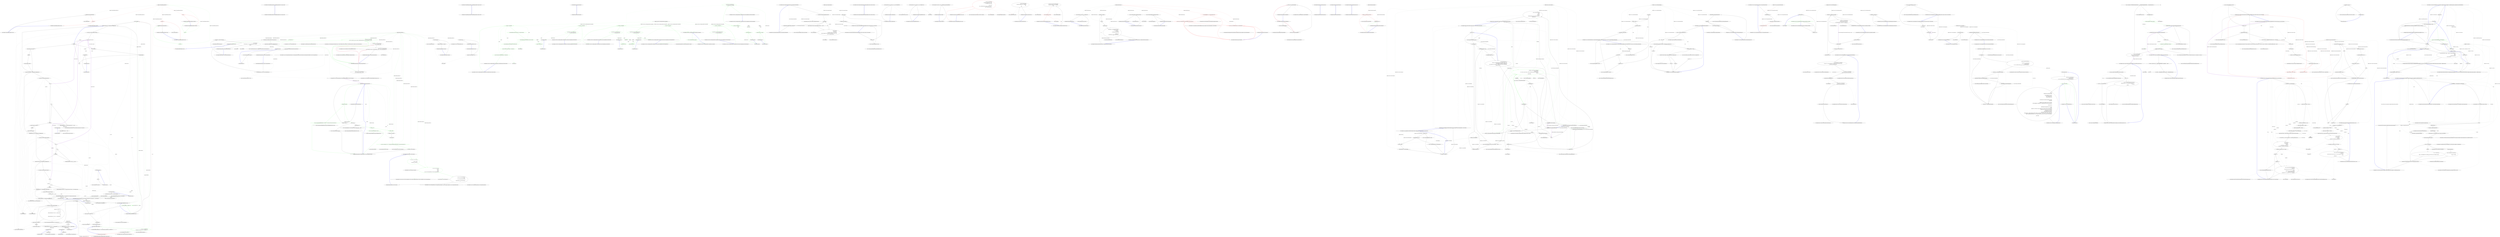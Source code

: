 digraph  {
n19 [label="HangFire.Web.AspNetBackgroundJobServer", span=""];
n0 [cluster="HangFire.Web.AspNetBackgroundJobServer.AspNetBackgroundJobServer(int, params string[])", label="Entry HangFire.Web.AspNetBackgroundJobServer.AspNetBackgroundJobServer(int, params string[])", span="33-33"];
n1 [cluster="HangFire.Web.AspNetBackgroundJobServer.AspNetBackgroundJobServer(int, params string[])", label="Exit HangFire.Web.AspNetBackgroundJobServer.AspNetBackgroundJobServer(int, params string[])", span="33-33"];
n2 [cluster="HangFire.Web.AspNetBackgroundJobServer.AspNetBackgroundJobServer(params string[])", label="Entry HangFire.Web.AspNetBackgroundJobServer.AspNetBackgroundJobServer(params string[])", span="44-44"];
n3 [cluster="HangFire.Web.AspNetBackgroundJobServer.AspNetBackgroundJobServer(params string[])", label="Exit HangFire.Web.AspNetBackgroundJobServer.AspNetBackgroundJobServer(params string[])", span="44-44"];
n4 [cluster="HangFire.Web.AspNetBackgroundJobServer.Start()", label="Entry HangFire.Web.AspNetBackgroundJobServer.Start()", span="53-53"];
n5 [cluster="HangFire.Web.AspNetBackgroundJobServer.Start()", label="HostingEnvironment.RegisterObject(this)", span="55-55"];
n6 [cluster="HangFire.Web.AspNetBackgroundJobServer.Start()", color=red, community=0, label="1: base.Start()", span="56-56"];
n8 [cluster="Unk.RegisterObject", label="Entry Unk.RegisterObject", span=""];
n7 [cluster="HangFire.Web.AspNetBackgroundJobServer.Start()", label="Exit HangFire.Web.AspNetBackgroundJobServer.Start()", span="53-53"];
n9 [cluster="HangFire.BackgroundJobServer.Start()", label="Entry HangFire.BackgroundJobServer.Start()", span="63-63"];
n10 [cluster="HangFire.Web.AspNetBackgroundJobServer.Stop()", label="Entry HangFire.Web.AspNetBackgroundJobServer.Stop()", span="63-63"];
n11 [cluster="HangFire.Web.AspNetBackgroundJobServer.Stop()", color=red, community=0, label="0: base.Stop()", span="65-65"];
n12 [cluster="HangFire.Web.AspNetBackgroundJobServer.Stop()", label="HostingEnvironment.UnregisterObject(this)", span="66-66"];
n14 [cluster="HangFire.BackgroundJobServer.Stop()", label="Entry HangFire.BackgroundJobServer.Stop()", span="68-68"];
n13 [cluster="HangFire.Web.AspNetBackgroundJobServer.Stop()", label="Exit HangFire.Web.AspNetBackgroundJobServer.Stop()", span="63-63"];
n15 [cluster="Unk.UnregisterObject", label="Entry Unk.UnregisterObject", span=""];
n16 [cluster="HangFire.Web.AspNetBackgroundJobServer.Stop(bool)", label="Entry HangFire.Web.AspNetBackgroundJobServer.Stop(bool)", span="69-69"];
n17 [cluster="HangFire.Web.AspNetBackgroundJobServer.Stop(bool)", color=red, community=0, label="0: Stop()", span="71-71"];
n18 [cluster="HangFire.Web.AspNetBackgroundJobServer.Stop(bool)", label="Exit HangFire.Web.AspNetBackgroundJobServer.Stop(bool)", span="69-69"];
d11 [cluster="HangFire.Web.AspNetBackgroundJobServer.Stop()", color=green, community=0, label="0: base.Stop()", span="65-65"];
d17 [cluster="HangFire.Web.AspNetBackgroundJobServer.Stop(bool)", color=green, community=0, label="0: Stop()", span="71-71"];
m0_33 [cluster="HangFire.BackgroundJobServer.Stop()", color=green, community=0, file="BackgroundJobServer.cs", label="1: _serverRunner.Stop()", span="74-74"];
m0_34 [cluster="HangFire.BackgroundJobServer.Stop()", file="BackgroundJobServer.cs", label="Exit HangFire.BackgroundJobServer.Stop()", span="72-72"];
m0_20 [cluster="System.ArgumentNullException.ArgumentNullException(string)", file="BackgroundJobServer.cs", label="Entry System.ArgumentNullException.ArgumentNullException(string)", span="0-0"];
m0_56 [cluster="System.Collections.Generic.List<T>.List()", file="BackgroundJobServer.cs", label="Entry System.Collections.Generic.List<T>.List()", span="0-0"];
m0_0 [cluster="HangFire.RetryAttribute.RetryAttribute()", file="BackgroundJobServer.cs", label="Entry HangFire.RetryAttribute.RetryAttribute()", span="23-23"];
m0_1 [cluster="HangFire.RetryAttribute.RetryAttribute()", file="BackgroundJobServer.cs", label="Exit HangFire.RetryAttribute.RetryAttribute()", span="23-23"];
m0_59 [cluster="HangFire.BackgroundJobServer.GetStorageComponentRunners()", file="BackgroundJobServer.cs", label="Entry HangFire.BackgroundJobServer.GetStorageComponentRunners()", span="130-130"];
m0_73 [cluster="HangFire.BackgroundJobServer.GetStorageComponentRunners()", file="BackgroundJobServer.cs", label="var components = _storage.GetComponents()", span="132-132"];
m0_74 [cluster="HangFire.BackgroundJobServer.GetStorageComponentRunners()", file="BackgroundJobServer.cs", label="return components\r\n                .Select(component => new ServerComponentRunner(component))\r\n                .ToArray();", span="134-136"];
m0_75 [cluster="HangFire.BackgroundJobServer.GetStorageComponentRunners()", file="BackgroundJobServer.cs", label="Exit HangFire.BackgroundJobServer.GetStorageComponentRunners()", span="130-130"];
m0_24 [cluster="string.Format(string, object, object)", file="BackgroundJobServer.cs", label="Entry string.Format(string, object, object)", span="0-0"];
m0_4 [cluster="HangFire.RetryAttribute.RetryAttribute(int)", file="BackgroundJobServer.cs", label="Exit HangFire.RetryAttribute.RetryAttribute(int)", span="27-27"];
m0_5 [cluster="HangFire.BackgroundJobServer.BackgroundJobServer(int, string[], HangFire.JobStorage)", color=green, community=0, file="BackgroundJobServer.cs", label="0: HangFire.RetryAttribute", span=""];
m0_6 [cluster="HangFire.BackgroundJobServer.BackgroundJobServer(int, string[], HangFire.JobStorage)", color=green, community=0, file="BackgroundJobServer.cs", label="0: throw new ArgumentOutOfRangeException(''workerCount'', ''Worker count value must be more than zero.'');", span="51-51"];
m0_7 [cluster="HangFire.BackgroundJobServer.BackgroundJobServer(int, string[], HangFire.JobStorage)", file="BackgroundJobServer.cs", label="queues == null", span="52-52"];
m0_11 [cluster="HangFire.BackgroundJobServer.BackgroundJobServer(int, string[], HangFire.JobStorage)", color=green, community=0, file="BackgroundJobServer.cs", label="1: storage == null", span="54-54"];
m0_9 [cluster="HangFire.BackgroundJobServer.BackgroundJobServer(int, string[], HangFire.JobStorage)", file="BackgroundJobServer.cs", label="queues.Length == 0", span="53-53"];
m0_12 [cluster="HangFire.BackgroundJobServer.BackgroundJobServer(int, string[], HangFire.JobStorage)", color=green, community=0, file="BackgroundJobServer.cs", label="0: throw new ArgumentNullException(''storage'');", span="54-54"];
m0_13 [cluster="HangFire.BackgroundJobServer.BackgroundJobServer(int, string[], HangFire.JobStorage)", color=green, community=0, file="BackgroundJobServer.cs", label="0: _storage = storage", span="56-56"];
m0_14 [cluster="HangFire.BackgroundJobServer.BackgroundJobServer(int, string[], HangFire.JobStorage)", file="BackgroundJobServer.cs", label="_workerCount = workerCount", span="57-57"];
m0_16 [cluster="HangFire.BackgroundJobServer.BackgroundJobServer(int, string[], HangFire.JobStorage)", color=green, community=0, file="BackgroundJobServer.cs", label="1: _serverId = String.Format(''{0}:{1}'', Environment.MachineName.ToLowerInvariant(), Process.GetCurrentProcess().Id)", span="60-60"];
m0_15 [cluster="HangFire.BackgroundJobServer.BackgroundJobServer(int, string[], HangFire.JobStorage)", file="BackgroundJobServer.cs", label="_queues = queues", span="58-58"];
m0_17 [cluster="HangFire.BackgroundJobServer.BackgroundJobServer(int, string[], HangFire.JobStorage)", file="BackgroundJobServer.cs", label="_serverRunner = GetServerRunner()", span="63-63"];
m0_8 [cluster="HangFire.BackgroundJobServer.BackgroundJobServer(int, string[], HangFire.JobStorage)", file="BackgroundJobServer.cs", label="throw new ArgumentNullException(''queues'');", span="52-52"];
m0_10 [cluster="HangFire.BackgroundJobServer.BackgroundJobServer(int, string[], HangFire.JobStorage)", file="BackgroundJobServer.cs", label="throw new ArgumentException(''You should specify at least one queue to listen.'', ''queues'');", span="53-53"];
m0_18 [cluster="HangFire.BackgroundJobServer.BackgroundJobServer(int, string[], HangFire.JobStorage)", file="BackgroundJobServer.cs", label="Exit HangFire.BackgroundJobServer.BackgroundJobServer(int, string[], HangFire.JobStorage)", span="49-49"];
m0_30 [cluster="Unk.Info", file="BackgroundJobServer.cs", label="Entry Unk.Info", span=""];
m0_76 [cluster="HangFire.JobStorage.GetComponents()", file="BackgroundJobServer.cs", label="Entry HangFire.JobStorage.GetComponents()", span="57-57"];
m0_19 [cluster="System.ArgumentOutOfRangeException.ArgumentOutOfRangeException(string, string)", file="BackgroundJobServer.cs", label="Entry System.ArgumentOutOfRangeException.ArgumentOutOfRangeException(string, string)", span="0-0"];
m0_47 [cluster="System.Lazy<T>.Lazy(System.Func<T>)", file="BackgroundJobServer.cs", label="Entry System.Lazy<T>.Lazy(System.Func<T>)", span="0-0"];
m0_23 [cluster="System.Diagnostics.Process.GetCurrentProcess()", file="BackgroundJobServer.cs", label="Entry System.Diagnostics.Process.GetCurrentProcess()", span="0-0"];
m0_31 [cluster="HangFire.Server.IServerComponentRunner.Start()", file="BackgroundJobServer.cs", label="Entry HangFire.Server.IServerComponentRunner.Start()", span="22-22"];
m0_72 [cluster="SchedulePoller.cstr", file="BackgroundJobServer.cs", label="Entry SchedulePoller.cstr", span=""];
m0_78 [cluster="Unk.ToArray", file="BackgroundJobServer.cs", label="Entry Unk.ToArray", span=""];
m0_57 [cluster="HangFire.BackgroundJobServer.GetCommonComponentRunners()", file="BackgroundJobServer.cs", label="Entry HangFire.BackgroundJobServer.GetCommonComponentRunners()", span="115-115"];
m0_62 [cluster="HangFire.BackgroundJobServer.GetCommonComponentRunners()", color=green, community=0, file="BackgroundJobServer.cs", label="1: yield return new WorkerManager(\r\n                _serverId, _workerCount, _queues, _storage, new JobPerformanceProcess(), new StateMachineFactory(_storage));", span="120-121"];
m0_61 [cluster="HangFire.BackgroundJobServer.GetCommonComponentRunners()", file="BackgroundJobServer.cs", label="yield return new ServerComponentRunner(\r\n                new ServerHeartbeat(_storage, _serverId));", span="117-118"];
m0_63 [cluster="HangFire.BackgroundJobServer.GetCommonComponentRunners()", file="BackgroundJobServer.cs", label="yield return new ServerComponentRunner(\r\n                new ServerWatchdog(_storage));", span="123-124"];
m0_64 [cluster="HangFire.BackgroundJobServer.GetCommonComponentRunners()", file="BackgroundJobServer.cs", label="yield return new ServerComponentRunner(\r\n                new SchedulePoller(_storage, new StateMachineFactory(_storage), _options.SchedulePollingInterval));", span="126-127"];
m0_65 [cluster="HangFire.BackgroundJobServer.GetCommonComponentRunners()", file="BackgroundJobServer.cs", label="Exit HangFire.BackgroundJobServer.GetCommonComponentRunners()", span="115-115"];
m0_67 [cluster="HangFire.Server.ServerHeartbeat.ServerHeartbeat(HangFire.JobStorage, string)", file="BackgroundJobServer.cs", label="Entry HangFire.Server.ServerHeartbeat.ServerHeartbeat(HangFire.JobStorage, string)", span="28-28"];
m0_35 [cluster="HangFire.Server.IServerComponentRunner.Stop()", file="BackgroundJobServer.cs", label="Entry HangFire.Server.IServerComponentRunner.Stop()", span="23-23"];
m0_69 [cluster="HangFire.Server.JobPerformanceProcess.JobPerformanceProcess()", file="BackgroundJobServer.cs", label="Entry HangFire.Server.JobPerformanceProcess.JobPerformanceProcess()", span="28-28"];
m0_45 [cluster="HangFire.Server.ServerContext.ServerContext()", file="BackgroundJobServer.cs", label="Entry HangFire.Server.ServerContext.ServerContext()", span="18-18"];
m0_48 [cluster="HangFire.Server.ServerComponentRunner.ServerComponentRunner(HangFire.Server.IServerComponent, HangFire.Server.ServerComponentRunnerOptions)", file="BackgroundJobServer.cs", label="Entry HangFire.Server.ServerComponentRunner.ServerComponentRunner(HangFire.Server.IServerComponent, HangFire.Server.ServerComponentRunnerOptions)", span="41-41"];
m0_50 [cluster="HangFire.BackgroundJobServer.GetServerComponentsRunner()", file="BackgroundJobServer.cs", label="Entry HangFire.BackgroundJobServer.GetServerComponentsRunner()", span="105-105"];
m0_52 [cluster="HangFire.BackgroundJobServer.GetServerComponentsRunner()", file="BackgroundJobServer.cs", label="componentRunners.AddRange(GetCommonComponentRunners())", span="109-109"];
m0_53 [cluster="HangFire.BackgroundJobServer.GetServerComponentsRunner()", file="BackgroundJobServer.cs", label="componentRunners.AddRange(GetStorageComponentRunners())", span="110-110"];
m0_51 [cluster="HangFire.BackgroundJobServer.GetServerComponentsRunner()", file="BackgroundJobServer.cs", label="var componentRunners = new List<IServerComponentRunner>()", span="107-107"];
m0_54 [cluster="HangFire.BackgroundJobServer.GetServerComponentsRunner()", file="BackgroundJobServer.cs", label="return new ServerComponentRunnerCollection(componentRunners);", span="112-112"];
m0_55 [cluster="HangFire.BackgroundJobServer.GetServerComponentsRunner()", file="BackgroundJobServer.cs", label="Exit HangFire.BackgroundJobServer.GetServerComponentsRunner()", span="105-105"];
m0_22 [cluster="string.ToLowerInvariant()", file="BackgroundJobServer.cs", label="Entry string.ToLowerInvariant()", span="0-0"];
m0_79 [cluster="lambda expression", file="BackgroundJobServer.cs", label="Entry lambda expression", span="135-135"];
m0_80 [cluster="lambda expression", file="BackgroundJobServer.cs", label="new ServerComponentRunner(component)", span="135-135"];
m0_81 [cluster="lambda expression", file="BackgroundJobServer.cs", label="Exit lambda expression", span="135-135"];
m0_60 [cluster="HangFire.Server.ServerComponentRunnerCollection.ServerComponentRunnerCollection(System.Collections.Generic.IEnumerable<HangFire.Server.IServerComponentRunner>)", file="BackgroundJobServer.cs", label="Entry HangFire.Server.ServerComponentRunnerCollection.ServerComponentRunnerCollection(System.Collections.Generic.IEnumerable<HangFire.Server.IServerComponentRunner>)", span="26-26"];
m0_58 [cluster="System.Collections.Generic.List<T>.AddRange(System.Collections.Generic.IEnumerable<T>)", file="BackgroundJobServer.cs", label="Entry System.Collections.Generic.List<T>.AddRange(System.Collections.Generic.IEnumerable<T>)", span="0-0"];
m0_77 [cluster="Unk.Select", file="BackgroundJobServer.cs", label="Entry Unk.Select", span=""];
m0_68 [cluster="HangFire.Server.WorkerManager.WorkerManager(string, int, string[], HangFire.JobStorage, HangFire.Server.IJobPerformanceProcess, HangFire.States.IStateMachineFactory)", file="BackgroundJobServer.cs", label="Entry HangFire.Server.WorkerManager.WorkerManager(string, int, string[], HangFire.JobStorage, HangFire.Server.IJobPerformanceProcess, HangFire.States.IStateMachineFactory)", span="32-32"];
m0_26 [cluster="HangFire.BackgroundJobServer.Start()", file="BackgroundJobServer.cs", label="Entry HangFire.BackgroundJobServer.Start()", span="66-66"];
m0_28 [cluster="HangFire.BackgroundJobServer.Start()", file="BackgroundJobServer.cs", label="_serverRunner.Start()", span="69-69"];
m0_27 [cluster="HangFire.BackgroundJobServer.Start()", file="BackgroundJobServer.cs", label="Logger.Info(''Starting HangFire Server...'')", span="68-68"];
m0_29 [cluster="HangFire.BackgroundJobServer.Start()", file="BackgroundJobServer.cs", label="Exit HangFire.BackgroundJobServer.Start()", span="66-66"];
m0_21 [cluster="System.ArgumentException.ArgumentException(string, string)", file="BackgroundJobServer.cs", label="Entry System.ArgumentException.ArgumentException(string, string)", span="0-0"];
m0_25 [cluster="HangFire.BackgroundJobServer.GetServerRunner()", file="BackgroundJobServer.cs", label="Entry HangFire.BackgroundJobServer.GetServerRunner()", span="83-83"];
m0_41 [cluster="HangFire.BackgroundJobServer.GetServerRunner()", color=green, community=0, file="BackgroundJobServer.cs", label="0: var context = new ServerContext\r\n            {\r\n                Queues = _queues,\r\n                WorkerCount = _workerCount\r\n            }", span="85-89"];
m0_42 [cluster="HangFire.BackgroundJobServer.GetServerRunner()", color=green, community=0, file="BackgroundJobServer.cs", label="1: var server = new ServerCore(\r\n                _serverId, \r\n                context, \r\n                _storage, \r\n                new Lazy<IServerComponentRunner>(GetServerComponentsRunner))", span="91-95"];
m0_43 [cluster="HangFire.BackgroundJobServer.GetServerRunner()", file="BackgroundJobServer.cs", label="return new ServerComponentRunner(\r\n                server, \r\n                new ServerComponentRunnerOptions\r\n                {\r\n                    ShutdownTimeout = ServerShutdownTimeout\r\n                });", span="97-102"];
m0_44 [cluster="HangFire.BackgroundJobServer.GetServerRunner()", file="BackgroundJobServer.cs", label="Exit HangFire.BackgroundJobServer.GetServerRunner()", span="83-83"];
m0_49 [cluster="HangFire.Server.ServerComponentRunnerOptions.ServerComponentRunnerOptions()", file="BackgroundJobServer.cs", label="Entry HangFire.Server.ServerComponentRunnerOptions.ServerComponentRunnerOptions()", span="24-24"];
m0_36 [cluster="HangFire.BackgroundJobServer.Dispose()", file="BackgroundJobServer.cs", label="Entry HangFire.BackgroundJobServer.Dispose()", span="77-77"];
m0_37 [cluster="HangFire.BackgroundJobServer.Dispose()", file="BackgroundJobServer.cs", label="_serverRunner.Dispose()", span="79-79"];
m0_38 [cluster="HangFire.BackgroundJobServer.Dispose()", file="BackgroundJobServer.cs", label="Logger.Info(''HangFire Server stopped.'')", span="80-80"];
m0_39 [cluster="HangFire.BackgroundJobServer.Dispose()", file="BackgroundJobServer.cs", label="Exit HangFire.BackgroundJobServer.Dispose()", span="77-77"];
m0_66 [cluster="HangFire.Server.ServerComponentRunner.ServerComponentRunner(HangFire.Server.IServerComponent)", file="BackgroundJobServer.cs", label="Entry HangFire.Server.ServerComponentRunner.ServerComponentRunner(HangFire.Server.IServerComponent)", span="36-36"];
m0_2 [cluster="HangFire.RetryAttribute.RetryAttribute(int)", file="BackgroundJobServer.cs", label="Entry HangFire.RetryAttribute.RetryAttribute(int)", span="27-27"];
m0_3 [cluster="HangFire.RetryAttribute.RetryAttribute(int)", file="BackgroundJobServer.cs", label="Attempts = attempts", span="29-29"];
m0_40 [cluster="System.IDisposable.Dispose()", file="BackgroundJobServer.cs", label="Entry System.IDisposable.Dispose()", span="0-0"];
m0_71 [cluster="HangFire.Server.ServerWatchdog.ServerWatchdog(HangFire.JobStorage)", file="BackgroundJobServer.cs", label="Entry HangFire.Server.ServerWatchdog.ServerWatchdog(HangFire.JobStorage)", span="29-29"];
m0_70 [cluster="HangFire.States.StateMachineFactory.StateMachineFactory(HangFire.JobStorage)", file="BackgroundJobServer.cs", label="Entry HangFire.States.StateMachineFactory.StateMachineFactory(HangFire.JobStorage)", span="16-16"];
m0_46 [cluster="HangFire.Server.ServerCore.ServerCore(string, HangFire.Server.ServerContext, HangFire.JobStorage, System.Lazy<HangFire.Server.IServerComponentRunner>)", file="BackgroundJobServer.cs", label="Entry HangFire.Server.ServerCore.ServerCore(string, HangFire.Server.ServerContext, HangFire.JobStorage, System.Lazy<HangFire.Server.IServerComponentRunner>)", span="31-31"];
m0_82 [file="BackgroundJobServer.cs", label="HangFire.BackgroundJobServer", span=""];
m3_15 [cluster="Unk.>", file="BackgroundJobServerOptionsFacts.cs", label="Entry Unk.>", span=""];
m3_40 [cluster="HangFire.Core.Tests.Server.BackgroundJobServerOptionsFacts.Queues_ThrowsAnException_WhenGivenArrayIsEmpty()", file="BackgroundJobServerOptionsFacts.cs", label="Entry HangFire.Core.Tests.Server.BackgroundJobServerOptionsFacts.Queues_ThrowsAnException_WhenGivenArrayIsEmpty()", span="57-57"];
m3_41 [cluster="HangFire.Core.Tests.Server.BackgroundJobServerOptionsFacts.Queues_ThrowsAnException_WhenGivenArrayIsEmpty()", color=green, community=0, file="BackgroundJobServerOptionsFacts.cs", label="1: var options = CreateOptions()", span="59-59"];
m3_42 [cluster="HangFire.Core.Tests.Server.BackgroundJobServerOptionsFacts.Queues_ThrowsAnException_WhenGivenArrayIsEmpty()", color=green, community=1, file="BackgroundJobServerOptionsFacts.cs", label="0: Assert.Throws<ArgumentException>(\r\n                () => options.Queues = new string[0])", span="61-62"];
m3_43 [cluster="HangFire.Core.Tests.Server.BackgroundJobServerOptionsFacts.Queues_ThrowsAnException_WhenGivenArrayIsEmpty()", file="BackgroundJobServerOptionsFacts.cs", label="Exit HangFire.Core.Tests.Server.BackgroundJobServerOptionsFacts.Queues_ThrowsAnException_WhenGivenArrayIsEmpty()", span="57-57"];
m3_10 [cluster="Unk.True", file="BackgroundJobServerOptionsFacts.cs", label="Entry Unk.True", span=""];
m3_33 [cluster="HangFire.Core.Tests.Server.BackgroundJobServerOptionsFacts.Queues_ThrowsAnException_WhenValueIsNull()", file="BackgroundJobServerOptionsFacts.cs", label="Entry HangFire.Core.Tests.Server.BackgroundJobServerOptionsFacts.Queues_ThrowsAnException_WhenValueIsNull()", span="48-48"];
m3_34 [cluster="HangFire.Core.Tests.Server.BackgroundJobServerOptionsFacts.Queues_ThrowsAnException_WhenValueIsNull()", color=green, community=0, file="BackgroundJobServerOptionsFacts.cs", label="1: var options = CreateOptions()", span="50-50"];
m3_35 [cluster="HangFire.Core.Tests.Server.BackgroundJobServerOptionsFacts.Queues_ThrowsAnException_WhenValueIsNull()", color=green, community=1, file="BackgroundJobServerOptionsFacts.cs", label="0: Assert.Throws<ArgumentNullException>(\r\n                () => options.Queues = null)", span="52-53"];
m3_36 [cluster="HangFire.Core.Tests.Server.BackgroundJobServerOptionsFacts.Queues_ThrowsAnException_WhenValueIsNull()", file="BackgroundJobServerOptionsFacts.cs", label="Exit HangFire.Core.Tests.Server.BackgroundJobServerOptionsFacts.Queues_ThrowsAnException_WhenValueIsNull()", span="48-48"];
m3_9 [cluster="Unk.Equal", file="BackgroundJobServerOptionsFacts.cs", label="Entry Unk.Equal", span=""];
m3_0 [cluster="HangFire.Core.Tests.Server.BackgroundJobServerOptionsFacts.Ctor_InitializeProperties_WithCorrectValues()", file="BackgroundJobServerOptionsFacts.cs", label="Entry HangFire.Core.Tests.Server.BackgroundJobServerOptionsFacts.Ctor_InitializeProperties_WithCorrectValues()", span="9-9"];
m3_1 [cluster="HangFire.Core.Tests.Server.BackgroundJobServerOptionsFacts.Ctor_InitializeProperties_WithCorrectValues()", color=green, community=0, file="BackgroundJobServerOptionsFacts.cs", label="1: var options = CreateOptions()", span="11-11"];
m3_2 [cluster="HangFire.Core.Tests.Server.BackgroundJobServerOptionsFacts.Ctor_InitializeProperties_WithCorrectValues()", color=green, community=0, file="BackgroundJobServerOptionsFacts.cs", label="0: Assert.Equal(Environment.ProcessorCount * 5, options.WorkerCount)", span="13-13"];
m3_3 [cluster="HangFire.Core.Tests.Server.BackgroundJobServerOptionsFacts.Ctor_InitializeProperties_WithCorrectValues()", color=green, community=0, file="BackgroundJobServerOptionsFacts.cs", label="0: Assert.Equal(Environment.MachineName, options.ServerName)", span="14-14"];
m3_4 [cluster="HangFire.Core.Tests.Server.BackgroundJobServerOptionsFacts.Ctor_InitializeProperties_WithCorrectValues()", color=green, community=0, file="BackgroundJobServerOptionsFacts.cs", label="0: Assert.Equal(EnqueuedState.DefaultQueue, options.Queues[0])", span="15-15"];
m3_5 [cluster="HangFire.Core.Tests.Server.BackgroundJobServerOptionsFacts.Ctor_InitializeProperties_WithCorrectValues()", color=green, community=0, file="BackgroundJobServerOptionsFacts.cs", label="0: Assert.True(options.ShutdownTimeout > TimeSpan.Zero)", span="16-16"];
m3_6 [cluster="HangFire.Core.Tests.Server.BackgroundJobServerOptionsFacts.Ctor_InitializeProperties_WithCorrectValues()", color=green, community=0, file="BackgroundJobServerOptionsFacts.cs", label="0: Assert.True(options.SchedulePollingInterval > TimeSpan.Zero)", span="17-17"];
m3_7 [cluster="HangFire.Core.Tests.Server.BackgroundJobServerOptionsFacts.Ctor_InitializeProperties_WithCorrectValues()", file="BackgroundJobServerOptionsFacts.cs", label="Exit HangFire.Core.Tests.Server.BackgroundJobServerOptionsFacts.Ctor_InitializeProperties_WithCorrectValues()", span="9-9"];
m3_8 [cluster="HangFire.Core.Tests.Server.BackgroundJobServerOptionsFacts.CreateOptions()", file="BackgroundJobServerOptionsFacts.cs", label="Entry HangFire.Core.Tests.Server.BackgroundJobServerOptionsFacts.CreateOptions()", span="65-65"];
m3_47 [cluster="HangFire.Core.Tests.Server.BackgroundJobServerOptionsFacts.CreateOptions()", color=green, community=0, file="BackgroundJobServerOptionsFacts.cs", label="0: return new BackgroundJobServerOptions();", span="67-67"];
m3_48 [cluster="HangFire.Core.Tests.Server.BackgroundJobServerOptionsFacts.CreateOptions()", file="BackgroundJobServerOptionsFacts.cs", label="Exit HangFire.Core.Tests.Server.BackgroundJobServerOptionsFacts.CreateOptions()", span="65-65"];
m3_49 [cluster="HangFire.BackgroundJobServerOptions.BackgroundJobServerOptions()", file="BackgroundJobServerOptionsFacts.cs", label="Entry HangFire.BackgroundJobServerOptions.BackgroundJobServerOptions()", span="11-11"];
m3_19 [cluster="HangFire.Core.Tests.Server.BackgroundJobServerOptionsFacts.WorkerCount_ThrowsAnException_WhenValueIsEqualToZero()", file="BackgroundJobServerOptionsFacts.cs", label="Entry HangFire.Core.Tests.Server.BackgroundJobServerOptionsFacts.WorkerCount_ThrowsAnException_WhenValueIsEqualToZero()", span="30-30"];
m3_20 [cluster="HangFire.Core.Tests.Server.BackgroundJobServerOptionsFacts.WorkerCount_ThrowsAnException_WhenValueIsEqualToZero()", color=green, community=0, file="BackgroundJobServerOptionsFacts.cs", label="1: var options = CreateOptions()", span="32-32"];
m3_21 [cluster="HangFire.Core.Tests.Server.BackgroundJobServerOptionsFacts.WorkerCount_ThrowsAnException_WhenValueIsEqualToZero()", color=green, community=1, file="BackgroundJobServerOptionsFacts.cs", label="0: Assert.Throws<ArgumentOutOfRangeException>(\r\n                () => options.WorkerCount = 0)", span="34-35"];
m3_22 [cluster="HangFire.Core.Tests.Server.BackgroundJobServerOptionsFacts.WorkerCount_ThrowsAnException_WhenValueIsEqualToZero()", file="BackgroundJobServerOptionsFacts.cs", label="Exit HangFire.Core.Tests.Server.BackgroundJobServerOptionsFacts.WorkerCount_ThrowsAnException_WhenValueIsEqualToZero()", span="30-30"];
m3_11 [cluster="HangFire.Core.Tests.Server.BackgroundJobServerOptionsFacts.ServerName_ThrowsAnException_WhenValueIsNull()", file="BackgroundJobServerOptionsFacts.cs", label="Entry HangFire.Core.Tests.Server.BackgroundJobServerOptionsFacts.ServerName_ThrowsAnException_WhenValueIsNull()", span="21-21"];
m3_12 [cluster="HangFire.Core.Tests.Server.BackgroundJobServerOptionsFacts.ServerName_ThrowsAnException_WhenValueIsNull()", color=green, community=0, file="BackgroundJobServerOptionsFacts.cs", label="0: var options = CreateOptions()", span="23-23"];
m3_13 [cluster="HangFire.Core.Tests.Server.BackgroundJobServerOptionsFacts.ServerName_ThrowsAnException_WhenValueIsNull()", color=green, community=1, file="BackgroundJobServerOptionsFacts.cs", label="0: Assert.Throws<ArgumentNullException>(\r\n                () => options.ServerName = null)", span="25-26"];
m3_14 [cluster="HangFire.Core.Tests.Server.BackgroundJobServerOptionsFacts.ServerName_ThrowsAnException_WhenValueIsNull()", file="BackgroundJobServerOptionsFacts.cs", label="Exit HangFire.Core.Tests.Server.BackgroundJobServerOptionsFacts.ServerName_ThrowsAnException_WhenValueIsNull()", span="21-21"];
m3_44 [cluster="lambda expression", file="BackgroundJobServerOptionsFacts.cs", label="Entry lambda expression", span="62-62"];
m3_17 [cluster="lambda expression", color=green, community=0, file="BackgroundJobServerOptionsFacts.cs", label="1: options.ServerName = null", span="26-26"];
m3_16 [cluster="lambda expression", file="BackgroundJobServerOptionsFacts.cs", label="Entry lambda expression", span="26-26"];
m3_18 [cluster="lambda expression", file="BackgroundJobServerOptionsFacts.cs", label="Exit lambda expression", span="26-26"];
m3_24 [cluster="lambda expression", color=green, community=0, file="BackgroundJobServerOptionsFacts.cs", label="1: options.WorkerCount = 0", span="35-35"];
m3_23 [cluster="lambda expression", file="BackgroundJobServerOptionsFacts.cs", label="Entry lambda expression", span="35-35"];
m3_25 [cluster="lambda expression", file="BackgroundJobServerOptionsFacts.cs", label="Exit lambda expression", span="35-35"];
m3_31 [cluster="lambda expression", color=green, community=0, file="BackgroundJobServerOptionsFacts.cs", label="1: options.WorkerCount = -1", span="44-44"];
m3_30 [cluster="lambda expression", file="BackgroundJobServerOptionsFacts.cs", label="Entry lambda expression", span="44-44"];
m3_32 [cluster="lambda expression", file="BackgroundJobServerOptionsFacts.cs", label="Exit lambda expression", span="44-44"];
m3_38 [cluster="lambda expression", color=green, community=0, file="BackgroundJobServerOptionsFacts.cs", label="0: options.Queues = null", span="53-53"];
m3_37 [cluster="lambda expression", file="BackgroundJobServerOptionsFacts.cs", label="Entry lambda expression", span="53-53"];
m3_39 [cluster="lambda expression", file="BackgroundJobServerOptionsFacts.cs", label="Exit lambda expression", span="53-53"];
m3_45 [cluster="lambda expression", color=green, community=0, file="BackgroundJobServerOptionsFacts.cs", label="0: options.Queues = new string[0]", span="62-62"];
m3_46 [cluster="lambda expression", file="BackgroundJobServerOptionsFacts.cs", label="Exit lambda expression", span="62-62"];
m3_26 [cluster="HangFire.Core.Tests.Server.BackgroundJobServerOptionsFacts.WorkerCount_ThrowsAnException_WhenValueIsNegative()", file="BackgroundJobServerOptionsFacts.cs", label="Entry HangFire.Core.Tests.Server.BackgroundJobServerOptionsFacts.WorkerCount_ThrowsAnException_WhenValueIsNegative()", span="39-39"];
m3_27 [cluster="HangFire.Core.Tests.Server.BackgroundJobServerOptionsFacts.WorkerCount_ThrowsAnException_WhenValueIsNegative()", color=green, community=0, file="BackgroundJobServerOptionsFacts.cs", label="1: var options = CreateOptions()", span="41-41"];
m3_28 [cluster="HangFire.Core.Tests.Server.BackgroundJobServerOptionsFacts.WorkerCount_ThrowsAnException_WhenValueIsNegative()", color=green, community=1, file="BackgroundJobServerOptionsFacts.cs", label="0: Assert.Throws<ArgumentOutOfRangeException>(\r\n                () => options.WorkerCount = -1)", span="43-44"];
m3_29 [cluster="HangFire.Core.Tests.Server.BackgroundJobServerOptionsFacts.WorkerCount_ThrowsAnException_WhenValueIsNegative()", file="BackgroundJobServerOptionsFacts.cs", label="Exit HangFire.Core.Tests.Server.BackgroundJobServerOptionsFacts.WorkerCount_ThrowsAnException_WhenValueIsNegative()", span="39-39"];
m3_50 [file="BackgroundJobServerOptionsFacts.cs", label="HangFire.Core.Tests.Server.BackgroundJobServerOptionsFacts", span=""];
m3_51 [file="BackgroundJobServerOptionsFacts.cs", label=options, span=""];
m3_52 [file="BackgroundJobServerOptionsFacts.cs", label=options, span=""];
m3_53 [file="BackgroundJobServerOptionsFacts.cs", label=options, span=""];
m3_54 [file="BackgroundJobServerOptionsFacts.cs", label=options, span=""];
m3_55 [file="BackgroundJobServerOptionsFacts.cs", label=options, span=""];
m4_9 [cluster="HangFire.SqlServer.ExpirationManager.Execute(System.Threading.CancellationToken)", file="ExpirationManager.cs", label="Entry HangFire.SqlServer.ExpirationManager.Execute(System.Threading.CancellationToken)", span="51-51"];
m4_10 [cluster="HangFire.SqlServer.ExpirationManager.Execute(System.Threading.CancellationToken)", file="ExpirationManager.cs", label="var connection = _storage.CreateAndOpenConnection()", span="53-53"];
m4_14 [cluster="HangFire.SqlServer.ExpirationManager.Execute(System.Threading.CancellationToken)", file="ExpirationManager.cs", label="cancellationToken.WaitHandle.WaitOne(_checkInterval)", span="67-67"];
m4_11 [cluster="HangFire.SqlServer.ExpirationManager.Execute(System.Threading.CancellationToken)", file="ExpirationManager.cs", label=ProcessedTables, span="55-55"];
m4_13 [cluster="HangFire.SqlServer.ExpirationManager.Execute(System.Threading.CancellationToken)", file="ExpirationManager.cs", label="connection.Execute(\r\n                        String.Format(@''\r\nset transaction isolation level read committed;\r\ndelete from HangFire.[{0}] with (tablock) where ExpireAt < @now;'', table),\r\n                        new { now = DateTime.UtcNow })", span="59-63"];
m4_12 [cluster="HangFire.SqlServer.ExpirationManager.Execute(System.Threading.CancellationToken)", file="ExpirationManager.cs", label="Logger.DebugFormat(''Removing outdated records from table '{0}'...'', table)", span="57-57"];
m4_15 [cluster="HangFire.SqlServer.ExpirationManager.Execute(System.Threading.CancellationToken)", file="ExpirationManager.cs", label="Exit HangFire.SqlServer.ExpirationManager.Execute(System.Threading.CancellationToken)", span="51-51"];
m4_8 [cluster="System.ArgumentNullException.ArgumentNullException(string)", file="ExpirationManager.cs", label="Entry System.ArgumentNullException.ArgumentNullException(string)", span="0-0"];
m4_2 [cluster="HangFire.SqlServer.ExpirationManager.ExpirationManager(HangFire.SqlServer.SqlServerStorage, System.TimeSpan)", file="ExpirationManager.cs", label="Entry HangFire.SqlServer.ExpirationManager.ExpirationManager(HangFire.SqlServer.SqlServerStorage, System.TimeSpan)", span="43-43"];
m4_3 [cluster="HangFire.SqlServer.ExpirationManager.ExpirationManager(HangFire.SqlServer.SqlServerStorage, System.TimeSpan)", file="ExpirationManager.cs", label="storage == null", span="45-45"];
m4_5 [cluster="HangFire.SqlServer.ExpirationManager.ExpirationManager(HangFire.SqlServer.SqlServerStorage, System.TimeSpan)", file="ExpirationManager.cs", label="_storage = storage", span="47-47"];
m4_6 [cluster="HangFire.SqlServer.ExpirationManager.ExpirationManager(HangFire.SqlServer.SqlServerStorage, System.TimeSpan)", file="ExpirationManager.cs", label="_checkInterval = checkInterval", span="48-48"];
m4_4 [cluster="HangFire.SqlServer.ExpirationManager.ExpirationManager(HangFire.SqlServer.SqlServerStorage, System.TimeSpan)", file="ExpirationManager.cs", label="throw new ArgumentNullException(''storage'');", span="45-45"];
m4_7 [cluster="HangFire.SqlServer.ExpirationManager.ExpirationManager(HangFire.SqlServer.SqlServerStorage, System.TimeSpan)", file="ExpirationManager.cs", label="Exit HangFire.SqlServer.ExpirationManager.ExpirationManager(HangFire.SqlServer.SqlServerStorage, System.TimeSpan)", span="43-43"];
m4_0 [cluster="HangFire.SqlServer.ExpirationManager.ExpirationManager(HangFire.SqlServer.SqlServerStorage)", file="ExpirationManager.cs", label="Entry HangFire.SqlServer.ExpirationManager.ExpirationManager(HangFire.SqlServer.SqlServerStorage)", span="38-38"];
m4_1 [cluster="HangFire.SqlServer.ExpirationManager.ExpirationManager(HangFire.SqlServer.SqlServerStorage)", file="ExpirationManager.cs", label="Exit HangFire.SqlServer.ExpirationManager.ExpirationManager(HangFire.SqlServer.SqlServerStorage)", span="38-38"];
m4_20 [cluster="System.Threading.WaitHandle.WaitOne(System.TimeSpan)", file="ExpirationManager.cs", label="Entry System.Threading.WaitHandle.WaitOne(System.TimeSpan)", span="0-0"];
m4_19 [cluster="Unk.Execute", file="ExpirationManager.cs", label="Entry Unk.Execute", span=""];
m4_16 [cluster="HangFire.SqlServer.SqlServerStorage.CreateAndOpenConnection()", file="ExpirationManager.cs", label="Entry HangFire.SqlServer.SqlServerStorage.CreateAndOpenConnection()", span="70-70"];
m4_17 [cluster="Unk.DebugFormat", file="ExpirationManager.cs", label="Entry Unk.DebugFormat", span=""];
m4_18 [cluster="string.Format(string, object)", file="ExpirationManager.cs", label="Entry string.Format(string, object)", span="0-0"];
m4_21 [file="ExpirationManager.cs", label="HangFire.SqlServer.ExpirationManager", span=""];
m6_4 [cluster="Unk.Given", file="JobServerFacts.cs", label="Entry Unk.Given", span=""];
m6_5 [cluster="HangFire.Tests.JobSteps.GivenTheJob(string)", file="JobServerFacts.cs", label="Entry HangFire.Tests.JobSteps.GivenTheJob(string)", span="21-21"];
m6_6 [cluster="HangFire.Tests.JobSteps.GivenTheJob(string)", file="JobServerFacts.cs", label="Given(String.Format(''the '{0}' job of the '{1}' type'', jobId, DefaultJobType))", span="23-23"];
m6_7 [cluster="HangFire.Tests.JobSteps.GivenTheJob(string)", file="JobServerFacts.cs", label="Exit HangFire.Tests.JobSteps.GivenTheJob(string)", span="21-21"];
m6_0 [cluster="HangFire.Tests.JobSteps.GivenAJob()", file="JobServerFacts.cs", label="Entry HangFire.Tests.JobSteps.GivenAJob()", span="15-15"];
m6_1 [cluster="HangFire.Tests.JobSteps.GivenAJob()", file="JobServerFacts.cs", label="Given(String.Format(''a job of the '{0}' type'', DefaultJobType.AssemblyQualifiedName))", span="17-17"];
m6_2 [cluster="HangFire.Tests.JobSteps.GivenAJob()", file="JobServerFacts.cs", label="Exit HangFire.Tests.JobSteps.GivenAJob()", span="15-15"];
m6_15 [cluster="System.Collections.Generic.Dictionary<TKey, TValue>.Dictionary()", file="JobServerFacts.cs", label="Entry System.Collections.Generic.Dictionary<TKey, TValue>.Dictionary()", span="0-0"];
m6_26 [cluster="Unk.GetValueFromHash", file="JobServerFacts.cs", label="Entry Unk.GetValueFromHash", span=""];
m6_17 [cluster="Unk.SetRangeInHash", file="JobServerFacts.cs", label="Entry Unk.SetRangeInHash", span=""];
m6_8 [cluster="string.Format(string, object, object)", file="JobServerFacts.cs", label="Entry string.Format(string, object, object)", span="0-0"];
m6_12 [cluster="HangFire.Tests.JobSteps.GivenTheJobOfTheType(string, string)", file="JobServerFacts.cs", label="Entry HangFire.Tests.JobSteps.GivenTheJobOfTheType(string, string)", span="33-33"];
m6_13 [cluster="HangFire.Tests.JobSteps.GivenTheJobOfTheType(string, string)", color=red, community=0, file="JobServerFacts.cs", label="1: Redis.Client.SetRangeInHash(\r\n                String.Format(''hangfire:job:{0}'', jobId),\r\n                new Dictionary<string, string>\r\n                    {\r\n                        { ''Type'', type },\r\n                        { ''Args'', JobHelper.ToJson(new Dictionary<string, string>()) },\r\n                        { ''State'', EnqueuedState.Name },\r\n                    })", span="35-42"];
m6_14 [cluster="HangFire.Tests.JobSteps.GivenTheJobOfTheType(string, string)", file="JobServerFacts.cs", label="Exit HangFire.Tests.JobSteps.GivenTheJobOfTheType(string, string)", span="33-33"];
m6_27 [cluster="Unk.AreEqual", file="JobServerFacts.cs", label="Entry Unk.AreEqual", span=""];
m6_16 [cluster="HangFire.JobHelper.ToJson(object)", file="JobServerFacts.cs", label="Entry HangFire.JobHelper.ToJson(object)", span="32-32"];
m6_19 [cluster="HangFire.Tests.JobSteps.GivenItsStateIs(string)", file="JobServerFacts.cs", label="Redis.Client.SetEntryInHash(\r\n                String.Format(''hangfire:job:{0}'', DefaultJobId),\r\n                ''State'',\r\n                state)", span="48-51"];
m6_18 [cluster="HangFire.Tests.JobSteps.GivenItsStateIs(string)", file="JobServerFacts.cs", label="Entry HangFire.Tests.JobSteps.GivenItsStateIs(string)", span="46-46"];
m6_20 [cluster="HangFire.Tests.JobSteps.GivenItsStateIs(string)", file="JobServerFacts.cs", label="Exit HangFire.Tests.JobSteps.GivenItsStateIs(string)", span="46-46"];
m6_21 [cluster="Unk.SetEntryInHash", file="JobServerFacts.cs", label="Entry Unk.SetEntryInHash", span=""];
m6_3 [cluster="string.Format(string, object)", file="JobServerFacts.cs", label="Entry string.Format(string, object)", span="0-0"];
m6_9 [cluster="HangFire.Tests.JobSteps.GivenAJobOfTheType(string)", file="JobServerFacts.cs", label="Entry HangFire.Tests.JobSteps.GivenAJobOfTheType(string)", span="27-27"];
m6_10 [cluster="HangFire.Tests.JobSteps.GivenAJobOfTheType(string)", file="JobServerFacts.cs", label="Given(String.Format(''the '{0}' job of the '{1}' type'', DefaultJobId, type))", span="29-29"];
m6_11 [cluster="HangFire.Tests.JobSteps.GivenAJobOfTheType(string)", file="JobServerFacts.cs", label="Exit HangFire.Tests.JobSteps.GivenAJobOfTheType(string)", span="27-27"];
m6_22 [cluster="HangFire.Tests.JobSteps.ThenTheJobMovedToTheState(string)", file="JobServerFacts.cs", label="Entry HangFire.Tests.JobSteps.ThenTheJobMovedToTheState(string)", span="57-57"];
m6_23 [cluster="HangFire.Tests.JobSteps.ThenTheJobMovedToTheState(string)", file="JobServerFacts.cs", label="var jobState = Redis.Client.GetValueFromHash(\r\n                String.Format(''hangfire:job:{0}'', DefaultJobId),\r\n                ''State'')", span="59-61"];
m6_24 [cluster="HangFire.Tests.JobSteps.ThenTheJobMovedToTheState(string)", color=red, community=0, file="JobServerFacts.cs", label="0: Assert.AreEqual(state, jobState)", span="63-63"];
m6_25 [cluster="HangFire.Tests.JobSteps.ThenTheJobMovedToTheState(string)", file="JobServerFacts.cs", label="Exit HangFire.Tests.JobSteps.ThenTheJobMovedToTheState(string)", span="57-57"];
m7_76 [cluster="System.Console.WriteLine(string, object)", file="Program.cs", label="Entry System.Console.WriteLine(string, object)", span="0-0"];
m7_4 [cluster="ConsoleSample.Program.Main()", file="Program.cs", label="var count = 1", span="22-22"];
m7_10 [cluster="ConsoleSample.Program.Main()", file="Program.cs", label="command.StartsWith(''add'', StringComparison.OrdinalIgnoreCase)", span="38-38"];
m7_11 [cluster="ConsoleSample.Program.Main()", file="Program.cs", label="var workCount = int.Parse(command.Substring(4))", span="42-42"];
m7_12 [cluster="ConsoleSample.Program.Main()", file="Program.cs", label="var i = 0", span="43-43"];
m7_13 [cluster="ConsoleSample.Program.Main()", file="Program.cs", label="i < workCount", span="43-43"];
m7_0 [cluster="HangFire.JobFetcher.TakeNext()", file="Program.cs", label="Entry HangFire.JobFetcher.TakeNext()", span="12-12"];
m7_1 [cluster="HangFire.JobFetcher.TakeNext()", color=green, community=0, file="Program.cs", label="1: var result = _blockingRedis.Lists\r\n                .BlockingRemoveLastString(0, new[] { ''queue:default'' }, 0)", span="14-15"];
m7_2 [cluster="HangFire.JobFetcher.TakeNext()", file="Program.cs", label="return _blockingRedis.Wait(result).Item2;", span="17-17"];
m7_3 [cluster="HangFire.JobFetcher.TakeNext()", color=red, community=0, file="Program.cs", label="1: Exit HangFire.JobFetcher.TakeNext()", span="12-12"];
m7_9 [cluster="Unk.AddFirst", file="Program.cs", label="Entry Unk.AddFirst", span=""];
m7_5 [cluster="Unk.Wait", file="Program.cs", label="Entry Unk.Wait", span=""];
m7_43 [cluster="ConsoleSample.Program.Main()", file="Program.cs", label="var number = count++", span="94-94"];
m7_6 [cluster="HangFire.JobFetcher.AddToFailedQueue(string)", file="Program.cs", label="Entry HangFire.JobFetcher.AddToFailedQueue(string)", span="20-20"];
m7_51 [cluster="ConsoleSample.Program.Main()", file="Program.cs", label="Console.WriteLine(''Press Enter to exit...'')", span="124-124"];
m7_7 [cluster="HangFire.JobFetcher.AddToFailedQueue(string)", color=green, community=0, file="Program.cs", label="0: _redis.Lists.AddFirst(0, ''jobs:failed'', job)", span="22-22"];
m7_8 [cluster="HangFire.JobFetcher.AddToFailedQueue(string)", file="Program.cs", label="Exit HangFire.JobFetcher.AddToFailedQueue(string)", span="20-20"];
m7_20 [cluster="ConsoleSample.Program.Main()", file="Program.cs", label="command.StartsWith(''static'', StringComparison.OrdinalIgnoreCase)", span="56-56"];
m7_21 [cluster="ConsoleSample.Program.Main()", file="Program.cs", label="var workCount = int.Parse(command.Substring(7))", span="60-60"];
m7_29 [cluster="ConsoleSample.Program.Main()", file="Program.cs", label="command.StartsWith(''error'', StringComparison.OrdinalIgnoreCase)", span="73-73"];
m7_30 [cluster="ConsoleSample.Program.Main()", file="Program.cs", label="var workCount = int.Parse(command.Substring(6))", span="75-75"];
m7_35 [cluster="ConsoleSample.Program.Main()", file="Program.cs", label="command.StartsWith(''args'', StringComparison.OrdinalIgnoreCase)", span="82-82"];
m7_36 [cluster="ConsoleSample.Program.Main()", file="Program.cs", label="var workCount = int.Parse(command.Substring(5))", span="84-84"];
m7_41 [cluster="ConsoleSample.Program.Main()", file="Program.cs", label="command.StartsWith(''in'', StringComparison.OrdinalIgnoreCase)", span="91-91"];
m7_42 [cluster="ConsoleSample.Program.Main()", file="Program.cs", label="var seconds = int.Parse(command.Substring(2))", span="93-93"];
m7_45 [cluster="ConsoleSample.Program.Main()", file="Program.cs", label="command.StartsWith(''fast'', StringComparison.OrdinalIgnoreCase)", span="98-98"];
m7_46 [cluster="ConsoleSample.Program.Main()", file="Program.cs", label="var workCount = int.Parse(command.Substring(5))", span="102-102"];
m7_14 [cluster="Unk.Dispose", file="Program.cs", label="Entry Unk.Dispose", span=""];
m7_16 [cluster="ConsoleSample.Program.Main()", file="Program.cs", label="i++", span="43-43"];
m7_17 [cluster="ConsoleSample.Program.Main()", file="Program.cs", label="Console.WriteLine(''Jobs enqueued.'')", span="48-48"];
m7_15 [cluster="ConsoleSample.Program.Main()", file="Program.cs", label="HangFire.JobFetcher", span=""];
m7_18 [cluster="ConsoleSample.Program.Main()", file="Program.cs", label=Exception, span="50-50"];
m7_19 [cluster="ConsoleSample.Program.Main()", file="Program.cs", label="Console.WriteLine(ex.Message)", span="52-52"];
m7_22 [cluster="ConsoleSample.Program.Main()", file="Program.cs", label="var i = 0", span="61-61"];
m7_23 [cluster="ConsoleSample.Program.Main()", file="Program.cs", label="i < workCount", span="61-61"];
m7_25 [cluster="ConsoleSample.Program.Main()", file="Program.cs", label="i++", span="61-61"];
m7_24 [cluster="ConsoleSample.Program.Main()", file="Program.cs", label="BackgroundJob.Enqueue(() => Console.WriteLine(''Hello, {0}!'', ''world''))", span="63-63"];
m7_26 [cluster="ConsoleSample.Program.Main()", file="Program.cs", label="Console.WriteLine(''Jobs enqueued.'')", span="65-65"];
m7_27 [cluster="ConsoleSample.Program.Main()", file="Program.cs", label=Exception, span="67-67"];
m7_28 [cluster="ConsoleSample.Program.Main()", file="Program.cs", label="Console.WriteLine(ex.Message)", span="69-69"];
m7_31 [cluster="ConsoleSample.Program.Main()", file="Program.cs", label="var i = 0", span="76-76"];
m7_32 [cluster="ConsoleSample.Program.Main()", file="Program.cs", label="i < workCount", span="76-76"];
m7_34 [cluster="ConsoleSample.Program.Main()", file="Program.cs", label="i++", span="76-76"];
m7_33 [cluster="ConsoleSample.Program.Main()", file="Program.cs", label="BackgroundJob.Enqueue<Services>(x => x.Error())", span="78-78"];
m7_37 [cluster="ConsoleSample.Program.Main()", file="Program.cs", label="var i = 0", span="85-85"];
m7_38 [cluster="ConsoleSample.Program.Main()", file="Program.cs", label="i < workCount", span="85-85"];
m7_40 [cluster="ConsoleSample.Program.Main()", file="Program.cs", label="i++", span="85-85"];
m7_39 [cluster="ConsoleSample.Program.Main()", file="Program.cs", label="BackgroundJob.Enqueue<Services>(x => x.Args(Guid.NewGuid().ToString(), 14442, DateTime.UtcNow))", span="87-87"];
m7_44 [cluster="ConsoleSample.Program.Main()", file="Program.cs", label="BackgroundJob.Schedule<Services>(x => x.Random(number), TimeSpan.FromSeconds(seconds))", span="95-95"];
m7_47 [cluster="ConsoleSample.Program.Main()", file="Program.cs", label="Parallel.For(0, workCount, i =>\r\n                            {\r\n                                if (i % 2 == 0)\r\n                                {\r\n                                    BackgroundJob.Enqueue<Services>(x => x.EmptyCritical());\r\n                                }\r\n                                else\r\n                                {\r\n                                    BackgroundJob.Enqueue<Services>(x => x.EmptyDefault());\r\n                                }\r\n                            })", span="103-113"];
m7_48 [cluster="ConsoleSample.Program.Main()", file="Program.cs", label="Console.WriteLine(''Jobs enqueued.'')", span="114-114"];
m7_49 [cluster="ConsoleSample.Program.Main()", file="Program.cs", label=Exception, span="116-116"];
m7_50 [cluster="ConsoleSample.Program.Main()", file="Program.cs", label="Console.WriteLine(ex.Message)", span="118-118"];
m7_52 [cluster="ConsoleSample.Program.Main()", file="Program.cs", label="Console.ReadLine()", span="125-125"];
m7_53 [cluster="ConsoleSample.Program.Main()", file="Program.cs", label="Exit ConsoleSample.Program.Main()", span="11-11"];
m7_54 [cluster="ConsoleOutLoggerFactoryAdapter.cstr", file="Program.cs", label="Entry ConsoleOutLoggerFactoryAdapter.cstr", span=""];
m7_67 [cluster="HangFire.BackgroundJob.Schedule<T>(System.Linq.Expressions.Expression<System.Action<T>>, System.TimeSpan)", file="Program.cs", label="Entry HangFire.BackgroundJob.Schedule<T>(System.Linq.Expressions.Expression<System.Action<T>>, System.TimeSpan)", span="147-147"];
m7_98 [cluster="ConsoleSample.Services.EmptyCritical()", file="Program.cs", label="Entry ConsoleSample.Services.EmptyCritical()", span="16-16"];
m7_80 [cluster="ConsoleSample.Services.Error()", file="Program.cs", label="Entry ConsoleSample.Services.Error()", span="21-21"];
m7_62 [cluster="int.Parse(string)", file="Program.cs", label="Entry int.Parse(string)", span="0-0"];
m7_66 [cluster="System.TimeSpan.FromSeconds(double)", file="Program.cs", label="Entry System.TimeSpan.FromSeconds(double)", span="0-0"];
m7_56 [cluster="HangFire.BackgroundJobServer.BackgroundJobServer(params string[])", file="Program.cs", label="Entry HangFire.BackgroundJobServer.BackgroundJobServer(params string[])", span="36-36"];
m7_72 [cluster="ConsoleSample.Services.Random(int)", file="Program.cs", label="Entry ConsoleSample.Services.Random(int)", span="28-28"];
m7_85 [cluster="System.Guid.ToString()", file="Program.cs", label="Entry System.Guid.ToString()", span="0-0"];
m7_60 [cluster="string.StartsWith(string, System.StringComparison)", file="Program.cs", label="Entry string.StartsWith(string, System.StringComparison)", span="0-0"];
m7_86 [cluster="ConsoleSample.Services.Args(string, int, System.DateTime)", file="Program.cs", label="Entry ConsoleSample.Services.Args(string, int, System.DateTime)", span="45-45"];
m7_57 [cluster="System.Console.ReadLine()", file="Program.cs", label="Entry System.Console.ReadLine()", span="0-0"];
m7_63 [cluster="HangFire.BackgroundJob.Enqueue<T>(System.Linq.Expressions.Expression<System.Action<T>>)", file="Program.cs", label="Entry HangFire.BackgroundJob.Enqueue<T>(System.Linq.Expressions.Expression<System.Action<T>>)", span="77-77"];
m7_95 [cluster="lambda expression", file="Program.cs", label="Entry lambda expression", span="107-107"];
m7_70 [cluster="lambda expression", file="Program.cs", label="x.Random(number)", span="46-46"];
m7_69 [cluster="lambda expression", file="Program.cs", label="Entry lambda expression", span="46-46"];
m7_73 [cluster="lambda expression", file="Program.cs", label="Entry lambda expression", span="63-63"];
m7_77 [cluster="lambda expression", file="Program.cs", label="Entry lambda expression", span="78-78"];
m7_81 [cluster="lambda expression", file="Program.cs", label="Entry lambda expression", span="87-87"];
m7_88 [cluster="lambda expression", file="Program.cs", label="x.Random(number)", span="95-95"];
m7_87 [cluster="lambda expression", file="Program.cs", label="Entry lambda expression", span="95-95"];
m7_90 [cluster="lambda expression", file="Program.cs", label="Entry lambda expression", span="103-113"];
m7_71 [cluster="lambda expression", file="Program.cs", label="Exit lambda expression", span="46-46"];
m7_74 [cluster="lambda expression", file="Program.cs", label="Console.WriteLine(''Hello, {0}!'', ''world'')", span="63-63"];
m7_75 [cluster="lambda expression", file="Program.cs", label="Exit lambda expression", span="63-63"];
m7_78 [cluster="lambda expression", file="Program.cs", label="x.Error()", span="78-78"];
m7_79 [cluster="lambda expression", file="Program.cs", label="Exit lambda expression", span="78-78"];
m7_82 [cluster="lambda expression", file="Program.cs", label="x.Args(Guid.NewGuid().ToString(), 14442, DateTime.UtcNow)", span="87-87"];
m7_83 [cluster="lambda expression", file="Program.cs", label="Exit lambda expression", span="87-87"];
m7_89 [cluster="lambda expression", file="Program.cs", label="Exit lambda expression", span="95-95"];
m7_91 [cluster="lambda expression", file="Program.cs", label="i % 2 == 0", span="105-105"];
m7_92 [cluster="lambda expression", file="Program.cs", label="BackgroundJob.Enqueue<Services>(x => x.EmptyCritical())", span="107-107"];
m7_93 [cluster="lambda expression", file="Program.cs", label="BackgroundJob.Enqueue<Services>(x => x.EmptyDefault())", span="111-111"];
m7_94 [cluster="lambda expression", file="Program.cs", label="Exit lambda expression", span="103-113"];
m7_99 [cluster="lambda expression", file="Program.cs", label="Entry lambda expression", span="111-111"];
m7_96 [cluster="lambda expression", file="Program.cs", label="x.EmptyCritical()", span="107-107"];
m7_97 [cluster="lambda expression", file="Program.cs", label="Exit lambda expression", span="107-107"];
m7_100 [cluster="lambda expression", file="Program.cs", label="x.EmptyDefault()", span="111-111"];
m7_101 [cluster="lambda expression", file="Program.cs", label="Exit lambda expression", span="111-111"];
m7_58 [cluster="string.Equals(string, System.StringComparison)", file="Program.cs", label="Entry string.Equals(string, System.StringComparison)", span="0-0"];
m7_68 [cluster="System.Threading.Tasks.Parallel.For(int, int, System.Action<int>)", file="Program.cs", label="Entry System.Threading.Tasks.Parallel.For(int, int, System.Action<int>)", span="0-0"];
m7_84 [cluster="System.Guid.NewGuid()", file="Program.cs", label="Entry System.Guid.NewGuid()", span="0-0"];
m7_55 [cluster="HangFire.SqlServer.SqlServerStorage.SqlServerStorage(string)", file="Program.cs", label="Entry HangFire.SqlServer.SqlServerStorage.SqlServerStorage(string)", span="30-30"];
m7_65 [cluster="HangFire.BackgroundJob.Enqueue(System.Linq.Expressions.Expression<System.Action>)", file="Program.cs", label="Entry HangFire.BackgroundJob.Enqueue(System.Linq.Expressions.Expression<System.Action>)", span="59-59"];
m7_64 [cluster="System.Console.WriteLine(string)", file="Program.cs", label="Entry System.Console.WriteLine(string)", span="0-0"];
m7_102 [cluster="ConsoleSample.Services.EmptyDefault()", file="Program.cs", label="Entry ConsoleSample.Services.EmptyDefault()", span="11-11"];
m7_61 [cluster="string.Substring(int)", file="Program.cs", label="Entry string.Substring(int)", span="0-0"];
m7_103 [file="Program.cs", label=number, span=""];
m7_104 [file="Program.cs", label=number, span=""];
m8_42 [cluster="string.Format(string, object, object)", file="RedisStorage.cs", label="Entry string.Format(string, object, object)", span="0-0"];
m8_38 [cluster="HangFire.Redis.SucceededStateHandler.SucceededStateHandler()", file="RedisStorage.cs", label="Entry HangFire.Redis.SucceededStateHandler.SucceededStateHandler()", span="21-21"];
m8_31 [cluster="HangFire.Redis.RedisStorage.GetStateHandlers()", file="RedisStorage.cs", label="Entry HangFire.Redis.RedisStorage.GetStateHandlers()", span="86-86"];
m8_32 [cluster="HangFire.Redis.RedisStorage.GetStateHandlers()", file="RedisStorage.cs", label="yield return new FailedStateHandler();", span="88-88"];
m8_33 [cluster="HangFire.Redis.RedisStorage.GetStateHandlers()", file="RedisStorage.cs", label="yield return new ProcessingStateHandler();", span="89-89"];
m8_34 [cluster="HangFire.Redis.RedisStorage.GetStateHandlers()", file="RedisStorage.cs", label="yield return new SucceededStateHandler();", span="90-90"];
m8_35 [cluster="HangFire.Redis.RedisStorage.GetStateHandlers()", file="RedisStorage.cs", label="Exit HangFire.Redis.RedisStorage.GetStateHandlers()", span="86-86"];
m8_2 [cluster="HangFire.Redis.RedisStorage.RedisStorage(string)", file="RedisStorage.cs", label="Entry HangFire.Redis.RedisStorage.RedisStorage(string)", span="36-36"];
m8_3 [cluster="HangFire.Redis.RedisStorage.RedisStorage(string)", file="RedisStorage.cs", label="Exit HangFire.Redis.RedisStorage.RedisStorage(string)", span="36-36"];
m8_36 [cluster="HangFire.Redis.FailedStateHandler.FailedStateHandler()", file="RedisStorage.cs", label="Entry HangFire.Redis.FailedStateHandler.FailedStateHandler()", span="23-23"];
m8_22 [cluster="RedisConnection.cstr", file="RedisStorage.cs", label="Entry RedisConnection.cstr", span=""];
m8_30 [cluster="HangFire.Redis.FetchedJobsWatcher.FetchedJobsWatcher(HangFire.JobStorage, HangFire.States.IStateMachineFactory)", file="RedisStorage.cs", label="Entry HangFire.Redis.FetchedJobsWatcher.FetchedJobsWatcher(HangFire.JobStorage, HangFire.States.IStateMachineFactory)", span="33-33"];
m8_18 [cluster="Unk.GetClient", file="RedisStorage.cs", label="Entry Unk.GetClient", span=""];
m8_37 [cluster="HangFire.Redis.ProcessingStateHandler.ProcessingStateHandler()", file="RedisStorage.cs", label="Entry HangFire.Redis.ProcessingStateHandler.ProcessingStateHandler()", span="23-23"];
m8_17 [cluster="RedisMonitoringApi.cstr", file="RedisStorage.cs", label="Entry RedisMonitoringApi.cstr", span=""];
m8_39 [cluster="HangFire.Redis.RedisStorage.ToString()", file="RedisStorage.cs", label="Entry HangFire.Redis.RedisStorage.ToString()", span="93-93"];
m8_40 [cluster="HangFire.Redis.RedisStorage.ToString()", file="RedisStorage.cs", label="return String.Format(''redis://{0}/{1}'', HostAndPort, Db);", span="95-95"];
m8_41 [cluster="HangFire.Redis.RedisStorage.ToString()", file="RedisStorage.cs", label="Exit HangFire.Redis.RedisStorage.ToString()", span="93-93"];
m8_0 [cluster="HangFire.Redis.RedisStorage.RedisStorage()", file="RedisStorage.cs", label="Entry HangFire.Redis.RedisStorage.RedisStorage()", span="31-31"];
m8_1 [cluster="HangFire.Redis.RedisStorage.RedisStorage()", file="RedisStorage.cs", label="Exit HangFire.Redis.RedisStorage.RedisStorage()", span="31-31"];
m8_6 [cluster="HangFire.Redis.RedisStorage.RedisStorage(string, int, HangFire.Redis.RedisStorageOptions)", file="RedisStorage.cs", label="Entry HangFire.Redis.RedisStorage.RedisStorage(string, int, HangFire.Redis.RedisStorageOptions)", span="46-46"];
m8_7 [cluster="HangFire.Redis.RedisStorage.RedisStorage(string, int, HangFire.Redis.RedisStorageOptions)", file="RedisStorage.cs", label="HostAndPort = hostAndPort", span="48-48"];
m8_8 [cluster="HangFire.Redis.RedisStorage.RedisStorage(string, int, HangFire.Redis.RedisStorageOptions)", file="RedisStorage.cs", label="Db = db", span="49-49"];
m8_9 [cluster="HangFire.Redis.RedisStorage.RedisStorage(string, int, HangFire.Redis.RedisStorageOptions)", file="RedisStorage.cs", label="Options = options", span="50-50"];
m8_10 [cluster="HangFire.Redis.RedisStorage.RedisStorage(string, int, HangFire.Redis.RedisStorageOptions)", file="RedisStorage.cs", label="_pooledManager = new PooledRedisClientManager(\r\n                new []{ HostAndPort },\r\n                new string[0],\r\n                new RedisClientManagerConfig\r\n                {\r\n                    DefaultDb = Db,\r\n                    MaxWritePoolSize = Options.ConnectionPoolSize\r\n                })", span="52-59"];
m8_11 [cluster="HangFire.Redis.RedisStorage.RedisStorage(string, int, HangFire.Redis.RedisStorageOptions)", file="RedisStorage.cs", label="Exit HangFire.Redis.RedisStorage.RedisStorage(string, int, HangFire.Redis.RedisStorageOptions)", span="46-46"];
m8_29 [cluster="HangFire.Server.SchedulePoller.SchedulePoller(HangFire.JobStorage, HangFire.States.IStateMachineFactory, System.TimeSpan)", file="RedisStorage.cs", label="Entry HangFire.Server.SchedulePoller.SchedulePoller(HangFire.JobStorage, HangFire.States.IStateMachineFactory, System.TimeSpan)", span="34-34"];
m8_19 [cluster="HangFire.Redis.RedisStorage.GetConnection()", file="RedisStorage.cs", label="Entry HangFire.Redis.RedisStorage.GetConnection()", span="73-73"];
m8_20 [cluster="HangFire.Redis.RedisStorage.GetConnection()", file="RedisStorage.cs", label="return new RedisConnection(_pooledManager.GetClient());", span="75-75"];
m8_21 [cluster="HangFire.Redis.RedisStorage.GetConnection()", file="RedisStorage.cs", label="Exit HangFire.Redis.RedisStorage.GetConnection()", span="73-73"];
m8_13 [cluster="RedisClientManagerConfig.cstr", file="RedisStorage.cs", label="Entry RedisClientManagerConfig.cstr", span=""];
m8_14 [cluster="HangFire.Redis.RedisStorage.GetMonitoringApi()", file="RedisStorage.cs", label="Entry HangFire.Redis.RedisStorage.GetMonitoringApi()", span="68-68"];
m8_15 [cluster="HangFire.Redis.RedisStorage.GetMonitoringApi()", file="RedisStorage.cs", label="return new RedisMonitoringApi(_pooledManager.GetClient());", span="70-70"];
m8_16 [cluster="HangFire.Redis.RedisStorage.GetMonitoringApi()", file="RedisStorage.cs", label="Exit HangFire.Redis.RedisStorage.GetMonitoringApi()", span="68-68"];
m8_4 [cluster="HangFire.Redis.RedisStorage.RedisStorage(string, int)", file="RedisStorage.cs", label="Entry HangFire.Redis.RedisStorage.RedisStorage(string, int)", span="41-41"];
m8_5 [cluster="HangFire.Redis.RedisStorage.RedisStorage(string, int)", file="RedisStorage.cs", label="Exit HangFire.Redis.RedisStorage.RedisStorage(string, int)", span="41-41"];
m8_23 [cluster="HangFire.Redis.RedisStorage.GetComponents()", file="RedisStorage.cs", label="Entry HangFire.Redis.RedisStorage.GetComponents()", span="78-78"];
m8_24 [cluster="HangFire.Redis.RedisStorage.GetComponents()", color=red, community=0, file="RedisStorage.cs", label="1: var stateMachineFactory = new StateMachineFactory(this)", span="80-80"];
m8_25 [cluster="HangFire.Redis.RedisStorage.GetComponents()", color=red, community=0, file="RedisStorage.cs", label="0: yield return new SchedulePoller(this, stateMachineFactory, Options.PollInterval);", span="82-82"];
m8_26 [cluster="HangFire.Redis.RedisStorage.GetComponents()", color=red, community=0, file="RedisStorage.cs", label="0: yield return new FetchedJobsWatcher(this, stateMachineFactory);", span="83-83"];
m8_27 [cluster="HangFire.Redis.RedisStorage.GetComponents()", file="RedisStorage.cs", label="Exit HangFire.Redis.RedisStorage.GetComponents()", span="78-78"];
m8_12 [cluster="PooledRedisClientManager.cstr", file="RedisStorage.cs", label="Entry PooledRedisClientManager.cstr", span=""];
m8_28 [cluster="HangFire.States.StateMachineFactory.StateMachineFactory(HangFire.JobStorage)", file="RedisStorage.cs", label="Entry HangFire.States.StateMachineFactory.StateMachineFactory(HangFire.JobStorage)", span="16-16"];
m8_43 [file="RedisStorage.cs", label="HangFire.Redis.RedisStorage", span=""];
m9_4 [cluster="System.TimeSpan.FromSeconds(double)", file="RedisStorageOptions.cs", label="Entry System.TimeSpan.FromSeconds(double)", span="0-0"];
m9_0 [cluster="HangFire.Redis.RedisStorageOptions.RedisStorageOptions()", file="RedisStorageOptions.cs", label="Entry HangFire.Redis.RedisStorageOptions.RedisStorageOptions()", span="22-22"];
m9_1 [cluster="HangFire.Redis.RedisStorageOptions.RedisStorageOptions()", color=red, community=0, file="RedisStorageOptions.cs", label="1: PollInterval = TimeSpan.FromSeconds(15)", span="24-24"];
m9_2 [cluster="HangFire.Redis.RedisStorageOptions.RedisStorageOptions()", file="RedisStorageOptions.cs", label="ConnectionPoolSize = 50", span="25-25"];
m9_3 [cluster="HangFire.Redis.RedisStorageOptions.RedisStorageOptions()", file="RedisStorageOptions.cs", label="Exit HangFire.Redis.RedisStorageOptions.RedisStorageOptions()", span="22-22"];
m9_5 [file="RedisStorageOptions.cs", label="HangFire.Redis.RedisStorageOptions", span=""];
m10_47 [cluster="int.ToString(System.IFormatProvider)", file="SchedulePoller.cs", label="Entry int.ToString(System.IFormatProvider)", span="0-0"];
m10_8 [cluster="HangFire.Server.SchedulePoller.SchedulePoller(HangFire.JobStorage, HangFire.States.IStateMachineFactory, System.TimeSpan)", file="SchedulePoller.cs", label="Exit HangFire.Server.SchedulePoller.SchedulePoller(HangFire.JobStorage, HangFire.States.IStateMachineFactory, System.TimeSpan)", span="34-34"];
m10_9 [cluster="Hangfire.SqlServer.SqlServerJobQueue.Dequeue(string[], System.Threading.CancellationToken)", file="SchedulePoller.cs", label="Entry Hangfire.SqlServer.SqlServerJobQueue.Dequeue(string[], System.Threading.CancellationToken)", span="43-43"];
m10_37 [cluster="HangFire.States.IStateMachine.TryToChangeState(string, HangFire.States.State, string[])", file="SchedulePoller.cs", label="Entry HangFire.States.IStateMachine.TryToChangeState(string, HangFire.States.State, string[])", span="24-24"];
m10_10 [cluster="Hangfire.SqlServer.SqlServerJobQueue.Dequeue(string[], System.Threading.CancellationToken)", file="SchedulePoller.cs", label="queues == null", span="45-45"];
m10_11 [cluster="Hangfire.SqlServer.SqlServerJobQueue.Dequeue(string[], System.Threading.CancellationToken)", file="SchedulePoller.cs", label="throw new ArgumentNullException(''queues'');", span="45-45"];
m10_15 [cluster="Hangfire.SqlServer.SqlServerJobQueue.Dequeue(string[], System.Threading.CancellationToken)", file="SchedulePoller.cs", label="SqlConnection connection = null", span="49-49"];
m10_12 [cluster="Hangfire.SqlServer.SqlServerJobQueue.Dequeue(string[], System.Threading.CancellationToken)", file="SchedulePoller.cs", label="queues.Length == 0", span="46-46"];
m10_16 [cluster="Hangfire.SqlServer.SqlServerJobQueue.Dequeue(string[], System.Threading.CancellationToken)", file="SchedulePoller.cs", label="SqlTransaction transaction = null", span="50-50"];
m10_13 [cluster="Hangfire.SqlServer.SqlServerJobQueue.Dequeue(string[], System.Threading.CancellationToken)", file="SchedulePoller.cs", label="throw new ArgumentException(''Queue array must be non-empty.'', ''queues'');", span="46-46"];
m10_14 [cluster="Hangfire.SqlServer.SqlServerJobQueue.Dequeue(string[], System.Threading.CancellationToken)", file="SchedulePoller.cs", label="FetchedJob fetchedJob = null", span="48-48"];
m10_17 [cluster="Hangfire.SqlServer.SqlServerJobQueue.Dequeue(string[], System.Threading.CancellationToken)", file="SchedulePoller.cs", label="string fetchJobSqlTemplate = @''\r\ndelete top (1) from HangFire.JobQueue with (readpast, updlock, rowlock)\r\noutput DELETED.Id, DELETED.JobId, DELETED.Queue\r\nwhere (FetchedAt is null or FetchedAt < DATEADD(second, @timeout, GETUTCDATE()))\r\nand Queue in @queues''", span="52-56"];
m10_39 [cluster="System.TimeSpan.Negate()", file="SchedulePoller.cs", label="Entry System.TimeSpan.Negate()", span="0-0"];
m10_40 [cluster="Unk.>", file="SchedulePoller.cs", label="Entry Unk.>", span=""];
m10_0 [cluster="HangFire.Server.SchedulePoller.SchedulePoller(HangFire.JobStorage, HangFire.States.IStateMachineFactory, System.TimeSpan)", file="SchedulePoller.cs", label="Entry HangFire.Server.SchedulePoller.SchedulePoller(HangFire.JobStorage, HangFire.States.IStateMachineFactory, System.TimeSpan)", span="34-34"];
m10_5 [cluster="HangFire.Server.SchedulePoller.SchedulePoller(HangFire.JobStorage, HangFire.States.IStateMachineFactory, System.TimeSpan)", file="SchedulePoller.cs", label="_storage = storage", span="42-42"];
m10_6 [cluster="HangFire.Server.SchedulePoller.SchedulePoller(HangFire.JobStorage, HangFire.States.IStateMachineFactory, System.TimeSpan)", file="SchedulePoller.cs", label="_stateMachineFactory = stateMachineFactory", span="43-43"];
m10_3 [cluster="HangFire.Server.SchedulePoller.SchedulePoller(HangFire.JobStorage, HangFire.States.IStateMachineFactory, System.TimeSpan)", file="SchedulePoller.cs", label="stateMachineFactory == null", span="40-40"];
m10_1 [cluster="HangFire.Server.SchedulePoller.SchedulePoller(HangFire.JobStorage, HangFire.States.IStateMachineFactory, System.TimeSpan)", file="SchedulePoller.cs", label="storage == null", span="39-39"];
m10_4 [cluster="HangFire.Server.SchedulePoller.SchedulePoller(HangFire.JobStorage, HangFire.States.IStateMachineFactory, System.TimeSpan)", file="SchedulePoller.cs", label="throw new ArgumentNullException(''stateMachineFactory'');", span="40-40"];
m10_2 [cluster="HangFire.Server.SchedulePoller.SchedulePoller(HangFire.JobStorage, HangFire.States.IStateMachineFactory, System.TimeSpan)", file="SchedulePoller.cs", label="throw new ArgumentNullException(''storage'');", span="39-39"];
m10_7 [cluster="HangFire.Server.SchedulePoller.SchedulePoller(HangFire.JobStorage, HangFire.States.IStateMachineFactory, System.TimeSpan)", file="SchedulePoller.cs", label="_pollInterval = pollInterval", span="44-44"];
m10_36 [cluster="System.Threading.CancellationToken.ThrowIfCancellationRequested()", file="SchedulePoller.cs", label="Entry System.Threading.CancellationToken.ThrowIfCancellationRequested()", span="0-0"];
m10_32 [cluster="Hangfire.SqlServer.SqlServerJobQueue.Dequeue(string[], System.Threading.CancellationToken)", file="SchedulePoller.cs", label="fetchedJob == null", span="89-89"];
m10_19 [cluster="Hangfire.SqlServer.SqlServerJobQueue.Dequeue(string[], System.Threading.CancellationToken)", file="SchedulePoller.cs", label="connection = _storage.CreateAndOpenConnection()", span="62-62"];
m10_46 [cluster="SqlServerFetchedJob.cstr", file="SchedulePoller.cs", label="Entry SqlServerFetchedJob.cstr", span=""];
m10_43 [cluster="Unk.ReleaseConnection", file="SchedulePoller.cs", label="Entry Unk.ReleaseConnection", span=""];
m10_44 [cluster="Unk.Rollback", file="SchedulePoller.cs", label="Entry Unk.Rollback", span=""];
m10_31 [cluster="Hangfire.SqlServer.SqlServerJobQueue.Dequeue(string[], System.Threading.CancellationToken)", file="SchedulePoller.cs", label="cancellationToken.ThrowIfCancellationRequested()", span="87-87"];
m10_35 [cluster="System.ArgumentException.ArgumentException(string, string)", file="SchedulePoller.cs", label="Entry System.ArgumentException.ArgumentException(string, string)", span="0-0"];
m10_34 [cluster="Hangfire.SqlServer.SqlServerJobQueue.Dequeue(string[], System.Threading.CancellationToken)", file="SchedulePoller.cs", label="Exit Hangfire.SqlServer.SqlServerJobQueue.Dequeue(string[], System.Threading.CancellationToken)", span="43-43"];
m10_42 [cluster="Unk.Dispose", file="SchedulePoller.cs", label="Entry Unk.Dispose", span=""];
m10_38 [cluster="Unk.BeginTransaction", file="SchedulePoller.cs", label="HangFire.Server.SchedulePoller", span=""];
m10_45 [cluster="System.Threading.WaitHandle.WaitOne(System.TimeSpan)", file="SchedulePoller.cs", label="Entry System.Threading.WaitHandle.WaitOne(System.TimeSpan)", span="0-0"];
m10_20 [cluster="Hangfire.SqlServer.SqlServerJobQueue.Dequeue(string[], System.Threading.CancellationToken)", file="SchedulePoller.cs", label="transaction = connection.BeginTransaction(IsolationLevel.ReadCommitted)", span="63-63"];
m10_33 [cluster="Hangfire.SqlServer.SqlServerJobQueue.Dequeue(string[], System.Threading.CancellationToken)", file="SchedulePoller.cs", label="return new SqlServerFetchedJob(\r\n                _storage,\r\n                connection,\r\n                transaction,\r\n                fetchedJob.JobId.ToString(CultureInfo.InvariantCulture),\r\n                fetchedJob.Queue);", span="91-96"];
m10_18 [cluster="Hangfire.SqlServer.SqlServerJobQueue.Dequeue(string[], System.Threading.CancellationToken)", file="SchedulePoller.cs", label="cancellationToken.ThrowIfCancellationRequested()", span="60-60"];
m10_21 [cluster="Hangfire.SqlServer.SqlServerJobQueue.Dequeue(string[], System.Threading.CancellationToken)", color=green, community=0, file="SchedulePoller.cs", label="1: fetchedJob = connection.Query<FetchedJob>(\r\n                               fetchJobSqlTemplate,\r\n                               new { queues = queues, timeout = _options.InvisibilityTimeout.Negate().TotalSeconds },\r\n                               transaction)\r\n                               .SingleOrDefault()", span="67-71"];
m10_22 [cluster="Hangfire.SqlServer.SqlServerJobQueue.Dequeue(string[], System.Threading.CancellationToken)", file="SchedulePoller.cs", label=SqlException, span="73-73"];
m10_23 [cluster="Hangfire.SqlServer.SqlServerJobQueue.Dequeue(string[], System.Threading.CancellationToken)", file="SchedulePoller.cs", label="transaction.Dispose()", span="75-75"];
m10_26 [cluster="Hangfire.SqlServer.SqlServerJobQueue.Dequeue(string[], System.Threading.CancellationToken)", file="SchedulePoller.cs", label="fetchedJob == null", span="80-80"];
m10_24 [cluster="Hangfire.SqlServer.SqlServerJobQueue.Dequeue(string[], System.Threading.CancellationToken)", file="SchedulePoller.cs", label="_storage.ReleaseConnection(connection)", span="76-76"];
m10_28 [cluster="Hangfire.SqlServer.SqlServerJobQueue.Dequeue(string[], System.Threading.CancellationToken)", file="SchedulePoller.cs", label="transaction.Dispose()", span="83-83"];
m10_25 [cluster="Hangfire.SqlServer.SqlServerJobQueue.Dequeue(string[], System.Threading.CancellationToken)", file="SchedulePoller.cs", label="throw;", span="77-77"];
m10_27 [cluster="Hangfire.SqlServer.SqlServerJobQueue.Dequeue(string[], System.Threading.CancellationToken)", file="SchedulePoller.cs", label="transaction.Rollback()", span="82-82"];
m10_29 [cluster="Hangfire.SqlServer.SqlServerJobQueue.Dequeue(string[], System.Threading.CancellationToken)", file="SchedulePoller.cs", label="_storage.ReleaseConnection(connection)", span="84-84"];
m10_30 [cluster="Hangfire.SqlServer.SqlServerJobQueue.Dequeue(string[], System.Threading.CancellationToken)", file="SchedulePoller.cs", label="cancellationToken.WaitHandle.WaitOne(_options.QueuePollInterval)", span="86-86"];
m10_41 [cluster="Unk.SingleOrDefault", file="SchedulePoller.cs", label="Entry Unk.SingleOrDefault", span=""];
m10_53 [file="SchedulePoller.cs", label="Hangfire.SqlServer.SqlServerJobQueue", span=""];
m12_19 [cluster="Hangfire.Server.ServerJobCancellationToken.IsJobAborted()", file="ServerComponentRunnerFacts.cs", label="Entry Hangfire.Server.ServerJobCancellationToken.IsJobAborted()", span="62-62"];
m12_21 [cluster="Hangfire.Server.ServerJobCancellationToken.IsJobAborted()", file="ServerComponentRunnerFacts.cs", label="var state = _connection.GetStateData(_jobId)", span="64-64"];
m12_22 [cluster="Hangfire.Server.ServerJobCancellationToken.IsJobAborted()", file="ServerComponentRunnerFacts.cs", label="state == null", span="66-66"];
m12_24 [cluster="Hangfire.Server.ServerJobCancellationToken.IsJobAborted()", file="ServerComponentRunnerFacts.cs", label="!state.Name.Equals(ProcessingState.StateName, StringComparison.OrdinalIgnoreCase)", span="71-71"];
m12_26 [cluster="Hangfire.Server.ServerJobCancellationToken.IsJobAborted()", file="ServerComponentRunnerFacts.cs", label="!state.Data.ContainsKey(''WorkerId'')", span="76-76"];
m12_28 [cluster="Hangfire.Server.ServerJobCancellationToken.IsJobAborted()", file="ServerComponentRunnerFacts.cs", label="!state.Data[''WorkerId''].Equals(_workerId, StringComparison.OrdinalIgnoreCase)", span="81-81"];
m12_23 [cluster="Hangfire.Server.ServerJobCancellationToken.IsJobAborted()", file="ServerComponentRunnerFacts.cs", label="return true;", span="68-68"];
m12_25 [cluster="Hangfire.Server.ServerJobCancellationToken.IsJobAborted()", file="ServerComponentRunnerFacts.cs", label="return true;", span="73-73"];
m12_27 [cluster="Hangfire.Server.ServerJobCancellationToken.IsJobAborted()", file="ServerComponentRunnerFacts.cs", label="return true;", span="78-78"];
m12_29 [cluster="Hangfire.Server.ServerJobCancellationToken.IsJobAborted()", file="ServerComponentRunnerFacts.cs", label="return true;", span="83-83"];
m12_30 [cluster="Hangfire.Server.ServerJobCancellationToken.IsJobAborted()", file="ServerComponentRunnerFacts.cs", label="return false;", span="86-86"];
m12_31 [cluster="Hangfire.Server.ServerJobCancellationToken.IsJobAborted()", file="ServerComponentRunnerFacts.cs", label="Exit Hangfire.Server.ServerJobCancellationToken.IsJobAborted()", span="62-62"];
m12_32 [cluster="Hangfire.Storage.IStorageConnection.GetStateData(string)", file="ServerComponentRunnerFacts.cs", label="Entry Hangfire.Storage.IStorageConnection.GetStateData(string)", span="45-45"];
m12_12 [cluster="System.ArgumentNullException.ArgumentNullException(string)", file="ServerComponentRunnerFacts.cs", label="Entry System.ArgumentNullException.ArgumentNullException(string)", span="0-0"];
m12_0 [cluster="Hangfire.Server.ServerJobCancellationToken.ServerJobCancellationToken(Hangfire.Storage.IStorageConnection, string, string, System.Threading.CancellationToken)", file="ServerComponentRunnerFacts.cs", label="Entry Hangfire.Server.ServerJobCancellationToken.ServerJobCancellationToken(Hangfire.Storage.IStorageConnection, string, string, System.Threading.CancellationToken)", span="31-31"];
m12_1 [cluster="Hangfire.Server.ServerJobCancellationToken.ServerJobCancellationToken(Hangfire.Storage.IStorageConnection, string, string, System.Threading.CancellationToken)", file="ServerComponentRunnerFacts.cs", label="jobId == null", span="37-37"];
m12_3 [cluster="Hangfire.Server.ServerJobCancellationToken.ServerJobCancellationToken(Hangfire.Storage.IStorageConnection, string, string, System.Threading.CancellationToken)", file="ServerComponentRunnerFacts.cs", label="workerId == null", span="38-38"];
m12_5 [cluster="Hangfire.Server.ServerJobCancellationToken.ServerJobCancellationToken(Hangfire.Storage.IStorageConnection, string, string, System.Threading.CancellationToken)", file="ServerComponentRunnerFacts.cs", label="connection == null", span="39-39"];
m12_7 [cluster="Hangfire.Server.ServerJobCancellationToken.ServerJobCancellationToken(Hangfire.Storage.IStorageConnection, string, string, System.Threading.CancellationToken)", file="ServerComponentRunnerFacts.cs", label="_jobId = jobId", span="41-41"];
m12_8 [cluster="Hangfire.Server.ServerJobCancellationToken.ServerJobCancellationToken(Hangfire.Storage.IStorageConnection, string, string, System.Threading.CancellationToken)", file="ServerComponentRunnerFacts.cs", label="_workerId = workerId", span="42-42"];
m12_9 [cluster="Hangfire.Server.ServerJobCancellationToken.ServerJobCancellationToken(Hangfire.Storage.IStorageConnection, string, string, System.Threading.CancellationToken)", file="ServerComponentRunnerFacts.cs", label="_connection = connection", span="43-43"];
m12_10 [cluster="Hangfire.Server.ServerJobCancellationToken.ServerJobCancellationToken(Hangfire.Storage.IStorageConnection, string, string, System.Threading.CancellationToken)", file="ServerComponentRunnerFacts.cs", label="_shutdownToken = shutdownToken", span="44-44"];
m12_2 [cluster="Hangfire.Server.ServerJobCancellationToken.ServerJobCancellationToken(Hangfire.Storage.IStorageConnection, string, string, System.Threading.CancellationToken)", file="ServerComponentRunnerFacts.cs", label="throw new ArgumentNullException(''jobId'');", span="37-37"];
m12_4 [cluster="Hangfire.Server.ServerJobCancellationToken.ServerJobCancellationToken(Hangfire.Storage.IStorageConnection, string, string, System.Threading.CancellationToken)", file="ServerComponentRunnerFacts.cs", label="throw new ArgumentNullException(''workerId'');", span="38-38"];
m12_6 [cluster="Hangfire.Server.ServerJobCancellationToken.ServerJobCancellationToken(Hangfire.Storage.IStorageConnection, string, string, System.Threading.CancellationToken)", file="ServerComponentRunnerFacts.cs", label="throw new ArgumentNullException(''connection'');", span="39-39"];
m12_11 [cluster="Hangfire.Server.ServerJobCancellationToken.ServerJobCancellationToken(Hangfire.Storage.IStorageConnection, string, string, System.Threading.CancellationToken)", file="ServerComponentRunnerFacts.cs", label="Exit Hangfire.Server.ServerJobCancellationToken.ServerJobCancellationToken(Hangfire.Storage.IStorageConnection, string, string, System.Threading.CancellationToken)", span="31-31"];
m12_13 [cluster="Hangfire.Server.ServerJobCancellationToken.ThrowIfCancellationRequested()", file="ServerComponentRunnerFacts.cs", label="Entry Hangfire.Server.ServerJobCancellationToken.ThrowIfCancellationRequested()", span="52-52"];
m12_14 [cluster="Hangfire.Server.ServerJobCancellationToken.ThrowIfCancellationRequested()", file="ServerComponentRunnerFacts.cs", label="_shutdownToken.ThrowIfCancellationRequested()", span="54-54"];
m12_15 [cluster="Hangfire.Server.ServerJobCancellationToken.ThrowIfCancellationRequested()", file="ServerComponentRunnerFacts.cs", label="IsJobAborted()", span="56-56"];
m12_16 [cluster="Hangfire.Server.ServerJobCancellationToken.ThrowIfCancellationRequested()", file="ServerComponentRunnerFacts.cs", label="throw new JobAbortedException();", span="58-58"];
m12_17 [cluster="Hangfire.Server.ServerJobCancellationToken.ThrowIfCancellationRequested()", file="ServerComponentRunnerFacts.cs", label="Exit Hangfire.Server.ServerJobCancellationToken.ThrowIfCancellationRequested()", span="52-52"];
m12_20 [cluster="Hangfire.Server.JobAbortedException.JobAbortedException()", file="ServerComponentRunnerFacts.cs", label="Entry Hangfire.Server.JobAbortedException.JobAbortedException()", span="20-20"];
m12_34 [cluster="System.Collections.Generic.IDictionary<TKey, TValue>.ContainsKey(TKey)", file="ServerComponentRunnerFacts.cs", label="Entry System.Collections.Generic.IDictionary<TKey, TValue>.ContainsKey(TKey)", span="0-0"];
m12_33 [cluster="string.Equals(string, System.StringComparison)", file="ServerComponentRunnerFacts.cs", label="Entry string.Equals(string, System.StringComparison)", span="0-0"];
m12_18 [cluster="System.Threading.CancellationToken.ThrowIfCancellationRequested()", file="ServerComponentRunnerFacts.cs", label="Entry System.Threading.CancellationToken.ThrowIfCancellationRequested()", span="0-0"];
m12_35 [file="ServerComponentRunnerFacts.cs", label="Hangfire.Server.ServerJobCancellationToken", span=""];
m13_0 [cluster="HangFire.Server.ServerComponentRunnerOptions.ServerComponentRunnerOptions()", file="ServerComponentRunnerOptions.cs", label="Entry HangFire.Server.ServerComponentRunnerOptions.ServerComponentRunnerOptions()", span="24-24"];
m13_1 [cluster="HangFire.Server.ServerComponentRunnerOptions.ServerComponentRunnerOptions()", file="ServerComponentRunnerOptions.cs", label="MaxRetryAttempts = 10", span="26-26"];
m13_2 [cluster="HangFire.Server.ServerComponentRunnerOptions.ServerComponentRunnerOptions()", file="ServerComponentRunnerOptions.cs", label="ShutdownTimeout = TimeSpan.FromSeconds(5)", span="27-27"];
m13_3 [cluster="HangFire.Server.ServerComponentRunnerOptions.ServerComponentRunnerOptions()", color=red, community=0, file="ServerComponentRunnerOptions.cs", label="0: MinimumLogVerbosity = false", span="28-28"];
m13_4 [cluster="HangFire.Server.ServerComponentRunnerOptions.ServerComponentRunnerOptions()", file="ServerComponentRunnerOptions.cs", label="Exit HangFire.Server.ServerComponentRunnerOptions.ServerComponentRunnerOptions()", span="24-24"];
m13_5 [cluster="System.TimeSpan.FromSeconds(double)", file="ServerComponentRunnerOptions.cs", label="Entry System.TimeSpan.FromSeconds(double)", span="0-0"];
m13_6 [file="ServerComponentRunnerOptions.cs", label="HangFire.Server.ServerComponentRunnerOptions", span=""];
m14_17 [cluster="Hangfire.SqlServer.Tests.CleanDatabaseAttribute.After(System.Reflection.MethodInfo)", file="ServerHeartbeat.cs", label="_transaction.Dispose()", span="49-49"];
m14_18 [cluster="Hangfire.SqlServer.Tests.CleanDatabaseAttribute.After(System.Reflection.MethodInfo)", color=green, community=0, file="ServerHeartbeat.cs", label="0: Exit Hangfire.SqlServer.Tests.CleanDatabaseAttribute.After(System.Reflection.MethodInfo)", span="43-43"];
m14_19 [cluster="Unk.Dispose", file="ServerHeartbeat.cs", label="Entry Unk.Dispose", span=""];
m14_15 [cluster="Hangfire.SqlServer.Tests.CleanDatabaseAttribute.After(System.Reflection.MethodInfo)", file="ServerHeartbeat.cs", label="Entry Hangfire.SqlServer.Tests.CleanDatabaseAttribute.After(System.Reflection.MethodInfo)", span="43-43"];
m14_16 [cluster="Hangfire.SqlServer.Tests.CleanDatabaseAttribute.After(System.Reflection.MethodInfo)", file="ServerHeartbeat.cs", label="_transaction != null", span="47-47"];
m14_31 [cluster="Hangfire.SqlServer.Tests.ConnectionUtils.GetConnectionString()", file="ServerHeartbeat.cs", label="Entry Hangfire.SqlServer.Tests.ConnectionUtils.GetConnectionString()", span="26-26"];
m14_27 [cluster="string.Format(string, object)", file="ServerHeartbeat.cs", label="Entry string.Format(string, object)", span="0-0"];
m14_30 [cluster="Unk.Execute", file="ServerHeartbeat.cs", label="Entry Unk.Execute", span=""];
m14_32 [cluster="Hangfire.SqlServer.SqlServerObjectsInstaller.Install(SqlConnection)", file="ServerHeartbeat.cs", label="Entry Hangfire.SqlServer.SqlServerObjectsInstaller.Install(SqlConnection)", span="35-35"];
m14_28 [cluster="SqlConnection.cstr", file="ServerHeartbeat.cs", label="Entry SqlConnection.cstr", span=""];
m14_12 [cluster="Hangfire.SqlServer.Tests.CleanDatabaseAttribute.CreateAndInitializeDatabaseIfNotExists()", file="ServerHeartbeat.cs", label="Entry Hangfire.SqlServer.Tests.CleanDatabaseAttribute.CreateAndInitializeDatabaseIfNotExists()", span="59-59"];
m14_20 [cluster="Hangfire.SqlServer.Tests.CleanDatabaseAttribute.CreateAndInitializeDatabaseIfNotExists()", file="ServerHeartbeat.cs", label="var recreateDatabaseSql = String.Format(\r\n                @''if db_id('{0}') is null create database [{0}] COLLATE SQL_Latin1_General_CP1_CS_AS'',\r\n                ConnectionUtils.GetDatabaseName())", span="61-63"];
m14_21 [cluster="Hangfire.SqlServer.Tests.CleanDatabaseAttribute.CreateAndInitializeDatabaseIfNotExists()", file="ServerHeartbeat.cs", label="var connection = new SqlConnection(\r\n                ConnectionUtils.GetMasterConnectionString())", span="65-66"];
m14_22 [cluster="Hangfire.SqlServer.Tests.CleanDatabaseAttribute.CreateAndInitializeDatabaseIfNotExists()", file="ServerHeartbeat.cs", label="connection.Execute(recreateDatabaseSql)", span="68-68"];
m14_23 [cluster="Hangfire.SqlServer.Tests.CleanDatabaseAttribute.CreateAndInitializeDatabaseIfNotExists()", file="ServerHeartbeat.cs", label="var connection = new SqlConnection(\r\n                ConnectionUtils.GetConnectionString())", span="71-72"];
m14_24 [cluster="Hangfire.SqlServer.Tests.CleanDatabaseAttribute.CreateAndInitializeDatabaseIfNotExists()", file="ServerHeartbeat.cs", label="SqlServerObjectsInstaller.Install(connection)", span="74-74"];
m14_25 [cluster="Hangfire.SqlServer.Tests.CleanDatabaseAttribute.CreateAndInitializeDatabaseIfNotExists()", file="ServerHeartbeat.cs", label="Exit Hangfire.SqlServer.Tests.CleanDatabaseAttribute.CreateAndInitializeDatabaseIfNotExists()", span="59-59"];
m14_29 [cluster="Hangfire.SqlServer.Tests.ConnectionUtils.GetMasterConnectionString()", file="ServerHeartbeat.cs", label="Entry Hangfire.SqlServer.Tests.ConnectionUtils.GetMasterConnectionString()", span="21-21"];
m14_14 [cluster="TransactionOptions.cstr", file="ServerHeartbeat.cs", label="Entry TransactionOptions.cstr", span=""];
m14_26 [cluster="Hangfire.SqlServer.Tests.ConnectionUtils.GetDatabaseName()", file="ServerHeartbeat.cs", label="Entry Hangfire.SqlServer.Tests.ConnectionUtils.GetDatabaseName()", span="16-16"];
m14_13 [cluster="TransactionScope.cstr", file="ServerHeartbeat.cs", label="Entry TransactionScope.cstr", span=""];
m14_3 [cluster="Hangfire.SqlServer.Tests.CleanDatabaseAttribute.Before(System.Reflection.MethodInfo)", file="ServerHeartbeat.cs", label="Entry Hangfire.SqlServer.Tests.CleanDatabaseAttribute.Before(System.Reflection.MethodInfo)", span="25-25"];
m14_4 [cluster="Hangfire.SqlServer.Tests.CleanDatabaseAttribute.Before(System.Reflection.MethodInfo)", file="ServerHeartbeat.cs", label="Monitor.Enter(GlobalLock)", span="27-27"];
m14_5 [cluster="Hangfire.SqlServer.Tests.CleanDatabaseAttribute.Before(System.Reflection.MethodInfo)", file="ServerHeartbeat.cs", label="!_sqlObjectInstalled", span="29-29"];
m14_6 [cluster="Hangfire.SqlServer.Tests.CleanDatabaseAttribute.Before(System.Reflection.MethodInfo)", file="ServerHeartbeat.cs", label="CreateAndInitializeDatabaseIfNotExists()", span="31-31"];
m14_8 [cluster="Hangfire.SqlServer.Tests.CleanDatabaseAttribute.Before(System.Reflection.MethodInfo)", file="ServerHeartbeat.cs", label="_isolationLevel != IsolationLevel.Unspecified", span="35-35"];
m14_7 [cluster="Hangfire.SqlServer.Tests.CleanDatabaseAttribute.Before(System.Reflection.MethodInfo)", file="ServerHeartbeat.cs", label="_sqlObjectInstalled = true", span="32-32"];
m14_9 [cluster="Hangfire.SqlServer.Tests.CleanDatabaseAttribute.Before(System.Reflection.MethodInfo)", file="ServerHeartbeat.cs", label="_transaction = new TransactionScope(\r\n                    TransactionScopeOption.RequiresNew,\r\n                    new TransactionOptions { IsolationLevel = _isolationLevel })", span="37-39"];
m14_10 [cluster="Hangfire.SqlServer.Tests.CleanDatabaseAttribute.Before(System.Reflection.MethodInfo)", file="ServerHeartbeat.cs", label="Exit Hangfire.SqlServer.Tests.CleanDatabaseAttribute.Before(System.Reflection.MethodInfo)", span="25-25"];
m14_0 [cluster="Hangfire.SqlServer.Tests.CleanDatabaseAttribute.CleanDatabaseAttribute(IsolationLevel)", file="ServerHeartbeat.cs", label="Entry Hangfire.SqlServer.Tests.CleanDatabaseAttribute.CleanDatabaseAttribute(IsolationLevel)", span="19-19"];
m14_1 [cluster="Hangfire.SqlServer.Tests.CleanDatabaseAttribute.CleanDatabaseAttribute(IsolationLevel)", file="ServerHeartbeat.cs", label="_isolationLevel = isolationLevel", span="22-22"];
m14_2 [cluster="Hangfire.SqlServer.Tests.CleanDatabaseAttribute.CleanDatabaseAttribute(IsolationLevel)", file="ServerHeartbeat.cs", label="Exit Hangfire.SqlServer.Tests.CleanDatabaseAttribute.CleanDatabaseAttribute(IsolationLevel)", span="19-19"];
m14_11 [cluster="System.Threading.Monitor.Enter(object)", file="ServerHeartbeat.cs", label="Entry System.Threading.Monitor.Enter(object)", span="0-0"];
m14_33 [file="ServerHeartbeat.cs", label="Hangfire.SqlServer.Tests.CleanDatabaseAttribute", span=""];
m15_6 [cluster="System.ArgumentNullException.ArgumentNullException(string)", file="ServerWatchdog.cs", label="Entry System.ArgumentNullException.ArgumentNullException(string)", span="0-0"];
m15_24 [cluster="HangFire.Server.ServerWatchdog.ToString()", color=green, community=0, file="ServerWatchdog.cs", label="1: return ''Server Watchdog'';", span="61-61"];
m15_31 [cluster="Hangfire.SqlServer.CountersAggregator.GetAggregationQuery()", file="ServerWatchdog.cs", label="return @''\r\nDECLARE @RecordsToAggregate TABLE\r\n(\r\n	[Key] NVARCHAR(100) NOT NULL,\r\n	[Value] SMALLINT NOT NULL,\r\n	[ExpireAt] DATETIME NULL\r\n)\r\n\r\nSET TRANSACTION ISOLATION LEVEL READ COMMITTED\r\nBEGIN TRAN\r\n\r\nDELETE TOP (@count) [HangFire].[Counter] with (readpast)\r\nOUTPUT DELETED.[Key], DELETED.[Value], DELETED.[ExpireAt] INTO @RecordsToAggregate\r\n\r\nSET NOCOUNT ON\r\n\r\n;MERGE [HangFire].[AggregatedCounter] AS [Target]\r\nUSING (\r\n	SELECT [Key], SUM([Value]) as [Value], MAX([ExpireAt]) AS [ExpireAt] FROM @RecordsToAggregate\r\n	GROUP BY [Key]) AS [Source] ([Key], [Value], [ExpireAt])\r\nON [Target].[Key] = [Source].[Key]\r\nWHEN MATCHED THEN UPDATE SET \r\n	[Target].[Value] = [Target].[Value] + [Source].[Value],\r\n	[Target].[ExpireAt] = (SELECT MAX([ExpireAt]) FROM (VALUES ([Source].ExpireAt), ([Target].[ExpireAt])) AS MaxExpireAt([ExpireAt]))\r\nWHEN NOT MATCHED THEN INSERT ([Key], [Value], [ExpireAt]) VALUES ([Source].[Key], [Source].[Value], [Source].[ExpireAt]);\r\n\r\nCOMMIT TRAN'';", span="74-100"];
m15_32 [cluster="Hangfire.SqlServer.CountersAggregator.GetAggregationQuery()", file="ServerWatchdog.cs", label="Exit Hangfire.SqlServer.CountersAggregator.GetAggregationQuery()", span="72-72"];
m15_0 [cluster="Hangfire.SqlServer.CountersAggregator.CountersAggregator(Hangfire.SqlServer.SqlServerStorage, System.TimeSpan)", file="ServerWatchdog.cs", label="Entry Hangfire.SqlServer.CountersAggregator.CountersAggregator(Hangfire.SqlServer.SqlServerStorage, System.TimeSpan)", span="34-34"];
m15_1 [cluster="Hangfire.SqlServer.CountersAggregator.CountersAggregator(Hangfire.SqlServer.SqlServerStorage, System.TimeSpan)", file="ServerWatchdog.cs", label="storage == null", span="36-36"];
m15_3 [cluster="Hangfire.SqlServer.CountersAggregator.CountersAggregator(Hangfire.SqlServer.SqlServerStorage, System.TimeSpan)", file="ServerWatchdog.cs", label="_storage = storage", span="38-38"];
m15_4 [cluster="Hangfire.SqlServer.CountersAggregator.CountersAggregator(Hangfire.SqlServer.SqlServerStorage, System.TimeSpan)", file="ServerWatchdog.cs", label="_interval = interval", span="39-39"];
m15_2 [cluster="Hangfire.SqlServer.CountersAggregator.CountersAggregator(Hangfire.SqlServer.SqlServerStorage, System.TimeSpan)", file="ServerWatchdog.cs", label="throw new ArgumentNullException(''storage'');", span="36-36"];
m15_5 [cluster="Hangfire.SqlServer.CountersAggregator.CountersAggregator(Hangfire.SqlServer.SqlServerStorage, System.TimeSpan)", file="ServerWatchdog.cs", label="Exit Hangfire.SqlServer.CountersAggregator.CountersAggregator(Hangfire.SqlServer.SqlServerStorage, System.TimeSpan)", span="34-34"];
m15_19 [cluster="System.Threading.WaitHandle.WaitOne(System.TimeSpan)", file="ServerWatchdog.cs", label="Entry System.Threading.WaitHandle.WaitOne(System.TimeSpan)", span="0-0"];
m15_30 [cluster="System.Type.ToString()", file="ServerWatchdog.cs", label="Entry System.Type.ToString()", span="0-0"];
m15_25 [cluster="HangFire.Server.ServerWatchdog.ToString()", file="ServerWatchdog.cs", label="Exit HangFire.Server.ServerWatchdog.ToString()", span="59-59"];
m15_7 [cluster="Hangfire.SqlServer.CountersAggregator.Execute(System.Threading.CancellationToken)", file="ServerWatchdog.cs", label="Entry Hangfire.SqlServer.CountersAggregator.Execute(System.Threading.CancellationToken)", span="42-42"];
m15_8 [cluster="Hangfire.SqlServer.CountersAggregator.Execute(System.Threading.CancellationToken)", file="ServerWatchdog.cs", label="Logger.DebugFormat(''Aggregating records in 'Counter' table...'')", span="44-44"];
m15_12 [cluster="Hangfire.SqlServer.CountersAggregator.Execute(System.Threading.CancellationToken)", file="ServerWatchdog.cs", label="cancellationToken.WaitHandle.WaitOne(DelayBetweenPasses)", span="59-59"];
m15_15 [cluster="Hangfire.SqlServer.CountersAggregator.Execute(System.Threading.CancellationToken)", file="ServerWatchdog.cs", label="cancellationToken.WaitHandle.WaitOne(_interval)", span="64-64"];
m15_9 [cluster="Hangfire.SqlServer.CountersAggregator.Execute(System.Threading.CancellationToken)", file="ServerWatchdog.cs", label="int removedCount = 0", span="46-46"];
m15_10 [cluster="Hangfire.SqlServer.CountersAggregator.Execute(System.Threading.CancellationToken)", file="ServerWatchdog.cs", label="_storage.UseConnection(connection =>\r\n                {\r\n                    removedCount = connection.Execute(\r\n                        GetAggregationQuery(),\r\n                        new { now = DateTime.UtcNow, count = NumberOfRecordsInSinglePass });\r\n                })", span="50-55"];
m15_11 [cluster="Hangfire.SqlServer.CountersAggregator.Execute(System.Threading.CancellationToken)", file="ServerWatchdog.cs", label="removedCount >= NumberOfRecordsInSinglePass", span="57-57"];
m15_14 [cluster="Hangfire.SqlServer.CountersAggregator.Execute(System.Threading.CancellationToken)", file="ServerWatchdog.cs", label="removedCount >= NumberOfRecordsInSinglePass", span="62-62"];
m15_13 [cluster="Hangfire.SqlServer.CountersAggregator.Execute(System.Threading.CancellationToken)", file="ServerWatchdog.cs", label="cancellationToken.ThrowIfCancellationRequested()", span="60-60"];
m15_16 [cluster="Hangfire.SqlServer.CountersAggregator.Execute(System.Threading.CancellationToken)", file="ServerWatchdog.cs", label="Exit Hangfire.SqlServer.CountersAggregator.Execute(System.Threading.CancellationToken)", span="42-42"];
m15_17 [cluster="Hangfire.Logging.ILog.DebugFormat(string, params object[])", file="ServerWatchdog.cs", label="Entry Hangfire.Logging.ILog.DebugFormat(string, params object[])", span="122-122"];
m15_26 [cluster="Hangfire.SqlServer.CountersAggregator.ToString()", file="ServerWatchdog.cs", label="Entry Hangfire.SqlServer.CountersAggregator.ToString()", span="67-67"];
m15_27 [cluster="Hangfire.SqlServer.CountersAggregator.ToString()", file="ServerWatchdog.cs", label="return GetType().ToString();", span="69-69"];
m15_28 [cluster="Hangfire.SqlServer.CountersAggregator.ToString()", file="ServerWatchdog.cs", label="Exit Hangfire.SqlServer.CountersAggregator.ToString()", span="67-67"];
m15_18 [cluster="Hangfire.SqlServer.SqlServerStorage.UseConnection(System.Action<SqlConnection>)", file="ServerWatchdog.cs", label="Entry Hangfire.SqlServer.SqlServerStorage.UseConnection(System.Action<SqlConnection>)", span="173-173"];
m15_23 [cluster="lambda expression", file="ServerWatchdog.cs", label="Exit lambda expression", span="50-55"];
m15_29 [cluster="object.GetType()", file="ServerWatchdog.cs", label="Entry object.GetType()", span="0-0"];
m15_21 [cluster="lambda expression", file="ServerWatchdog.cs", label="Entry lambda expression", span="50-55"];
m15_22 [cluster="lambda expression", file="ServerWatchdog.cs", label="removedCount = connection.Execute(\r\n                        GetAggregationQuery(),\r\n                        new { now = DateTime.UtcNow, count = NumberOfRecordsInSinglePass })", span="52-54"];
m15_20 [cluster="System.Threading.CancellationToken.ThrowIfCancellationRequested()", file="ServerWatchdog.cs", label="Entry System.Threading.CancellationToken.ThrowIfCancellationRequested()", span="0-0"];
m15_33 [file="ServerWatchdog.cs", label="Hangfire.SqlServer.CountersAggregator", span=""];
m16_16 [cluster="string.Replace(string, string)", file="SqlServerObjectsInstaller.cs", label="Entry string.Replace(string, string)", span="0-0"];
m16_11 [cluster="System.ArgumentNullException.ArgumentNullException(string)", file="SqlServerObjectsInstaller.cs", label="Entry System.ArgumentNullException.ArgumentNullException(string)", span="0-0"];
m16_0 [cluster="HangFire.SqlServer.SqlServerObjectsInstaller.Install(SqlConnection)", file="SqlServerObjectsInstaller.cs", label="Entry HangFire.SqlServer.SqlServerObjectsInstaller.Install(SqlConnection)", span="34-34"];
m16_1 [cluster="HangFire.SqlServer.SqlServerObjectsInstaller.Install(SqlConnection)", file="SqlServerObjectsInstaller.cs", label="connection == null", span="36-36"];
m16_4 [cluster="HangFire.SqlServer.SqlServerObjectsInstaller.Install(SqlConnection)", file="SqlServerObjectsInstaller.cs", label="!IsSqlEditionSupported(connection)", span="40-40"];
m16_8 [cluster="HangFire.SqlServer.SqlServerObjectsInstaller.Install(SqlConnection)", file="SqlServerObjectsInstaller.cs", label="connection.Execute(script)", span="51-51"];
m16_2 [cluster="HangFire.SqlServer.SqlServerObjectsInstaller.Install(SqlConnection)", file="SqlServerObjectsInstaller.cs", label="throw new ArgumentNullException(''connection'');", span="36-36"];
m16_3 [cluster="HangFire.SqlServer.SqlServerObjectsInstaller.Install(SqlConnection)", color=green, community=0, file="SqlServerObjectsInstaller.cs", label="0: Log.Debug(''Start installing HangFire SQL objects...'')", span="38-38"];
m16_5 [cluster="HangFire.SqlServer.SqlServerObjectsInstaller.Install(SqlConnection)", file="SqlServerObjectsInstaller.cs", label="throw new PlatformNotSupportedException(''The SQL Server edition of the target server is unsupported, e.g. SQL Azure.'');", span="42-42"];
m16_6 [cluster="HangFire.SqlServer.SqlServerObjectsInstaller.Install(SqlConnection)", file="SqlServerObjectsInstaller.cs", label="var script = GetStringResource(\r\n                typeof(SqlServerObjectsInstaller).Assembly, \r\n                ''HangFire.SqlServer.Install.sql'')", span="45-47"];
m16_7 [cluster="HangFire.SqlServer.SqlServerObjectsInstaller.Install(SqlConnection)", file="SqlServerObjectsInstaller.cs", label="script = script.Replace(''SET @TARGET_SCHEMA_VERSION = 2;'', ''SET @TARGET_SCHEMA_VERSION = '' + RequiredSchemaVersion + '';'')", span="49-49"];
m16_9 [cluster="HangFire.SqlServer.SqlServerObjectsInstaller.Install(SqlConnection)", color=green, community=0, file="SqlServerObjectsInstaller.cs", label="0: Log.Debug(''HangFire SQL objects installed.'')", span="53-53"];
m16_10 [cluster="HangFire.SqlServer.SqlServerObjectsInstaller.Install(SqlConnection)", file="SqlServerObjectsInstaller.cs", label="Exit HangFire.SqlServer.SqlServerObjectsInstaller.Install(SqlConnection)", span="34-34"];
m16_21 [cluster="Unk.>", file="SqlServerObjectsInstaller.cs", label="Entry Unk.>", span=""];
m16_32 [cluster="System.IO.StreamReader.StreamReader(System.IO.Stream)", file="SqlServerObjectsInstaller.cs", label="Entry System.IO.StreamReader.StreamReader(System.IO.Stream)", span="0-0"];
m16_22 [cluster="Unk.Single", file="SqlServerObjectsInstaller.cs", label="Entry Unk.Single", span=""];
m16_30 [cluster="System.InvalidOperationException.InvalidOperationException(string)", file="SqlServerObjectsInstaller.cs", label="Entry System.InvalidOperationException.InvalidOperationException(string)", span="0-0"];
m16_17 [cluster="Unk.Execute", file="SqlServerObjectsInstaller.cs", label="Entry Unk.Execute", span=""];
m16_31 [cluster="string.Format(string, object, object)", file="SqlServerObjectsInstaller.cs", label="Entry string.Format(string, object, object)", span="0-0"];
m16_33 [cluster="System.IO.StreamReader.ReadToEnd()", file="SqlServerObjectsInstaller.cs", label="Entry System.IO.StreamReader.ReadToEnd()", span="0-0"];
m16_12 [cluster="Unk.Debug", file="SqlServerObjectsInstaller.cs", label="Entry Unk.Debug", span=""];
m16_15 [cluster="HangFire.SqlServer.SqlServerObjectsInstaller.GetStringResource(System.Reflection.Assembly, string)", file="SqlServerObjectsInstaller.cs", label="Entry HangFire.SqlServer.SqlServerObjectsInstaller.GetStringResource(System.Reflection.Assembly, string)", span="62-62"];
m16_23 [cluster="HangFire.SqlServer.SqlServerObjectsInstaller.GetStringResource(System.Reflection.Assembly, string)", file="SqlServerObjectsInstaller.cs", label="var stream = assembly.GetManifestResourceStream(resourceName)", span="64-64"];
m16_25 [cluster="HangFire.SqlServer.SqlServerObjectsInstaller.GetStringResource(System.Reflection.Assembly, string)", file="SqlServerObjectsInstaller.cs", label="throw new InvalidOperationException(String.Format(\r\n                        ''Requested resource `{0}` was not found in the assembly `{1}`.'',\r\n                        resourceName,\r\n                        assembly));", span="68-71"];
m16_24 [cluster="HangFire.SqlServer.SqlServerObjectsInstaller.GetStringResource(System.Reflection.Assembly, string)", file="SqlServerObjectsInstaller.cs", label="stream == null", span="66-66"];
m16_26 [cluster="HangFire.SqlServer.SqlServerObjectsInstaller.GetStringResource(System.Reflection.Assembly, string)", file="SqlServerObjectsInstaller.cs", label="var reader = new StreamReader(stream)", span="74-74"];
m16_27 [cluster="HangFire.SqlServer.SqlServerObjectsInstaller.GetStringResource(System.Reflection.Assembly, string)", file="SqlServerObjectsInstaller.cs", label="return reader.ReadToEnd();", span="76-76"];
m16_28 [cluster="HangFire.SqlServer.SqlServerObjectsInstaller.GetStringResource(System.Reflection.Assembly, string)", file="SqlServerObjectsInstaller.cs", label="Exit HangFire.SqlServer.SqlServerObjectsInstaller.GetStringResource(System.Reflection.Assembly, string)", span="62-62"];
m16_13 [cluster="HangFire.SqlServer.SqlServerObjectsInstaller.IsSqlEditionSupported(SqlConnection)", file="SqlServerObjectsInstaller.cs", label="Entry HangFire.SqlServer.SqlServerObjectsInstaller.IsSqlEditionSupported(SqlConnection)", span="56-56"];
m16_18 [cluster="HangFire.SqlServer.SqlServerObjectsInstaller.IsSqlEditionSupported(SqlConnection)", file="SqlServerObjectsInstaller.cs", label="var edition = connection.Query<int>(''SELECT SERVERPROPERTY ( 'EngineEdition' )'').Single()", span="58-58"];
m16_19 [cluster="HangFire.SqlServer.SqlServerObjectsInstaller.IsSqlEditionSupported(SqlConnection)", file="SqlServerObjectsInstaller.cs", label="return edition >= SqlEngineEdition.Standard && edition <= SqlEngineEdition.Express;", span="59-59"];
m16_20 [cluster="HangFire.SqlServer.SqlServerObjectsInstaller.IsSqlEditionSupported(SqlConnection)", file="SqlServerObjectsInstaller.cs", label="Exit HangFire.SqlServer.SqlServerObjectsInstaller.IsSqlEditionSupported(SqlConnection)", span="56-56"];
m16_29 [cluster="System.Reflection.Assembly.GetManifestResourceStream(string)", file="SqlServerObjectsInstaller.cs", label="Entry System.Reflection.Assembly.GetManifestResourceStream(string)", span="0-0"];
m16_14 [cluster="System.PlatformNotSupportedException.PlatformNotSupportedException(string)", file="SqlServerObjectsInstaller.cs", label="Entry System.PlatformNotSupportedException.PlatformNotSupportedException(string)", span="0-0"];
m17_19 [cluster="System.ArgumentNullException.ArgumentNullException(string)", file="SqlServerStorage.cs", label="Entry System.ArgumentNullException.ArgumentNullException(string)", span="0-0"];
m17_23 [cluster="Hangfire.SqlServer.SqlServerStorage.CreateAndOpenConnection()", file="SqlServerStorage.cs", label="Entry Hangfire.SqlServer.SqlServerStorage.CreateAndOpenConnection()", span="217-217"];
m17_63 [cluster="string.Format(string, object, object)", file="SqlServerStorage.cs", label="Entry string.Format(string, object, object)", span="0-0"];
m17_60 [cluster="Hangfire.SqlServer.SqlServerDistributedLockException.SqlServerDistributedLockException(string)", file="SqlServerStorage.cs", label="Entry Hangfire.SqlServer.SqlServerDistributedLockException.SqlServerDistributedLockException(string)", span="22-22"];
m17_38 [cluster="Hangfire.SqlServer.SqlServerDistributedLock.Release(IDbConnection, string)", file="SqlServerStorage.cs", label="Entry Hangfire.SqlServer.SqlServerDistributedLock.Release(IDbConnection, string)", span="132-132"];
m17_64 [cluster="Hangfire.SqlServer.SqlServerDistributedLock.Release(IDbConnection, string)", file="SqlServerStorage.cs", label="var parameters = new DynamicParameters()", span="134-134"];
m17_65 [cluster="Hangfire.SqlServer.SqlServerDistributedLock.Release(IDbConnection, string)", file="SqlServerStorage.cs", label="parameters.Add(''@Resource'', resource)", span="135-135"];
m17_68 [cluster="Hangfire.SqlServer.SqlServerDistributedLock.Release(IDbConnection, string)", file="SqlServerStorage.cs", label="connection.Execute(\r\n                @''sp_releaseapplock'',\r\n                parameters,\r\n                commandType: CommandType.StoredProcedure)", span="139-142"];
m17_71 [cluster="Hangfire.SqlServer.SqlServerDistributedLock.Release(IDbConnection, string)", file="SqlServerStorage.cs", label="throw new SqlServerDistributedLockException(\r\n                    String.Format(\r\n                        ''Could not release a lock on the resource '{0}': Server returned the '{1}' error.'',\r\n                        resource,\r\n                        releaseResult));", span="148-152"];
m17_66 [cluster="Hangfire.SqlServer.SqlServerDistributedLock.Release(IDbConnection, string)", file="SqlServerStorage.cs", label="parameters.Add(''@LockOwner'', LockOwner)", span="136-136"];
m17_67 [cluster="Hangfire.SqlServer.SqlServerDistributedLock.Release(IDbConnection, string)", file="SqlServerStorage.cs", label="parameters.Add(''@Result'', dbType: DbType.Int32, direction: ParameterDirection.ReturnValue)", span="137-137"];
m17_69 [cluster="Hangfire.SqlServer.SqlServerDistributedLock.Release(IDbConnection, string)", file="SqlServerStorage.cs", label="var releaseResult = parameters.Get<int>(''@Result'')", span="144-144"];
m17_70 [cluster="Hangfire.SqlServer.SqlServerDistributedLock.Release(IDbConnection, string)", file="SqlServerStorage.cs", label="releaseResult < 0", span="146-146"];
m17_72 [cluster="Hangfire.SqlServer.SqlServerDistributedLock.Release(IDbConnection, string)", file="SqlServerStorage.cs", label="Exit Hangfire.SqlServer.SqlServerDistributedLock.Release(IDbConnection, string)", span="132-132"];
m17_22 [cluster="string.Format(string, object)", file="SqlServerStorage.cs", label="Entry string.Format(string, object)", span="0-0"];
m17_24 [cluster="System.Collections.Generic.Dictionary<TKey, TValue>.ContainsKey(TKey)", file="SqlServerStorage.cs", label="Entry System.Collections.Generic.Dictionary<TKey, TValue>.ContainsKey(TKey)", span="0-0"];
m17_58 [cluster="Unk.>", file="SqlServerStorage.cs", label="Entry Unk.>", span=""];
m17_26 [cluster="Hangfire.SqlServer.SqlServerDistributedLock.Dispose()", file="SqlServerStorage.cs", label="Entry Hangfire.SqlServer.SqlServerDistributedLock.Dispose()", span="71-71"];
m17_27 [cluster="Hangfire.SqlServer.SqlServerDistributedLock.Dispose()", file="SqlServerStorage.cs", label=_completed, span="73-73"];
m17_28 [cluster="Hangfire.SqlServer.SqlServerDistributedLock.Dispose()", file="SqlServerStorage.cs", label="return;", span="73-73"];
m17_29 [cluster="Hangfire.SqlServer.SqlServerDistributedLock.Dispose()", file="SqlServerStorage.cs", label="_completed = true", span="75-75"];
m17_30 [cluster="Hangfire.SqlServer.SqlServerDistributedLock.Dispose()", file="SqlServerStorage.cs", label="!AcquiredLocks.Value.ContainsKey(_resource)", span="77-77"];
m17_31 [cluster="Hangfire.SqlServer.SqlServerDistributedLock.Dispose()", file="SqlServerStorage.cs", label="return;", span="77-77"];
m17_32 [cluster="Hangfire.SqlServer.SqlServerDistributedLock.Dispose()", file="SqlServerStorage.cs", label="AcquiredLocks.Value[_resource]--", span="79-79"];
m17_33 [cluster="Hangfire.SqlServer.SqlServerDistributedLock.Dispose()", file="SqlServerStorage.cs", label="AcquiredLocks.Value[_resource] != 0", span="81-81"];
m17_34 [cluster="Hangfire.SqlServer.SqlServerDistributedLock.Dispose()", file="SqlServerStorage.cs", label="return;", span="81-81"];
m17_35 [cluster="Hangfire.SqlServer.SqlServerDistributedLock.Dispose()", file="SqlServerStorage.cs", label="Release(_connection, _resource)", span="85-85"];
m17_36 [cluster="Hangfire.SqlServer.SqlServerDistributedLock.Dispose()", file="SqlServerStorage.cs", label="AcquiredLocks.Value.Remove(_resource)", span="86-86"];
m17_37 [cluster="Hangfire.SqlServer.SqlServerDistributedLock.Dispose()", file="SqlServerStorage.cs", label="Exit Hangfire.SqlServer.SqlServerDistributedLock.Dispose()", span="71-71"];
m17_55 [cluster="DynamicParameters.cstr", file="SqlServerStorage.cs", label="Entry DynamicParameters.cstr", span=""];
m17_56 [cluster="Unk.Add", file="SqlServerStorage.cs", label="Entry Unk.Add", span=""];
m17_4 [cluster="Hangfire.SqlServer.SqlServerDistributedLock.SqlServerDistributedLock(Hangfire.SqlServer.SqlServerStorage, string, System.TimeSpan)", file="SqlServerStorage.cs", label="Entry Hangfire.SqlServer.SqlServerDistributedLock.SqlServerDistributedLock(Hangfire.SqlServer.SqlServerStorage, string, System.TimeSpan)", span="50-50"];
m17_5 [cluster="Hangfire.SqlServer.SqlServerDistributedLock.SqlServerDistributedLock(Hangfire.SqlServer.SqlServerStorage, string, System.TimeSpan)", file="SqlServerStorage.cs", label="storage == null", span="52-52"];
m17_7 [cluster="Hangfire.SqlServer.SqlServerDistributedLock.SqlServerDistributedLock(Hangfire.SqlServer.SqlServerStorage, string, System.TimeSpan)", file="SqlServerStorage.cs", label="String.IsNullOrEmpty(resource)", span="53-53"];
m17_9 [cluster="Hangfire.SqlServer.SqlServerDistributedLock.SqlServerDistributedLock(Hangfire.SqlServer.SqlServerStorage, string, System.TimeSpan)", file="SqlServerStorage.cs", label="(timeout.TotalSeconds + CommandTimeoutAdditionSeconds) > Int32.MaxValue", span="54-54"];
m17_11 [cluster="Hangfire.SqlServer.SqlServerDistributedLock.SqlServerDistributedLock(Hangfire.SqlServer.SqlServerStorage, string, System.TimeSpan)", file="SqlServerStorage.cs", label="_storage = storage", span="56-56"];
m17_12 [cluster="Hangfire.SqlServer.SqlServerDistributedLock.SqlServerDistributedLock(Hangfire.SqlServer.SqlServerStorage, string, System.TimeSpan)", file="SqlServerStorage.cs", label="_resource = resource", span="57-57"];
m17_13 [cluster="Hangfire.SqlServer.SqlServerDistributedLock.SqlServerDistributedLock(Hangfire.SqlServer.SqlServerStorage, string, System.TimeSpan)", file="SqlServerStorage.cs", label="_connection = storage.CreateAndOpenConnection()", span="58-58"];
m17_6 [cluster="Hangfire.SqlServer.SqlServerDistributedLock.SqlServerDistributedLock(Hangfire.SqlServer.SqlServerStorage, string, System.TimeSpan)", file="SqlServerStorage.cs", label="throw new ArgumentNullException(''storage'');", span="52-52"];
m17_8 [cluster="Hangfire.SqlServer.SqlServerDistributedLock.SqlServerDistributedLock(Hangfire.SqlServer.SqlServerStorage, string, System.TimeSpan)", file="SqlServerStorage.cs", label="throw new ArgumentNullException(''resource'');", span="53-53"];
m17_10 [cluster="Hangfire.SqlServer.SqlServerDistributedLock.SqlServerDistributedLock(Hangfire.SqlServer.SqlServerStorage, string, System.TimeSpan)", file="SqlServerStorage.cs", label="throw new ArgumentException(string.Format(''The timeout specified is too large. Please supply a timeout equal to or less than {0} seconds'', Int32.MaxValue - CommandTimeoutAdditionSeconds), ''timeout'');", span="54-54"];
m17_15 [cluster="Hangfire.SqlServer.SqlServerDistributedLock.SqlServerDistributedLock(Hangfire.SqlServer.SqlServerStorage, string, System.TimeSpan)", color=red, community=0, file="SqlServerStorage.cs", label="0: Acquire(_connection, _resource, timeout)", span="62-62"];
m17_14 [cluster="Hangfire.SqlServer.SqlServerDistributedLock.SqlServerDistributedLock(Hangfire.SqlServer.SqlServerStorage, string, System.TimeSpan)", file="SqlServerStorage.cs", label="!AcquiredLocks.Value.ContainsKey(_resource)", span="60-60"];
m17_17 [cluster="Hangfire.SqlServer.SqlServerDistributedLock.SqlServerDistributedLock(Hangfire.SqlServer.SqlServerStorage, string, System.TimeSpan)", color=red, community=0, file="SqlServerStorage.cs", label="1: AcquiredLocks.Value[_resource]++", span="67-67"];
m17_16 [cluster="Hangfire.SqlServer.SqlServerDistributedLock.SqlServerDistributedLock(Hangfire.SqlServer.SqlServerStorage, string, System.TimeSpan)", color=red, community=0, file="SqlServerStorage.cs", label="1: AcquiredLocks.Value[_resource] = 1", span="63-63"];
m17_18 [cluster="Hangfire.SqlServer.SqlServerDistributedLock.SqlServerDistributedLock(Hangfire.SqlServer.SqlServerStorage, string, System.TimeSpan)", file="SqlServerStorage.cs", label="Exit Hangfire.SqlServer.SqlServerDistributedLock.SqlServerDistributedLock(Hangfire.SqlServer.SqlServerStorage, string, System.TimeSpan)", span="50-50"];
m17_3 [cluster="System.Collections.Generic.Dictionary<TKey, TValue>.Dictionary()", file="SqlServerStorage.cs", label="Entry System.Collections.Generic.Dictionary<TKey, TValue>.Dictionary()", span="0-0"];
m17_20 [cluster="string.IsNullOrEmpty(string)", file="SqlServerStorage.cs", label="Entry string.IsNullOrEmpty(string)", span="0-0"];
m17_25 [cluster="Hangfire.SqlServer.SqlServerDistributedLock.Acquire(IDbConnection, string, System.TimeSpan)", file="SqlServerStorage.cs", label="Entry Hangfire.SqlServer.SqlServerDistributedLock.Acquire(IDbConnection, string, System.TimeSpan)", span="94-94"];
m17_40 [cluster="Hangfire.SqlServer.SqlServerDistributedLock.Acquire(IDbConnection, string, System.TimeSpan)", file="SqlServerStorage.cs", label="var parameters = new DynamicParameters()", span="96-96"];
m17_41 [cluster="Hangfire.SqlServer.SqlServerDistributedLock.Acquire(IDbConnection, string, System.TimeSpan)", file="SqlServerStorage.cs", label="parameters.Add(''@Resource'', resource)", span="97-97"];
m17_45 [cluster="Hangfire.SqlServer.SqlServerDistributedLock.Acquire(IDbConnection, string, System.TimeSpan)", file="SqlServerStorage.cs", label="parameters.Add(''@LockTimeout'', timeout.TotalMilliseconds)", span="101-101"];
m17_48 [cluster="Hangfire.SqlServer.SqlServerDistributedLock.Acquire(IDbConnection, string, System.TimeSpan)", file="SqlServerStorage.cs", label="connection.Execute(\r\n                @''sp_getapplock'',\r\n                parameters,\r\n                commandTimeout: commandTimeout,\r\n                commandType: CommandType.StoredProcedure)", span="107-111"];
m17_52 [cluster="Hangfire.SqlServer.SqlServerDistributedLock.Acquire(IDbConnection, string, System.TimeSpan)", file="SqlServerStorage.cs", label="throw new DistributedLockTimeoutException(resource);", span="119-119"];
m17_53 [cluster="Hangfire.SqlServer.SqlServerDistributedLock.Acquire(IDbConnection, string, System.TimeSpan)", file="SqlServerStorage.cs", label="throw new SqlServerDistributedLockException(\r\n                    String.Format(\r\n                    ''Could not place a lock on the resource '{0}': {1}.'',\r\n                    resource,\r\n                    LockErrorMessages.ContainsKey(lockResult)\r\n                        ? LockErrorMessages[lockResult]\r\n                        : String.Format(''Server returned the '{0}' error.'', lockResult)));", span="122-128"];
m17_42 [cluster="Hangfire.SqlServer.SqlServerDistributedLock.Acquire(IDbConnection, string, System.TimeSpan)", file="SqlServerStorage.cs", label="parameters.Add(''@DbPrincipal'', ''public'')", span="98-98"];
m17_43 [cluster="Hangfire.SqlServer.SqlServerDistributedLock.Acquire(IDbConnection, string, System.TimeSpan)", file="SqlServerStorage.cs", label="parameters.Add(''@LockMode'', LockMode)", span="99-99"];
m17_44 [cluster="Hangfire.SqlServer.SqlServerDistributedLock.Acquire(IDbConnection, string, System.TimeSpan)", file="SqlServerStorage.cs", label="parameters.Add(''@LockOwner'', LockOwner)", span="100-100"];
m17_46 [cluster="Hangfire.SqlServer.SqlServerDistributedLock.Acquire(IDbConnection, string, System.TimeSpan)", file="SqlServerStorage.cs", label="parameters.Add(''@Result'', dbType: DbType.Int32, direction: ParameterDirection.ReturnValue)", span="102-102"];
m17_49 [cluster="Hangfire.SqlServer.SqlServerDistributedLock.Acquire(IDbConnection, string, System.TimeSpan)", file="SqlServerStorage.cs", label="var lockResult = parameters.Get<int>(''@Result'')", span="113-113"];
m17_47 [cluster="Hangfire.SqlServer.SqlServerDistributedLock.Acquire(IDbConnection, string, System.TimeSpan)", file="SqlServerStorage.cs", label="var commandTimeout = (int)(timeout.TotalSeconds + CommandTimeoutAdditionSeconds)", span="105-105"];
m17_50 [cluster="Hangfire.SqlServer.SqlServerDistributedLock.Acquire(IDbConnection, string, System.TimeSpan)", file="SqlServerStorage.cs", label="lockResult < 0", span="115-115"];
m17_51 [cluster="Hangfire.SqlServer.SqlServerDistributedLock.Acquire(IDbConnection, string, System.TimeSpan)", file="SqlServerStorage.cs", label="lockResult == -1", span="117-117"];
m17_54 [cluster="Hangfire.SqlServer.SqlServerDistributedLock.Acquire(IDbConnection, string, System.TimeSpan)", file="SqlServerStorage.cs", label="Exit Hangfire.SqlServer.SqlServerDistributedLock.Acquire(IDbConnection, string, System.TimeSpan)", span="94-94"];
m17_0 [cluster="lambda expression", file="SqlServerStorage.cs", label="Entry lambda expression", span="42-42"];
m17_1 [cluster="lambda expression", file="SqlServerStorage.cs", label="new Dictionary<string, int>()", span="42-42"];
m17_2 [cluster="lambda expression", file="SqlServerStorage.cs", label="Exit lambda expression", span="42-42"];
m17_59 [cluster="Hangfire.Storage.DistributedLockTimeoutException.DistributedLockTimeoutException(string)", file="SqlServerStorage.cs", label="Entry Hangfire.Storage.DistributedLockTimeoutException.DistributedLockTimeoutException(string)", span="6-6"];
m17_21 [cluster="System.ArgumentException.ArgumentException(string, string)", file="SqlServerStorage.cs", label="Entry System.ArgumentException.ArgumentException(string, string)", span="0-0"];
m17_57 [cluster="Unk.Execute", file="SqlServerStorage.cs", label="Entry Unk.Execute", span=""];
m17_62 [cluster="Unk.Format", file="SqlServerStorage.cs", label="Entry Unk.Format", span=""];
m17_39 [cluster="System.Collections.Generic.Dictionary<TKey, TValue>.Remove(TKey)", file="SqlServerStorage.cs", label="Entry System.Collections.Generic.Dictionary<TKey, TValue>.Remove(TKey)", span="0-0"];
m17_61 [cluster="Unk.ContainsKey", file="SqlServerStorage.cs", label="Entry Unk.ContainsKey", span=""];
m17_73 [file="SqlServerStorage.cs", label="Hangfire.SqlServer.SqlServerDistributedLock", span=""];
m18_0 [cluster="HangFire.Server.Worker.Worker(HangFire.Server.WorkerContext, HangFire.JobStorage, HangFire.Server.IJobPerformanceProcess, HangFire.States.IStateMachineFactory)", file="Worker.cs", label="Entry HangFire.Server.Worker.Worker(HangFire.Server.WorkerContext, HangFire.JobStorage, HangFire.Server.IJobPerformanceProcess, HangFire.States.IStateMachineFactory)", span="30-30"];
m18_1 [cluster="HangFire.Server.Worker.Worker(HangFire.Server.WorkerContext, HangFire.JobStorage, HangFire.Server.IJobPerformanceProcess, HangFire.States.IStateMachineFactory)", file="Worker.cs", label="storage == null", span="36-36"];
m18_2 [cluster="HangFire.Server.Worker.Worker(HangFire.Server.WorkerContext, HangFire.JobStorage, HangFire.Server.IJobPerformanceProcess, HangFire.States.IStateMachineFactory)", file="Worker.cs", label="throw new ArgumentNullException(''storage'');", span="36-36"];
m18_18 [cluster="HangFire.Server.Worker.Execute(System.Threading.CancellationToken)", file="Worker.cs", label="ProcessJob(nextJob.JobId, connection, _process)", span="55-55"];
m18_14 [cluster="Hangfire.Dashboard.DashboardOwinExtensions.MapHangfireDashboard(IAppBuilder, string, string, System.Collections.Generic.IEnumerable<Hangfire.Dashboard.IAuthorizationFilter>, Hangfire.JobStorage)", file="Worker.cs", label="throw new ArgumentNullException(''app'');", span="115-115"];
m18_7 [cluster="HangFire.Server.Worker.Worker(HangFire.Server.WorkerContext, HangFire.JobStorage, HangFire.Server.IJobPerformanceProcess, HangFire.States.IStateMachineFactory)", file="Worker.cs", label="stateMachineFactory == null", span="39-39"];
m18_10 [cluster="HangFire.Server.Worker.Worker(HangFire.Server.WorkerContext, HangFire.JobStorage, HangFire.Server.IJobPerformanceProcess, HangFire.States.IStateMachineFactory)", file="Worker.cs", label="_context = context", span="42-42"];
m18_11 [cluster="HangFire.Server.Worker.Worker(HangFire.Server.WorkerContext, HangFire.JobStorage, HangFire.Server.IJobPerformanceProcess, HangFire.States.IStateMachineFactory)", file="Worker.cs", label="_process = process", span="43-43"];
m18_47 [cluster="HangFire.States.FailedState.FailedState(System.Exception)", file="Worker.cs", label="Entry HangFire.States.FailedState.FailedState(System.Exception)", span="26-26"];
m18_15 [cluster="Hangfire.Dashboard.DashboardOwinExtensions.MapHangfireDashboard(IAppBuilder, string, string, System.Collections.Generic.IEnumerable<Hangfire.Dashboard.IAuthorizationFilter>, Hangfire.JobStorage)", file="Worker.cs", label="SignatureConversions.AddConversions(app)", span="117-117"];
m18_16 [cluster="Hangfire.Dashboard.DashboardOwinExtensions.MapHangfireDashboard(IAppBuilder, string, string, System.Collections.Generic.IEnumerable<Hangfire.Dashboard.IAuthorizationFilter>, Hangfire.JobStorage)", file="Worker.cs", label="app.Map(dashboardPath, subApp => subApp.Use<DashboardMiddleware>(\r\n                appPath,\r\n                storage,\r\n                DashboardRoutes.Routes,\r\n                authorizationFilters))", span="119-123"];
m18_17 [cluster="Hangfire.Dashboard.DashboardOwinExtensions.MapHangfireDashboard(IAppBuilder, string, string, System.Collections.Generic.IEnumerable<Hangfire.Dashboard.IAuthorizationFilter>, Hangfire.JobStorage)", file="Worker.cs", label="Exit Hangfire.Dashboard.DashboardOwinExtensions.MapHangfireDashboard(IAppBuilder, string, string, System.Collections.Generic.IEnumerable<Hangfire.Dashboard.IAuthorizationFilter>, Hangfire.JobStorage)", span="108-108"];
m18_19 [cluster="Unk.AddConversions", file="Worker.cs", label="Entry Unk.AddConversions", span=""];
m18_45 [cluster="HangFire.Server.IJobPerformanceProcess.Run(HangFire.Server.PerformContext, HangFire.Server.IJobPerformer)", file="Worker.cs", label="Entry HangFire.Server.IJobPerformanceProcess.Run(HangFire.Server.PerformContext, HangFire.Server.IJobPerformer)", span="20-20"];
m18_3 [cluster="HangFire.Server.Worker.Worker(HangFire.Server.WorkerContext, HangFire.JobStorage, HangFire.Server.IJobPerformanceProcess, HangFire.States.IStateMachineFactory)", file="Worker.cs", label="context == null", span="37-37"];
m18_8 [cluster="HangFire.Server.Worker.Worker(HangFire.Server.WorkerContext, HangFire.JobStorage, HangFire.Server.IJobPerformanceProcess, HangFire.States.IStateMachineFactory)", color=green, community=0, file="Worker.cs", label="0: throw new ArgumentNullException(''stateMachineFactory'');", span="39-39"];
m18_9 [cluster="HangFire.Server.Worker.Worker(HangFire.Server.WorkerContext, HangFire.JobStorage, HangFire.Server.IJobPerformanceProcess, HangFire.States.IStateMachineFactory)", file="Worker.cs", label="_storage = storage", span="41-41"];
m18_40 [cluster="HangFire.States.ProcessingState.ProcessingState(string)", file="Worker.cs", label="Entry HangFire.States.ProcessingState.ProcessingState(string)", span="26-26"];
m18_42 [cluster="HangFire.Storage.IStorageConnection.GetJobData(string)", file="Worker.cs", label="Entry HangFire.Storage.IStorageConnection.GetJobData(string)", span="37-37"];
m18_41 [cluster="HangFire.States.IStateMachine.TryToChangeState(string, HangFire.States.State, string[])", file="Worker.cs", label="Entry HangFire.States.IStateMachine.TryToChangeState(string, HangFire.States.State, string[])", span="24-24"];
m18_24 [cluster="HangFire.Server.Worker.ProcessJob(string, HangFire.Storage.IStorageConnection, HangFire.Server.IJobPerformanceProcess)", file="Worker.cs", label="var processingState = new ProcessingState(_context.ServerName)", span="78-78"];
m18_44 [cluster="HangFire.Server.PerformContext.PerformContext(HangFire.Server.WorkerContext, HangFire.Storage.IStorageConnection, string, HangFire.Common.Job)", file="Worker.cs", label="Entry HangFire.Server.PerformContext.PerformContext(HangFire.Server.WorkerContext, HangFire.Storage.IStorageConnection, string, HangFire.Common.Job)", span="35-35"];
m18_43 [cluster="HangFire.Storage.JobData.EnsureLoaded()", file="Worker.cs", label="Entry HangFire.Storage.JobData.EnsureLoaded()", span="27-27"];
m18_46 [cluster="HangFire.States.SucceededState.SucceededState()", file="Worker.cs", label="Entry HangFire.States.SucceededState.SucceededState()", span="27-27"];
m18_20 [cluster="Unk.Map", file="Worker.cs", label="Entry Unk.Map", span=""];
m18_5 [cluster="Hangfire.Dashboard.DashboardOwinExtensions.MapHangfireDashboard(IAppBuilder, string)", file="Worker.cs", label="MapHangfireDashboard(app, dashboardPath, DefaultAppPath, DefaultAuthorizationFilters)", span="58-58"];
m18_12 [cluster="Hangfire.Dashboard.DashboardOwinExtensions.MapHangfireDashboard(IAppBuilder, string, string, System.Collections.Generic.IEnumerable<Hangfire.Dashboard.IAuthorizationFilter>, Hangfire.JobStorage)", file="Worker.cs", label="Entry Hangfire.Dashboard.DashboardOwinExtensions.MapHangfireDashboard(IAppBuilder, string, string, System.Collections.Generic.IEnumerable<Hangfire.Dashboard.IAuthorizationFilter>, Hangfire.JobStorage)", span="108-108"];
m18_4 [cluster="Hangfire.Dashboard.DashboardOwinExtensions.MapHangfireDashboard(IAppBuilder, string)", file="Worker.cs", label="Entry Hangfire.Dashboard.DashboardOwinExtensions.MapHangfireDashboard(IAppBuilder, string)", span="54-54"];
m18_6 [cluster="Hangfire.Dashboard.DashboardOwinExtensions.MapHangfireDashboard(IAppBuilder, string)", file="Worker.cs", label="Exit Hangfire.Dashboard.DashboardOwinExtensions.MapHangfireDashboard(IAppBuilder, string)", span="54-54"];
m18_13 [cluster="Hangfire.Dashboard.DashboardOwinExtensions.MapHangfireDashboard(IAppBuilder, string, string, System.Collections.Generic.IEnumerable<Hangfire.Dashboard.IAuthorizationFilter>, Hangfire.JobStorage)", file="Worker.cs", label="app == null", span="115-115"];
m18_39 [cluster="HangFire.States.IStateMachineFactory.Create(HangFire.Storage.IStorageConnection)", file="Worker.cs", label="Entry HangFire.States.IStateMachineFactory.Create(HangFire.Storage.IStorageConnection)", span="8-8"];
m18_21 [cluster="HangFire.Storage.IStorageConnection.FetchNextJob(string[], System.Threading.CancellationToken)", file="Worker.cs", label="Entry HangFire.Storage.IStorageConnection.FetchNextJob(string[], System.Threading.CancellationToken)", span="30-30"];
m18_22 [cluster="HangFire.Server.Worker.ProcessJob(string, HangFire.Storage.IStorageConnection, HangFire.Server.IJobPerformanceProcess)", file="Worker.cs", label="Entry HangFire.Server.Worker.ProcessJob(string, HangFire.Storage.IStorageConnection, HangFire.Server.IJobPerformanceProcess)", span="72-72"];
m18_23 [cluster="HangFire.Server.Worker.ProcessJob(string, HangFire.Storage.IStorageConnection, HangFire.Server.IJobPerformanceProcess)", file="Worker.cs", label="var stateMachine = _stateMachineFactory.Create(connection)", span="77-77"];
m18_25 [cluster="HangFire.Server.Worker.ProcessJob(string, HangFire.Storage.IStorageConnection, HangFire.Server.IJobPerformanceProcess)", file="Worker.cs", label=string, span=""];
m18_28 [cluster="HangFire.Server.Worker.ProcessJob(string, HangFire.Storage.IStorageConnection, HangFire.Server.IJobPerformanceProcess)", file="Worker.cs", label="var jobData = connection.GetJobData(jobId)", span="97-97"];
m18_30 [cluster="HangFire.Server.Worker.ProcessJob(string, HangFire.Storage.IStorageConnection, HangFire.Server.IJobPerformanceProcess)", file="Worker.cs", label="var performContext = new PerformContext(_context, connection, jobId, jobData.Job)", span="100-100"];
m18_31 [cluster="HangFire.Server.Worker.ProcessJob(string, HangFire.Storage.IStorageConnection, HangFire.Server.IJobPerformanceProcess)", file="Worker.cs", label="process.Run(performContext, jobData.Job)", span="102-102"];
m18_37 [cluster="HangFire.Server.Worker.ProcessJob(string, HangFire.Storage.IStorageConnection, HangFire.Server.IJobPerformanceProcess)", file="Worker.cs", label="stateMachine.TryToChangeState(jobId, state, new[] { ProcessingState.StateName })", span="123-123"];
m18_26 [cluster="HangFire.Server.Worker.ProcessJob(string, HangFire.Storage.IStorageConnection, HangFire.Server.IJobPerformanceProcess)", file="Worker.cs", label="System.Collections.Generic.IEnumerable<Hangfire.Dashboard.IAuthorizationFilter>", span=""];
m18_27 [cluster="HangFire.Server.Worker.ProcessJob(string, HangFire.Storage.IStorageConnection, HangFire.Server.IJobPerformanceProcess)", file="Worker.cs", label="Hangfire.JobStorage", span=""];
m18_29 [cluster="HangFire.Server.Worker.ProcessJob(string, HangFire.Storage.IStorageConnection, HangFire.Server.IJobPerformanceProcess)", file="Worker.cs", label="jobData.EnsureLoaded()", span="98-98"];
m18_32 [cluster="HangFire.Server.Worker.ProcessJob(string, HangFire.Storage.IStorageConnection, HangFire.Server.IJobPerformanceProcess)", file="Worker.cs", label="state = new SucceededState()", span="104-104"];
m18_33 [cluster="HangFire.Server.Worker.ProcessJob(string, HangFire.Storage.IStorageConnection, HangFire.Server.IJobPerformanceProcess)", file="Worker.cs", label=JobPerformanceException, span="106-106"];
m18_35 [cluster="HangFire.Server.Worker.ProcessJob(string, HangFire.Storage.IStorageConnection, HangFire.Server.IJobPerformanceProcess)", file="Worker.cs", label=Exception, span="113-113"];
m18_34 [cluster="HangFire.Server.Worker.ProcessJob(string, HangFire.Storage.IStorageConnection, HangFire.Server.IJobPerformanceProcess)", file="Worker.cs", label="state = new FailedState(ex.InnerException)\r\n                {\r\n                    Reason = ex.Message\r\n                }", span="108-111"];
m18_36 [cluster="HangFire.Server.Worker.ProcessJob(string, HangFire.Storage.IStorageConnection, HangFire.Server.IJobPerformanceProcess)", file="Worker.cs", label="state = new FailedState(ex)\r\n                {\r\n                    Reason = ''Internal HangFire Server exception occurred. Please, report it to HangFire developers.''\r\n                }", span="115-118"];
m18_38 [cluster="HangFire.Server.Worker.ProcessJob(string, HangFire.Storage.IStorageConnection, HangFire.Server.IJobPerformanceProcess)", file="Worker.cs", label="Exit HangFire.Server.Worker.ProcessJob(string, HangFire.Storage.IStorageConnection, HangFire.Server.IJobPerformanceProcess)", span="72-72"];
m18_48 [file="Worker.cs", label="HangFire.Server.Worker", span=""];
n19 -> n5  [color=darkseagreen4, key=1, label="HangFire.Web.AspNetBackgroundJobServer", style=dashed];
n19 -> n6  [color=red, key=1, label="HangFire.Web.AspNetBackgroundJobServer", style=dashed];
n19 -> n11  [color=red, key=1, label="HangFire.Web.AspNetBackgroundJobServer", style=dashed];
n19 -> n12  [color=darkseagreen4, key=1, label="HangFire.Web.AspNetBackgroundJobServer", style=dashed];
n19 -> n17  [color=red, key=1, label="HangFire.Web.AspNetBackgroundJobServer", style=dashed];
n19 -> d11  [color=green, key=1, label="HangFire.Web.AspNetBackgroundJobServer", style=dashed];
n19 -> d17  [color=green, key=1, label="HangFire.Web.AspNetBackgroundJobServer", style=dashed];
n0 -> n1  [key=0, style=solid];
n1 -> n0  [color=blue, key=0, style=bold];
n2 -> n3  [key=0, style=solid];
n3 -> n2  [color=blue, key=0, style=bold];
n4 -> n5  [key=0, style=solid];
n5 -> n6  [color=red, key=0, style=solid];
n5 -> n8  [key=2, style=dotted];
n6 -> n7  [color=red, key=0, style=solid];
n6 -> n9  [color=red, key=2, style=dotted];
n7 -> n4  [color=blue, key=0, style=bold];
n10 -> n11  [color=red, key=0, style=solid];
n10 -> d11  [color=green, key=0, style=solid];
n11 -> n12  [color=red, key=0, style=solid];
n11 -> n14  [color=red, key=2, style=dotted];
n12 -> n13  [key=0, style=solid];
n12 -> n15  [key=2, style=dotted];
n13 -> n10  [color=blue, key=0, style=bold];
n16 -> n17  [color=red, key=0, style=solid];
n16 -> d17  [color=green, key=0, style=solid];
n17 -> n18  [color=red, key=0, style=solid];
n17 -> n10  [color=red, key=2, style=dotted];
n18 -> n16  [color=blue, key=0, style=bold];
d11 -> n12  [color=green, key=0, style=solid];
d11 -> n14  [color=green, key=2, style=dotted];
d17 -> n18  [color=green, key=0, style=solid];
d17 -> n10  [color=green, key=2, style=dotted];
m0_33 -> m0_34  [color=green, key=0, style=solid];
m0_33 -> m0_35  [color=green, key=2, style=dotted];
m0_34 -> n14  [color=blue, key=0, style=bold];
m0_0 -> m0_1  [key=0, style=solid];
m0_1 -> m0_0  [color=blue, key=0, style=bold];
m0_59 -> m0_73  [key=0, style=solid];
m0_73 -> m0_74  [key=0, style=solid];
m0_73 -> m0_76  [key=2, style=dotted];
m0_74 -> m0_75  [key=0, style=solid];
m0_74 -> m0_77  [key=2, style=dotted];
m0_74 -> m0_78  [key=2, style=dotted];
m0_74 -> m0_79  [color=darkseagreen4, key=1, label="lambda expression", style=dashed];
m0_75 -> m0_59  [color=blue, key=0, style=bold];
m0_4 -> m0_5  [color=green, key=0, style=solid];
m0_4 -> m0_11  [color=green, key=1, label="HangFire.JobStorage", style=dashed];
m0_4 -> m0_13  [color=green, key=1, label="HangFire.JobStorage", style=dashed];
m0_4 -> m0_7  [color=darkseagreen4, key=1, label="string[]", style=dashed];
m0_4 -> m0_9  [color=darkseagreen4, key=1, label="string[]", style=dashed];
m0_4 -> m0_14  [color=darkseagreen4, key=1, label=int, style=dashed];
m0_4 -> m0_15  [color=darkseagreen4, key=1, label="string[]", style=dashed];
m0_4 -> m0_2  [color=blue, key=0, style=bold];
m0_5 -> m0_6  [color=green, key=0, style=solid];
m0_5 -> m0_7  [color=green, key=0, style=solid];
m0_5 -> m0_3  [color=darkseagreen4, key=1, label="HangFire.RetryAttribute", style=dashed];
m0_6 -> m0_18  [color=green, key=0, style=solid];
m0_6 -> m0_19  [color=green, key=2, style=dotted];
m0_7 -> m0_8  [key=0, style=solid];
m0_7 -> m0_9  [key=0, style=solid];
m0_11 -> m0_12  [color=green, key=0, style=solid];
m0_11 -> m0_13  [color=green, key=0, style=solid];
m0_9 -> m0_11  [color=green, key=0, style=solid];
m0_9 -> m0_10  [key=0, style=solid];
m0_12 -> m0_18  [color=green, key=0, style=solid];
m0_12 -> m0_20  [color=green, key=2, style=dotted];
m0_13 -> m0_14  [color=green, key=0, style=solid];
m0_14 -> m0_15  [key=0, style=solid];
m0_16 -> m0_17  [color=green, key=0, style=solid];
m0_16 -> m0_22  [color=green, key=2, style=dotted];
m0_16 -> m0_23  [color=green, key=2, style=dotted];
m0_16 -> m0_24  [color=green, key=2, style=dotted];
m0_15 -> m0_16  [color=green, key=0, style=solid];
m0_17 -> m0_18  [key=0, style=solid];
m0_17 -> m0_25  [key=2, style=dotted];
m0_8 -> m0_18  [key=0, style=solid];
m0_8 -> m0_20  [key=2, style=dotted];
m0_10 -> m0_18  [key=0, style=solid];
m0_10 -> m0_21  [key=2, style=dotted];
m0_18 -> m0_4  [color=blue, key=0, style=bold];
m0_57 -> m0_62  [color=green, key=0, style=bold];
m0_57 -> m0_61  [key=0, style=solid];
m0_57 -> m0_63  [color=crimson, key=0, style=bold];
m0_57 -> m0_64  [color=crimson, key=0, style=bold];
m0_62 -> m0_63  [color=green, key=0, style=solid];
m0_62 -> m0_68  [color=green, key=2, style=dotted];
m0_62 -> m0_69  [color=green, key=2, style=dotted];
m0_62 -> m0_70  [color=green, key=2, style=dotted];
m0_61 -> m0_62  [color=green, key=0, style=solid];
m0_61 -> m0_66  [key=2, style=dotted];
m0_61 -> m0_67  [key=2, style=dotted];
m0_63 -> m0_64  [key=0, style=solid];
m0_63 -> m0_66  [key=2, style=dotted];
m0_63 -> m0_71  [key=2, style=dotted];
m0_64 -> m0_70  [key=2, style=dotted];
m0_64 -> m0_66  [key=2, style=dotted];
m0_64 -> m0_65  [key=0, style=solid];
m0_64 -> m0_72  [key=2, style=dotted];
m0_65 -> m0_57  [color=blue, key=0, style=bold];
m0_50 -> m0_51  [key=0, style=solid];
m0_52 -> m0_57  [key=2, style=dotted];
m0_52 -> m0_53  [key=0, style=solid];
m0_52 -> m0_58  [key=2, style=dotted];
m0_53 -> m0_54  [key=0, style=solid];
m0_53 -> m0_59  [key=2, style=dotted];
m0_53 -> m0_58  [key=2, style=dotted];
m0_51 -> m0_52  [key=0, style=solid];
m0_51 -> m0_53  [color=darkseagreen4, key=1, label=componentRunners, style=dashed];
m0_51 -> m0_56  [key=2, style=dotted];
m0_51 -> m0_54  [color=darkseagreen4, key=1, label=componentRunners, style=dashed];
m0_54 -> m0_55  [key=0, style=solid];
m0_54 -> m0_60  [key=2, style=dotted];
m0_55 -> m0_50  [color=blue, key=0, style=bold];
m0_79 -> m0_80  [key=0, style=solid];
m0_80 -> m0_66  [key=2, style=dotted];
m0_80 -> m0_81  [key=0, style=solid];
m0_81 -> m0_79  [color=blue, key=0, style=bold];
m0_26 -> m0_27  [key=0, style=solid];
m0_28 -> m0_29  [key=0, style=solid];
m0_28 -> m0_31  [key=2, style=dotted];
m0_27 -> m0_28  [key=0, style=solid];
m0_27 -> m0_30  [key=2, style=dotted];
m0_29 -> m0_26  [color=blue, key=0, style=bold];
m0_25 -> m0_41  [color=green, key=0, style=solid];
m0_41 -> m0_42  [color=green, key=0, style=solid];
m0_41 -> m0_45  [color=green, key=2, style=dotted];
m0_42 -> m0_43  [color=green, key=0, style=solid];
m0_42 -> m0_46  [color=green, key=2, style=dotted];
m0_42 -> m0_47  [color=green, key=2, style=dotted];
m0_43 -> m0_44  [key=0, style=solid];
m0_43 -> m0_48  [key=2, style=dotted];
m0_43 -> m0_49  [key=2, style=dotted];
m0_44 -> m0_25  [color=blue, key=0, style=bold];
m0_36 -> m0_37  [key=0, style=solid];
m0_37 -> m0_38  [key=0, style=solid];
m0_37 -> m0_40  [key=2, style=dotted];
m0_38 -> m0_39  [key=0, style=solid];
m0_38 -> m0_30  [key=2, style=dotted];
m0_39 -> m0_36  [color=blue, key=0, style=bold];
m0_66 -> m0_4  [color=darkorchid, key=3, label="Field variable string[] _queues", style=bold];
m0_2 -> m0_3  [key=0, style=solid];
m0_3 -> m0_4  [key=0, style=solid];
m0_82 -> m0_13  [color=green, key=1, label="HangFire.BackgroundJobServer", style=dashed];
m0_82 -> m0_16  [color=green, key=1, label="HangFire.BackgroundJobServer", style=dashed];
m0_82 -> m0_33  [color=green, key=1, label="HangFire.BackgroundJobServer", style=dashed];
m0_82 -> m0_41  [color=green, key=1, label="HangFire.BackgroundJobServer", style=dashed];
m0_82 -> m0_42  [color=green, key=1, label="HangFire.BackgroundJobServer", style=dashed];
m0_82 -> m0_62  [color=green, key=1, label="HangFire.BackgroundJobServer", style=dashed];
m0_82 -> m0_14  [color=darkseagreen4, key=1, label="HangFire.BackgroundJobServer", style=dashed];
m0_82 -> m0_15  [color=darkseagreen4, key=1, label="HangFire.BackgroundJobServer", style=dashed];
m0_82 -> m0_17  [color=darkseagreen4, key=1, label="HangFire.BackgroundJobServer", style=dashed];
m0_82 -> m0_28  [color=darkseagreen4, key=1, label="HangFire.BackgroundJobServer", style=dashed];
m0_82 -> m0_37  [color=darkseagreen4, key=1, label="HangFire.BackgroundJobServer", style=dashed];
m0_82 -> m0_52  [color=darkseagreen4, key=1, label="HangFire.BackgroundJobServer", style=dashed];
m0_82 -> m0_53  [color=darkseagreen4, key=1, label="HangFire.BackgroundJobServer", style=dashed];
m0_82 -> m0_61  [color=darkseagreen4, key=1, label="HangFire.BackgroundJobServer", style=dashed];
m0_82 -> m0_63  [color=darkseagreen4, key=1, label="HangFire.BackgroundJobServer", style=dashed];
m0_82 -> m0_64  [color=darkseagreen4, key=1, label="HangFire.BackgroundJobServer", style=dashed];
m0_82 -> m0_73  [color=darkseagreen4, key=1, label="HangFire.BackgroundJobServer", style=dashed];
m3_40 -> m3_41  [color=green, key=0, style=solid];
m3_41 -> m3_42  [color=green, key=0, style=solid];
m3_41 -> m3_8  [color=green, key=2, style=dotted];
m3_41 -> m3_45  [color=green, key=1, label=options, style=dashed];
m3_42 -> m3_43  [color=green, key=0, style=solid];
m3_42 -> m3_15  [color=green, key=2, style=dotted];
m3_42 -> m3_44  [color=green, key=1, label="lambda expression", style=dashed];
m3_43 -> m3_40  [color=blue, key=0, style=bold];
m3_33 -> m3_34  [color=green, key=0, style=solid];
m3_34 -> m3_35  [color=green, key=0, style=solid];
m3_34 -> m3_8  [color=green, key=2, style=dotted];
m3_34 -> m3_38  [color=green, key=1, label=options, style=dashed];
m3_35 -> m3_36  [color=green, key=0, style=solid];
m3_35 -> m3_15  [color=green, key=2, style=dotted];
m3_35 -> m3_37  [color=green, key=1, label="lambda expression", style=dashed];
m3_36 -> m3_33  [color=blue, key=0, style=bold];
m3_0 -> m3_1  [color=green, key=0, style=solid];
m3_1 -> m3_2  [color=green, key=0, style=solid];
m3_1 -> m3_8  [color=green, key=2, style=dotted];
m3_1 -> m3_3  [color=green, key=1, label=options, style=dashed];
m3_1 -> m3_4  [color=green, key=1, label=options, style=dashed];
m3_1 -> m3_5  [color=green, key=1, label=options, style=dashed];
m3_1 -> m3_6  [color=green, key=1, label=options, style=dashed];
m3_2 -> m3_3  [color=green, key=0, style=solid];
m3_2 -> m3_9  [color=green, key=2, style=dotted];
m3_3 -> m3_4  [color=green, key=0, style=solid];
m3_3 -> m3_9  [color=green, key=2, style=dotted];
m3_4 -> m3_5  [color=green, key=0, style=solid];
m3_4 -> m3_9  [color=green, key=2, style=dotted];
m3_5 -> m3_6  [color=green, key=0, style=solid];
m3_5 -> m3_10  [color=green, key=2, style=dotted];
m3_6 -> m3_7  [color=green, key=0, style=solid];
m3_6 -> m3_10  [color=green, key=2, style=dotted];
m3_7 -> m3_0  [color=blue, key=0, style=bold];
m3_8 -> m3_47  [color=green, key=0, style=solid];
m3_47 -> m3_48  [color=green, key=0, style=solid];
m3_47 -> m3_49  [color=green, key=2, style=dotted];
m3_48 -> m3_8  [color=blue, key=0, style=bold];
m3_19 -> m3_20  [color=green, key=0, style=solid];
m3_20 -> m3_21  [color=green, key=0, style=solid];
m3_20 -> m3_8  [color=green, key=2, style=dotted];
m3_20 -> m3_24  [color=green, key=1, label=options, style=dashed];
m3_21 -> m3_22  [color=green, key=0, style=solid];
m3_21 -> m3_15  [color=green, key=2, style=dotted];
m3_21 -> m3_23  [color=green, key=1, label="lambda expression", style=dashed];
m3_22 -> m3_19  [color=blue, key=0, style=bold];
m3_11 -> m3_12  [color=green, key=0, style=solid];
m3_12 -> m3_13  [color=green, key=0, style=solid];
m3_12 -> m3_8  [color=green, key=2, style=dotted];
m3_12 -> m3_17  [color=green, key=1, label=options, style=dashed];
m3_13 -> m3_14  [color=green, key=0, style=solid];
m3_13 -> m3_15  [color=green, key=2, style=dotted];
m3_13 -> m3_16  [color=green, key=1, label="lambda expression", style=dashed];
m3_14 -> m3_11  [color=blue, key=0, style=bold];
m3_44 -> m3_45  [color=green, key=0, style=solid];
m3_17 -> m3_18  [color=green, key=0, style=solid];
m3_16 -> m3_17  [color=green, key=0, style=solid];
m3_18 -> m3_16  [color=blue, key=0, style=bold];
m3_24 -> m3_25  [color=green, key=0, style=solid];
m3_23 -> m3_24  [color=green, key=0, style=solid];
m3_25 -> m3_23  [color=blue, key=0, style=bold];
m3_31 -> m3_32  [color=green, key=0, style=solid];
m3_30 -> m3_31  [color=green, key=0, style=solid];
m3_32 -> m3_30  [color=blue, key=0, style=bold];
m3_38 -> m3_39  [color=green, key=0, style=solid];
m3_37 -> m3_38  [color=green, key=0, style=solid];
m3_39 -> m3_37  [color=blue, key=0, style=bold];
m3_45 -> m3_46  [color=green, key=0, style=solid];
m3_46 -> m3_44  [color=blue, key=0, style=bold];
m3_26 -> m3_27  [color=green, key=0, style=solid];
m3_27 -> m3_28  [color=green, key=0, style=solid];
m3_27 -> m3_8  [color=green, key=2, style=dotted];
m3_27 -> m3_31  [color=green, key=1, label=options, style=dashed];
m3_28 -> m3_29  [color=green, key=0, style=solid];
m3_28 -> m3_15  [color=green, key=2, style=dotted];
m3_28 -> m3_30  [color=green, key=1, label="lambda expression", style=dashed];
m3_29 -> m3_26  [color=blue, key=0, style=bold];
m3_50 -> m3_1  [color=green, key=1, label="HangFire.Core.Tests.Server.BackgroundJobServerOptionsFacts", style=dashed];
m3_50 -> m3_12  [color=green, key=1, label="HangFire.Core.Tests.Server.BackgroundJobServerOptionsFacts", style=dashed];
m3_50 -> m3_20  [color=green, key=1, label="HangFire.Core.Tests.Server.BackgroundJobServerOptionsFacts", style=dashed];
m3_50 -> m3_27  [color=green, key=1, label="HangFire.Core.Tests.Server.BackgroundJobServerOptionsFacts", style=dashed];
m3_50 -> m3_34  [color=green, key=1, label="HangFire.Core.Tests.Server.BackgroundJobServerOptionsFacts", style=dashed];
m3_50 -> m3_41  [color=green, key=1, label="HangFire.Core.Tests.Server.BackgroundJobServerOptionsFacts", style=dashed];
m3_51 -> m3_17  [color=green, key=1, label=options, style=dashed];
m3_52 -> m3_24  [color=green, key=1, label=options, style=dashed];
m3_53 -> m3_31  [color=green, key=1, label=options, style=dashed];
m3_54 -> m3_38  [color=green, key=1, label=options, style=dashed];
m3_55 -> m3_45  [color=green, key=1, label=options, style=dashed];
m4_9 -> m4_10  [key=0, style=solid];
m4_9 -> m4_14  [color=darkseagreen4, key=1, label="System.Threading.CancellationToken", style=dashed];
m4_10 -> m4_11  [key=0, style=solid];
m4_10 -> m4_16  [key=2, style=dotted];
m4_10 -> m4_13  [color=darkseagreen4, key=1, label=connection, style=dashed];
m4_14 -> m4_15  [key=0, style=solid];
m4_14 -> m4_20  [key=2, style=dotted];
m4_14 -> m4_14  [color=darkseagreen4, key=1, label="System.Threading.CancellationToken", style=dashed];
m4_11 -> m4_12  [key=0, style=solid];
m4_11 -> m4_14  [key=0, style=solid];
m4_11 -> m4_13  [color=darkseagreen4, key=1, label=table, style=dashed];
m4_13 -> m4_11  [key=0, style=solid];
m4_13 -> m4_18  [key=2, style=dotted];
m4_13 -> m4_19  [key=2, style=dotted];
m4_12 -> m4_13  [key=0, style=solid];
m4_12 -> m4_17  [key=2, style=dotted];
m4_15 -> m4_9  [color=blue, key=0, style=bold];
m4_2 -> m4_3  [key=0, style=solid];
m4_2 -> m4_5  [color=darkseagreen4, key=1, label="HangFire.SqlServer.SqlServerStorage", style=dashed];
m4_2 -> m4_6  [color=darkseagreen4, key=1, label="System.TimeSpan", style=dashed];
m4_3 -> m4_4  [key=0, style=solid];
m4_3 -> m4_5  [key=0, style=solid];
m4_5 -> m4_6  [key=0, style=solid];
m4_6 -> m4_7  [key=0, style=solid];
m4_4 -> m4_7  [key=0, style=solid];
m4_4 -> m4_8  [key=2, style=dotted];
m4_7 -> m4_2  [color=blue, key=0, style=bold];
m4_0 -> m4_1  [key=0, style=solid];
m4_1 -> m4_0  [color=blue, key=0, style=bold];
m4_21 -> m4_5  [color=darkseagreen4, key=1, label="HangFire.SqlServer.ExpirationManager", style=dashed];
m4_21 -> m4_6  [color=darkseagreen4, key=1, label="HangFire.SqlServer.ExpirationManager", style=dashed];
m4_21 -> m4_10  [color=darkseagreen4, key=1, label="HangFire.SqlServer.ExpirationManager", style=dashed];
m4_21 -> m4_14  [color=darkseagreen4, key=1, label="HangFire.SqlServer.ExpirationManager", style=dashed];
m6_5 -> m6_6  [key=0, style=solid];
m6_6 -> m6_7  [key=0, style=solid];
m6_6 -> m6_8  [key=2, style=dotted];
m6_6 -> m6_4  [key=2, style=dotted];
m6_7 -> m6_5  [color=blue, key=0, style=bold];
m6_0 -> m6_1  [key=0, style=solid];
m6_1 -> m6_2  [key=0, style=solid];
m6_1 -> m6_3  [key=2, style=dotted];
m6_1 -> m6_4  [key=2, style=dotted];
m6_2 -> m6_0  [color=blue, key=0, style=bold];
m6_12 -> m6_13  [color=red, key=0, style=solid];
m6_13 -> m6_14  [color=red, key=0, style=solid];
m6_13 -> m6_3  [color=red, key=2, style=dotted];
m6_13 -> m6_15  [color=red, key=2, style=dotted];
m6_13 -> m6_16  [color=red, key=2, style=dotted];
m6_13 -> m6_17  [color=red, key=2, style=dotted];
m6_14 -> m6_12  [color=blue, key=0, style=bold];
m6_19 -> m6_20  [key=0, style=solid];
m6_19 -> m6_3  [key=2, style=dotted];
m6_19 -> m6_21  [key=2, style=dotted];
m6_18 -> m6_19  [key=0, style=solid];
m6_20 -> m6_18  [color=blue, key=0, style=bold];
m6_9 -> m6_10  [key=0, style=solid];
m6_10 -> m6_11  [key=0, style=solid];
m6_10 -> m6_8  [key=2, style=dotted];
m6_10 -> m6_4  [key=2, style=dotted];
m6_11 -> m6_9  [color=blue, key=0, style=bold];
m6_22 -> m6_23  [key=0, style=solid];
m6_22 -> m6_24  [color=red, key=1, label=string, style=dashed];
m6_23 -> m6_24  [color=red, key=0, style=solid];
m6_23 -> m6_3  [key=2, style=dotted];
m6_23 -> m6_26  [key=2, style=dotted];
m6_24 -> m6_25  [color=red, key=0, style=solid];
m6_24 -> m6_27  [color=red, key=2, style=dotted];
m6_25 -> m6_22  [color=blue, key=0, style=bold];
m7_4 -> m7_5  [key=0, style=solid];
m7_4 -> m7_43  [color=darkseagreen4, key=1, label=count, style=dashed];
m7_4 -> m7_4  [color=darkorchid, key=3, label="Local variable int count", style=bold];
m7_10 -> m7_11  [key=0, style=solid];
m7_10 -> m7_20  [key=0, style=solid];
m7_10 -> m7_60  [key=2, style=dotted];
m7_11 -> m7_12  [key=0, style=solid];
m7_11 -> m7_14  [key=2, style=dotted];
m7_11 -> m7_61  [key=2, style=dotted];
m7_11 -> m7_62  [key=2, style=dotted];
m7_11 -> m7_13  [color=darkseagreen4, key=1, label=workCount, style=dashed];
m7_12 -> m7_13  [key=0, style=solid];
m7_12 -> m7_14  [key=2, style=dotted];
m7_12 -> m7_16  [color=darkseagreen4, key=1, label=i, style=dashed];
m7_12 -> m7_12  [color=darkorchid, key=3, label="Local variable int i", style=bold];
m7_13 -> m7_10  [color=blue, key=0, style=bold];
m7_13 -> m7_14  [key=0, style=solid];
m7_13 -> m7_17  [key=0, style=solid];
m7_0 -> m7_1  [color=green, key=0, style=solid];
m7_1 -> m7_2  [color=green, key=0, style=solid];
m7_1 -> m7_54  [color=red, key=2, style=dotted];
m7_1 -> m7_4  [color=green, key=2, style=dotted];
m7_2 -> m7_3  [color=red, key=0, style=solid];
m7_2 -> m7_55  [key=2, style=dotted];
m7_2 -> m7_5  [key=2, style=dotted];
m7_3 -> m7_4  [color=red, key=0, style=solid];
m7_3 -> m7_56  [color=red, key=2, style=dotted];
m7_3 -> m7_9  [color=red, key=1, label=server, style=dashed];
m7_3 -> m7_0  [color=blue, key=0, style=bold];
m7_9 -> m7_10  [key=0, style=solid];
m7_9 -> n9  [key=2, style=dotted];
m7_5 -> m7_6  [key=0, style=solid];
m7_5 -> m7_51  [key=0, style=solid];
m7_43 -> m7_44  [key=0, style=solid];
m7_43 -> m7_43  [color=darkseagreen4, key=1, label=count, style=dashed];
m7_43 -> m7_88  [color=darkseagreen4, key=1, label=number, style=dashed];
m7_6 -> m7_7  [color=green, key=0, style=solid];
m7_6 -> m7_57  [key=2, style=dotted];
m7_6 -> m7_8  [color=darkseagreen4, key=1, label=command, style=dashed];
m7_6 -> m7_10  [color=darkseagreen4, key=1, label=command, style=dashed];
m7_6 -> m7_11  [color=darkseagreen4, key=1, label=command, style=dashed];
m7_6 -> m7_20  [color=darkseagreen4, key=1, label=command, style=dashed];
m7_6 -> m7_21  [color=darkseagreen4, key=1, label=command, style=dashed];
m7_6 -> m7_29  [color=darkseagreen4, key=1, label=command, style=dashed];
m7_6 -> m7_30  [color=darkseagreen4, key=1, label=command, style=dashed];
m7_6 -> m7_35  [color=darkseagreen4, key=1, label=command, style=dashed];
m7_6 -> m7_36  [color=darkseagreen4, key=1, label=command, style=dashed];
m7_6 -> m7_41  [color=darkseagreen4, key=1, label=command, style=dashed];
m7_6 -> m7_42  [color=darkseagreen4, key=1, label=command, style=dashed];
m7_6 -> m7_45  [color=darkseagreen4, key=1, label=command, style=dashed];
m7_6 -> m7_46  [color=darkseagreen4, key=1, label=command, style=dashed];
m7_51 -> m7_52  [key=0, style=solid];
m7_51 -> m7_64  [key=2, style=dotted];
m7_7 -> m7_8  [color=green, key=0, style=solid];
m7_7 -> m7_51  [key=0, style=solid];
m7_7 -> m7_58  [key=2, style=dotted];
m7_7 -> m7_7  [color=green, key=3, label="Local variable int count", style=bold];
m7_7 -> m7_9  [color=green, key=2, style=dotted];
m7_8 -> m7_9  [key=0, style=solid];
m7_8 -> m7_10  [key=0, style=solid];
m7_8 -> m7_58  [key=2, style=dotted];
m7_8 -> m7_6  [color=blue, key=0, style=bold];
m7_20 -> m7_21  [key=0, style=solid];
m7_20 -> m7_29  [key=0, style=solid];
m7_20 -> m7_60  [key=2, style=dotted];
m7_21 -> m7_22  [key=0, style=solid];
m7_21 -> m7_61  [key=2, style=dotted];
m7_21 -> m7_62  [key=2, style=dotted];
m7_21 -> m7_23  [color=darkseagreen4, key=1, label=workCount, style=dashed];
m7_29 -> m7_30  [key=0, style=solid];
m7_29 -> m7_35  [key=0, style=solid];
m7_29 -> m7_60  [key=2, style=dotted];
m7_30 -> m7_31  [key=0, style=solid];
m7_30 -> m7_61  [key=2, style=dotted];
m7_30 -> m7_62  [key=2, style=dotted];
m7_30 -> m7_32  [color=darkseagreen4, key=1, label=workCount, style=dashed];
m7_35 -> m7_36  [key=0, style=solid];
m7_35 -> m7_41  [key=0, style=solid];
m7_35 -> m7_60  [key=2, style=dotted];
m7_36 -> m7_37  [key=0, style=solid];
m7_36 -> m7_61  [key=2, style=dotted];
m7_36 -> m7_62  [key=2, style=dotted];
m7_36 -> m7_38  [color=darkseagreen4, key=1, label=workCount, style=dashed];
m7_41 -> m7_42  [key=0, style=solid];
m7_41 -> m7_45  [key=0, style=solid];
m7_41 -> m7_60  [key=2, style=dotted];
m7_42 -> m7_43  [key=0, style=solid];
m7_42 -> m7_61  [key=2, style=dotted];
m7_42 -> m7_62  [key=2, style=dotted];
m7_42 -> m7_44  [color=darkseagreen4, key=1, label=seconds, style=dashed];
m7_45 -> m7_46  [key=0, style=solid];
m7_45 -> m7_5  [key=0, style=solid];
m7_45 -> m7_60  [key=2, style=dotted];
m7_46 -> m7_47  [key=0, style=solid];
m7_46 -> m7_61  [key=2, style=dotted];
m7_46 -> m7_62  [key=2, style=dotted];
m7_14 -> m7_15  [key=0, style=solid];
m7_14 -> m7_70  [color=darkseagreen4, key=1, label=number, style=dashed];
m7_14 -> m7_12  [color=darkorchid, key=3, label="Local variable int number", style=bold];
m7_16 -> m7_13  [key=0, style=solid];
m7_16 -> m7_16  [color=darkseagreen4, key=1, label=i, style=dashed];
m7_17 -> m7_18  [key=0, style=solid];
m7_17 -> m7_20  [key=0, style=solid];
m7_17 -> m7_64  [key=2, style=dotted];
m7_15 -> m7_16  [key=0, style=solid];
m7_15 -> m7_63  [key=2, style=dotted];
m7_15 -> m7_69  [color=darkseagreen4, key=1, label="lambda expression", style=dashed];
m7_15 -> m7_1  [color=green, key=1, label="HangFire.JobFetcher", style=dashed];
m7_15 -> m7_7  [color=green, key=1, label="HangFire.JobFetcher", style=dashed];
m7_15 -> m7_2  [color=darkseagreen4, key=1, label="HangFire.JobFetcher", style=dashed];
m7_15 -> m7_11  [color=darkseagreen4, key=1, label="HangFire.JobFetcher", style=dashed];
m7_15 -> m7_12  [color=darkseagreen4, key=1, label="HangFire.JobFetcher", style=dashed];
m7_18 -> m7_19  [key=0, style=solid];
m7_19 -> m7_20  [key=0, style=solid];
m7_19 -> m7_64  [key=2, style=dotted];
m7_22 -> m7_23  [key=0, style=solid];
m7_22 -> m7_25  [color=darkseagreen4, key=1, label=i, style=dashed];
m7_22 -> m7_12  [color=darkorchid, key=3, label="Local variable int i", style=bold];
m7_23 -> m7_24  [key=0, style=solid];
m7_23 -> m7_26  [key=0, style=solid];
m7_25 -> m7_23  [key=0, style=solid];
m7_25 -> m7_25  [color=darkseagreen4, key=1, label=i, style=dashed];
m7_24 -> m7_25  [key=0, style=solid];
m7_24 -> m7_65  [key=2, style=dotted];
m7_24 -> m7_73  [color=darkseagreen4, key=1, label="lambda expression", style=dashed];
m7_26 -> m7_27  [key=0, style=solid];
m7_26 -> m7_29  [key=0, style=solid];
m7_26 -> m7_64  [key=2, style=dotted];
m7_27 -> m7_28  [key=0, style=solid];
m7_28 -> m7_29  [key=0, style=solid];
m7_28 -> m7_64  [key=2, style=dotted];
m7_31 -> m7_32  [key=0, style=solid];
m7_31 -> m7_34  [color=darkseagreen4, key=1, label=i, style=dashed];
m7_31 -> m7_12  [color=darkorchid, key=3, label="Local variable int i", style=bold];
m7_32 -> m7_33  [key=0, style=solid];
m7_32 -> m7_35  [key=0, style=solid];
m7_34 -> m7_32  [key=0, style=solid];
m7_34 -> m7_34  [color=darkseagreen4, key=1, label=i, style=dashed];
m7_33 -> m7_34  [key=0, style=solid];
m7_33 -> m7_63  [key=2, style=dotted];
m7_33 -> m7_77  [color=darkseagreen4, key=1, label="lambda expression", style=dashed];
m7_37 -> m7_38  [key=0, style=solid];
m7_37 -> m7_40  [color=darkseagreen4, key=1, label=i, style=dashed];
m7_37 -> m7_12  [color=darkorchid, key=3, label="Local variable int i", style=bold];
m7_38 -> m7_39  [key=0, style=solid];
m7_38 -> m7_41  [key=0, style=solid];
m7_40 -> m7_38  [key=0, style=solid];
m7_40 -> m7_40  [color=darkseagreen4, key=1, label=i, style=dashed];
m7_39 -> m7_40  [key=0, style=solid];
m7_39 -> m7_63  [key=2, style=dotted];
m7_39 -> m7_81  [color=darkseagreen4, key=1, label="lambda expression", style=dashed];
m7_44 -> m7_45  [key=0, style=solid];
m7_44 -> m7_66  [key=2, style=dotted];
m7_44 -> m7_67  [key=2, style=dotted];
m7_44 -> m7_87  [color=darkseagreen4, key=1, label="lambda expression", style=dashed];
m7_47 -> m7_48  [key=0, style=solid];
m7_47 -> m7_68  [key=2, style=dotted];
m7_47 -> m7_90  [color=darkseagreen4, key=1, label="lambda expression", style=dashed];
m7_48 -> m7_49  [key=0, style=solid];
m7_48 -> m7_5  [key=0, style=solid];
m7_48 -> m7_64  [key=2, style=dotted];
m7_49 -> m7_50  [key=0, style=solid];
m7_50 -> m7_5  [key=0, style=solid];
m7_50 -> m7_64  [key=2, style=dotted];
m7_52 -> m7_53  [key=0, style=solid];
m7_52 -> m7_57  [key=2, style=dotted];
m7_53 -> m7_0  [color=blue, key=0, style=bold];
m7_95 -> m7_96  [key=0, style=solid];
m7_70 -> m7_71  [key=0, style=solid];
m7_70 -> m7_72  [key=2, style=dotted];
m7_69 -> m7_70  [key=0, style=solid];
m7_73 -> m7_74  [key=0, style=solid];
m7_77 -> m7_78  [key=0, style=solid];
m7_81 -> m7_82  [key=0, style=solid];
m7_88 -> m7_89  [key=0, style=solid];
m7_88 -> m7_72  [key=2, style=dotted];
m7_87 -> m7_88  [key=0, style=solid];
m7_90 -> m7_91  [key=0, style=solid];
m7_71 -> m7_69  [color=blue, key=0, style=bold];
m7_74 -> m7_75  [key=0, style=solid];
m7_74 -> m7_76  [key=2, style=dotted];
m7_75 -> m7_73  [color=blue, key=0, style=bold];
m7_78 -> m7_79  [key=0, style=solid];
m7_78 -> m7_80  [key=2, style=dotted];
m7_79 -> m7_77  [color=blue, key=0, style=bold];
m7_82 -> m7_83  [key=0, style=solid];
m7_82 -> m7_84  [key=2, style=dotted];
m7_82 -> m7_85  [key=2, style=dotted];
m7_82 -> m7_86  [key=2, style=dotted];
m7_83 -> m7_81  [color=blue, key=0, style=bold];
m7_89 -> m7_87  [color=blue, key=0, style=bold];
m7_91 -> m7_92  [key=0, style=solid];
m7_91 -> m7_93  [key=0, style=solid];
m7_92 -> m7_94  [key=0, style=solid];
m7_92 -> m7_63  [key=2, style=dotted];
m7_92 -> m7_95  [color=darkseagreen4, key=1, label="lambda expression", style=dashed];
m7_93 -> m7_94  [key=0, style=solid];
m7_93 -> m7_63  [key=2, style=dotted];
m7_93 -> m7_99  [color=darkseagreen4, key=1, label="lambda expression", style=dashed];
m7_94 -> m7_90  [color=blue, key=0, style=bold];
m7_99 -> m7_100  [key=0, style=solid];
m7_96 -> m7_97  [key=0, style=solid];
m7_96 -> m7_98  [key=2, style=dotted];
m7_97 -> m7_95  [color=blue, key=0, style=bold];
m7_100 -> m7_101  [key=0, style=solid];
m7_100 -> m7_102  [key=2, style=dotted];
m7_101 -> m7_99  [color=blue, key=0, style=bold];
m7_103 -> m7_70  [color=darkseagreen4, key=1, label=number, style=dashed];
m7_104 -> m7_88  [color=darkseagreen4, key=1, label=number, style=dashed];
m8_31 -> m8_32  [key=0, style=solid];
m8_31 -> m8_33  [color=crimson, key=0, style=bold];
m8_31 -> m8_34  [color=crimson, key=0, style=bold];
m8_32 -> m8_33  [key=0, style=solid];
m8_32 -> m8_36  [key=2, style=dotted];
m8_33 -> m8_34  [key=0, style=solid];
m8_33 -> m8_37  [key=2, style=dotted];
m8_34 -> m8_35  [key=0, style=solid];
m8_34 -> m8_38  [key=2, style=dotted];
m8_35 -> m8_31  [color=blue, key=0, style=bold];
m8_2 -> m8_3  [key=0, style=solid];
m8_3 -> m8_2  [color=blue, key=0, style=bold];
m8_39 -> m8_40  [key=0, style=solid];
m8_40 -> m8_41  [key=0, style=solid];
m8_40 -> m8_42  [key=2, style=dotted];
m8_41 -> m8_39  [color=blue, key=0, style=bold];
m8_0 -> m8_1  [key=0, style=solid];
m8_1 -> m8_0  [color=blue, key=0, style=bold];
m8_6 -> m8_7  [key=0, style=solid];
m8_6 -> m8_8  [color=darkseagreen4, key=1, label=int, style=dashed];
m8_6 -> m8_9  [color=darkseagreen4, key=1, label="HangFire.Redis.RedisStorageOptions", style=dashed];
m8_7 -> m8_8  [key=0, style=solid];
m8_8 -> m8_9  [key=0, style=solid];
m8_9 -> m8_10  [key=0, style=solid];
m8_10 -> m8_11  [key=0, style=solid];
m8_10 -> m8_12  [key=2, style=dotted];
m8_10 -> m8_13  [key=2, style=dotted];
m8_11 -> m8_6  [color=blue, key=0, style=bold];
m8_19 -> m8_20  [key=0, style=solid];
m8_20 -> m8_21  [key=0, style=solid];
m8_20 -> m8_22  [key=2, style=dotted];
m8_20 -> m8_18  [key=2, style=dotted];
m8_21 -> m8_19  [color=blue, key=0, style=bold];
m8_14 -> m8_15  [key=0, style=solid];
m8_15 -> m8_16  [key=0, style=solid];
m8_15 -> m8_17  [key=2, style=dotted];
m8_15 -> m8_18  [key=2, style=dotted];
m8_16 -> m8_14  [color=blue, key=0, style=bold];
m8_4 -> m8_5  [key=0, style=solid];
m8_5 -> m8_4  [color=blue, key=0, style=bold];
m8_23 -> m8_24  [color=red, key=0, style=solid];
m8_23 -> m8_25  [color=red, key=0, style=bold];
m8_23 -> m8_26  [color=red, key=0, style=bold];
m8_24 -> m8_25  [color=red, key=0, style=solid];
m8_24 -> m8_28  [color=red, key=2, style=dotted];
m8_24 -> m8_26  [color=red, key=1, label=stateMachineFactory, style=dashed];
m8_25 -> m8_26  [color=red, key=0, style=solid];
m8_25 -> m8_29  [color=red, key=2, style=dotted];
m8_26 -> m8_27  [color=red, key=0, style=solid];
m8_26 -> m8_30  [color=red, key=2, style=dotted];
m8_27 -> m8_23  [color=blue, key=0, style=bold];
m8_43 -> m8_7  [color=darkseagreen4, key=1, label="HangFire.Redis.RedisStorage", style=dashed];
m8_43 -> m8_8  [color=darkseagreen4, key=1, label="HangFire.Redis.RedisStorage", style=dashed];
m8_43 -> m8_9  [color=darkseagreen4, key=1, label="HangFire.Redis.RedisStorage", style=dashed];
m8_43 -> m8_10  [color=darkseagreen4, key=1, label="HangFire.Redis.RedisStorage", style=dashed];
m8_43 -> m8_15  [color=darkseagreen4, key=1, label="HangFire.Redis.RedisStorage", style=dashed];
m8_43 -> m8_20  [color=darkseagreen4, key=1, label="HangFire.Redis.RedisStorage", style=dashed];
m8_43 -> m8_24  [color=red, key=1, label="HangFire.Redis.RedisStorage", style=dashed];
m8_43 -> m8_25  [color=red, key=1, label="HangFire.Redis.RedisStorage", style=dashed];
m8_43 -> m8_26  [color=red, key=1, label="HangFire.Redis.RedisStorage", style=dashed];
m8_43 -> m8_40  [color=darkseagreen4, key=1, label="HangFire.Redis.RedisStorage", style=dashed];
m9_0 -> m9_1  [color=red, key=0, style=solid];
m9_0 -> m9_2  [color=green, key=0, style=solid];
m9_1 -> m9_2  [color=red, key=0, style=solid];
m9_1 -> m9_4  [color=red, key=2, style=dotted];
m9_2 -> m9_3  [key=0, style=solid];
m9_3 -> m9_0  [color=blue, key=0, style=bold];
m9_5 -> m9_1  [color=red, key=1, label="HangFire.Redis.RedisStorageOptions", style=dashed];
m9_5 -> m9_2  [color=darkseagreen4, key=1, label="HangFire.Redis.RedisStorageOptions", style=dashed];
m10_8 -> m10_0  [color=blue, key=0, style=bold];
m10_9 -> m10_21  [color=green, key=1, label="string[]", style=dashed];
m10_9 -> m10_10  [key=0, style=solid];
m10_9 -> m10_12  [color=darkseagreen4, key=1, label="string[]", style=dashed];
m10_9 -> m10_18  [color=darkseagreen4, key=1, label="System.Threading.CancellationToken", style=dashed];
m10_10 -> m10_11  [key=0, style=solid];
m10_10 -> m10_15  [color=darkseagreen4, key=1, label="System.Threading.CancellationToken", style=dashed];
m10_10 -> m10_12  [key=0, style=solid];
m10_11 -> m10_12  [key=0, style=solid];
m10_11 -> m10_16  [key=0, style=solid];
m10_11 -> m10_18  [key=2, style=dotted];
m10_11 -> m10_34  [key=0, style=solid];
m10_11 -> m10_8  [key=2, style=dotted];
m10_15 -> m10_17  [key=0, style=solid];
m10_15 -> m10_20  [key=2, style=dotted];
m10_15 -> m10_15  [color=darkseagreen4, key=1, label="System.Threading.CancellationToken", style=dashed];
m10_15 -> m10_16  [key=0, style=solid];
m10_12 -> m10_13  [key=0, style=solid];
m10_12 -> m10_15  [key=0, style=solid];
m10_12 -> m10_14  [key=0, style=solid];
m10_16 -> m10_17  [key=0, style=solid];
m10_13 -> m10_14  [key=0, style=solid];
m10_13 -> m10_19  [key=2, style=dotted];
m10_13 -> m10_34  [key=0, style=solid];
m10_13 -> m10_35  [key=2, style=dotted];
m10_14 -> m10_15  [key=0, style=solid];
m10_17 -> m10_10  [color=blue, key=0, style=bold];
m10_17 -> m10_21  [color=green, key=1, label=fetchJobSqlTemplate, style=dashed];
m10_17 -> m10_18  [key=0, style=solid];
m10_0 -> m10_5  [color=darkseagreen4, key=1, label="HangFire.JobStorage", style=dashed];
m10_0 -> m10_6  [color=darkseagreen4, key=1, label="HangFire.States.IStateMachineFactory", style=dashed];
m10_0 -> m10_1  [key=0, style=solid];
m10_0 -> m10_3  [color=darkseagreen4, key=1, label="HangFire.States.IStateMachineFactory", style=dashed];
m10_0 -> m10_7  [color=darkseagreen4, key=1, label="System.TimeSpan", style=dashed];
m10_5 -> m10_6  [key=0, style=solid];
m10_6 -> m10_7  [key=0, style=solid];
m10_3 -> m10_5  [key=0, style=solid];
m10_3 -> m10_4  [key=0, style=solid];
m10_1 -> m10_3  [key=0, style=solid];
m10_1 -> m10_2  [key=0, style=solid];
m10_4 -> m10_7  [key=0, style=solid];
m10_4 -> m10_8  [key=2, style=dotted];
m10_4 -> m10_9  [key=2, style=dotted];
m10_2 -> m10_7  [key=0, style=solid];
m10_2 -> m10_8  [key=2, style=dotted];
m10_2 -> m10_9  [key=2, style=dotted];
m10_7 -> m10_0  [color=blue, key=0, style=bold];
m10_7 -> m10_8  [key=0, style=solid];
m10_32 -> m10_17  [key=0, style=solid];
m10_32 -> m10_33  [key=0, style=solid];
m10_19 -> m10_21  [color=green, key=1, label=connection, style=dashed];
m10_19 -> m10_20  [key=0, style=solid];
m10_19 -> m10_37  [key=2, style=dotted];
m10_19 -> m10_24  [color=darkseagreen4, key=1, label=connection, style=dashed];
m10_19 -> m10_29  [color=darkseagreen4, key=1, label=connection, style=dashed];
m10_19 -> m10_33  [color=darkseagreen4, key=1, label=connection, style=dashed];
m10_31 -> m10_32  [key=0, style=solid];
m10_31 -> m10_31  [color=darkseagreen4, key=1, label="System.Threading.CancellationToken", style=dashed];
m10_31 -> m10_36  [key=2, style=dotted];
m10_34 -> m10_9  [color=blue, key=0, style=bold];
m10_38 -> m10_5  [color=darkseagreen4, key=1, label="HangFire.Server.SchedulePoller", style=dashed];
m10_38 -> m10_6  [color=darkseagreen4, key=1, label="HangFire.Server.SchedulePoller", style=dashed];
m10_38 -> m10_7  [color=darkseagreen4, key=1, label="HangFire.Server.SchedulePoller", style=dashed];
m10_38 -> m10_11  [color=darkseagreen4, key=1, label="HangFire.Server.SchedulePoller", style=dashed];
m10_38 -> m10_12  [color=darkseagreen4, key=1, label="HangFire.Server.SchedulePoller", style=dashed];
m10_38 -> m10_13  [color=darkseagreen4, key=1, label="HangFire.Server.SchedulePoller", style=dashed];
m10_38 -> m10_14  [color=darkseagreen4, key=1, label="HangFire.Server.SchedulePoller", style=dashed];
m10_38 -> m10_15  [color=darkseagreen4, key=1, label="HangFire.Server.SchedulePoller", style=dashed];
m10_38 -> m10_16  [color=darkseagreen4, key=1, label="HangFire.Server.SchedulePoller", style=dashed];
m10_38 -> m10_21  [color=darkseagreen4, key=1, label="HangFire.Server.SchedulePoller", style=dashed];
m10_38 -> m10_26  [color=darkseagreen4, key=1, label="HangFire.Server.SchedulePoller", style=dashed];
m10_20 -> m10_21  [color=green, key=0, style=solid];
m10_20 -> m10_38  [key=2, style=dotted];
m10_20 -> m10_23  [color=darkseagreen4, key=1, label=transaction, style=dashed];
m10_20 -> m10_27  [color=darkseagreen4, key=1, label=transaction, style=dashed];
m10_20 -> m10_28  [color=darkseagreen4, key=1, label=transaction, style=dashed];
m10_20 -> m10_33  [color=darkseagreen4, key=1, label=transaction, style=dashed];
m10_33 -> m10_34  [key=0, style=solid];
m10_33 -> m10_46  [key=2, style=dotted];
m10_33 -> m10_47  [key=2, style=dotted];
m10_18 -> m10_21  [key=0, style=solid];
m10_18 -> m10_25  [color=darkorchid, key=3, label="method methodReturn bool EnqueueNextScheduledJob", style=bold];
m10_18 -> m10_29  [color=darkorchid, key=3, label="method methodReturn bool EnqueueNextScheduledJob", style=bold];
m10_18 -> m10_19  [key=0, style=solid];
m10_18 -> m10_30  [color=darkseagreen4, key=1, label="System.Threading.CancellationToken", style=dashed];
m10_18 -> m10_18  [color=darkseagreen4, key=1, label="System.Threading.CancellationToken", style=dashed];
m10_18 -> m10_36  [key=2, style=dotted];
m10_21 -> m10_22  [color=green, key=0, style=solid];
m10_21 -> m10_31  [key=2, style=dotted];
m10_21 -> m10_23  [color=darkseagreen4, key=1, label=connection, style=dashed];
m10_21 -> m10_26  [color=darkseagreen4, key=1, label=connection, style=dashed];
m10_21 -> m10_39  [color=green, key=2, style=dotted];
m10_21 -> m10_40  [color=green, key=2, style=dotted];
m10_21 -> m10_41  [color=green, key=2, style=dotted];
m10_21 -> m10_32  [color=green, key=1, label=fetchedJob, style=dashed];
m10_21 -> m10_33  [color=green, key=1, label=fetchedJob, style=dashed];
m10_21 -> m10_28  [color=green, key=3, label="method methodReturn bool EnqueueNextScheduledJob", style=bold];
m10_22 -> m10_23  [key=0, style=solid];
m10_22 -> m10_32  [key=2, style=dotted];
m10_23 -> m10_24  [key=0, style=solid];
m10_23 -> m10_33  [key=2, style=dotted];
m10_23 -> m10_28  [color=darkseagreen4, key=1, label=jobId, style=dashed];
m10_23 -> m10_42  [key=2, style=dotted];
m10_26 -> m10_27  [key=0, style=solid];
m10_26 -> m10_35  [key=2, style=dotted];
m10_26 -> m10_28  [color=darkseagreen4, key=1, label=stateMachine, style=dashed];
m10_26 -> m10_32  [key=0, style=solid];
m10_24 -> m10_25  [key=0, style=solid];
m10_24 -> m10_26  [key=0, style=solid];
m10_24 -> m10_34  [key=2, style=dotted];
m10_24 -> m10_43  [key=2, style=dotted];
m10_28 -> m10_29  [key=0, style=solid];
m10_28 -> m10_37  [key=2, style=dotted];
m10_28 -> m10_42  [key=2, style=dotted];
m10_25 -> m10_30  [key=0, style=solid];
m10_25 -> m10_34  [key=0, style=solid];
m10_27 -> m10_28  [key=0, style=solid];
m10_27 -> m10_36  [key=2, style=dotted];
m10_27 -> m10_44  [key=2, style=dotted];
m10_29 -> m10_30  [key=0, style=solid];
m10_29 -> m10_43  [key=2, style=dotted];
m10_30 -> m10_18  [color=blue, key=0, style=bold];
m10_30 -> m10_30  [color=darkseagreen4, key=1, label="System.Threading.CancellationToken", style=dashed];
m10_30 -> m10_31  [key=0, style=solid];
m10_30 -> m10_45  [key=2, style=dotted];
m10_53 -> m10_21  [color=green, key=1, label="Hangfire.SqlServer.SqlServerJobQueue", style=dashed];
m10_53 -> m10_5  [color=darkseagreen4, key=1, label="Hangfire.SqlServer.SqlServerJobQueue", style=dashed];
m10_53 -> m10_6  [color=darkseagreen4, key=1, label="Hangfire.SqlServer.SqlServerJobQueue", style=dashed];
m10_53 -> m10_19  [color=darkseagreen4, key=1, label="Hangfire.SqlServer.SqlServerJobQueue", style=dashed];
m10_53 -> m10_24  [color=darkseagreen4, key=1, label="Hangfire.SqlServer.SqlServerJobQueue", style=dashed];
m10_53 -> m10_29  [color=darkseagreen4, key=1, label="Hangfire.SqlServer.SqlServerJobQueue", style=dashed];
m10_53 -> m10_30  [color=darkseagreen4, key=1, label="Hangfire.SqlServer.SqlServerJobQueue", style=dashed];
m10_53 -> m10_33  [color=darkseagreen4, key=1, label="Hangfire.SqlServer.SqlServerJobQueue", style=dashed];
m12_19 -> m12_21  [key=0, style=solid];
m12_21 -> m12_22  [key=0, style=solid];
m12_21 -> m12_32  [key=2, style=dotted];
m12_21 -> m12_24  [color=darkseagreen4, key=1, label=state, style=dashed];
m12_21 -> m12_26  [color=darkseagreen4, key=1, label=state, style=dashed];
m12_21 -> m12_28  [color=darkseagreen4, key=1, label=state, style=dashed];
m12_22 -> m12_23  [key=0, style=solid];
m12_22 -> m12_24  [key=0, style=solid];
m12_24 -> m12_25  [key=0, style=solid];
m12_24 -> m12_26  [key=0, style=solid];
m12_24 -> m12_33  [key=2, style=dotted];
m12_26 -> m12_27  [key=0, style=solid];
m12_26 -> m12_28  [key=0, style=solid];
m12_26 -> m12_34  [key=2, style=dotted];
m12_28 -> m12_29  [key=0, style=solid];
m12_28 -> m12_30  [key=0, style=solid];
m12_28 -> m12_33  [key=2, style=dotted];
m12_23 -> m12_31  [key=0, style=solid];
m12_25 -> m12_31  [key=0, style=solid];
m12_27 -> m12_31  [key=0, style=solid];
m12_29 -> m12_31  [key=0, style=solid];
m12_30 -> m12_31  [key=0, style=solid];
m12_31 -> m12_19  [color=blue, key=0, style=bold];
m12_0 -> m12_1  [key=0, style=solid];
m12_0 -> m12_3  [color=darkseagreen4, key=1, label=string, style=dashed];
m12_0 -> m12_5  [color=darkseagreen4, key=1, label="Hangfire.Storage.IStorageConnection", style=dashed];
m12_0 -> m12_7  [color=darkseagreen4, key=1, label=string, style=dashed];
m12_0 -> m12_8  [color=darkseagreen4, key=1, label=string, style=dashed];
m12_0 -> m12_9  [color=darkseagreen4, key=1, label="Hangfire.Storage.IStorageConnection", style=dashed];
m12_0 -> m12_10  [color=darkseagreen4, key=1, label="System.Threading.CancellationToken", style=dashed];
m12_1 -> m12_2  [key=0, style=solid];
m12_1 -> m12_3  [key=0, style=solid];
m12_3 -> m12_4  [key=0, style=solid];
m12_3 -> m12_5  [key=0, style=solid];
m12_5 -> m12_6  [key=0, style=solid];
m12_5 -> m12_7  [key=0, style=solid];
m12_7 -> m12_8  [key=0, style=solid];
m12_8 -> m12_9  [key=0, style=solid];
m12_9 -> m12_10  [key=0, style=solid];
m12_10 -> m12_11  [key=0, style=solid];
m12_2 -> m12_11  [key=0, style=solid];
m12_2 -> m12_12  [key=2, style=dotted];
m12_4 -> m12_11  [key=0, style=solid];
m12_4 -> m12_12  [key=2, style=dotted];
m12_6 -> m12_11  [key=0, style=solid];
m12_6 -> m12_12  [key=2, style=dotted];
m12_11 -> m12_0  [color=blue, key=0, style=bold];
m12_13 -> m12_14  [key=0, style=solid];
m12_14 -> m12_15  [key=0, style=solid];
m12_14 -> m12_18  [key=2, style=dotted];
m12_15 -> m12_16  [key=0, style=solid];
m12_15 -> m12_17  [key=0, style=solid];
m12_15 -> m12_19  [key=2, style=dotted];
m12_16 -> m12_17  [key=0, style=solid];
m12_16 -> m12_20  [key=2, style=dotted];
m12_17 -> m12_13  [color=blue, key=0, style=bold];
m12_35 -> m12_7  [color=darkseagreen4, key=1, label="Hangfire.Server.ServerJobCancellationToken", style=dashed];
m12_35 -> m12_8  [color=darkseagreen4, key=1, label="Hangfire.Server.ServerJobCancellationToken", style=dashed];
m12_35 -> m12_9  [color=darkseagreen4, key=1, label="Hangfire.Server.ServerJobCancellationToken", style=dashed];
m12_35 -> m12_10  [color=darkseagreen4, key=1, label="Hangfire.Server.ServerJobCancellationToken", style=dashed];
m12_35 -> m12_14  [color=darkseagreen4, key=1, label="Hangfire.Server.ServerJobCancellationToken", style=dashed];
m12_35 -> m12_15  [color=darkseagreen4, key=1, label="Hangfire.Server.ServerJobCancellationToken", style=dashed];
m12_35 -> m12_21  [color=darkseagreen4, key=1, label="Hangfire.Server.ServerJobCancellationToken", style=dashed];
m12_35 -> m12_28  [color=darkseagreen4, key=1, label="Hangfire.Server.ServerJobCancellationToken", style=dashed];
m13_0 -> m13_1  [key=0, style=solid];
m13_1 -> m13_2  [key=0, style=solid];
m13_2 -> m13_3  [color=red, key=0, style=solid];
m13_2 -> m13_5  [key=2, style=dotted];
m13_3 -> m13_4  [color=red, key=0, style=solid];
m13_4 -> m13_0  [color=blue, key=0, style=bold];
m13_6 -> m13_1  [color=darkseagreen4, key=1, label="HangFire.Server.ServerComponentRunnerOptions", style=dashed];
m13_6 -> m13_2  [color=darkseagreen4, key=1, label="HangFire.Server.ServerComponentRunnerOptions", style=dashed];
m13_6 -> m13_3  [color=red, key=1, label="HangFire.Server.ServerComponentRunnerOptions", style=dashed];
m14_17 -> m14_18  [color=green, key=0, style=solid];
m14_17 -> m14_19  [key=2, style=dotted];
m14_18 -> m14_19  [color=green, key=0, style=solid];
m14_18 -> m14_15  [color=blue, key=0, style=bold];
m14_19 -> m14_17  [color=blue, key=0, style=bold];
m14_15 -> m14_16  [key=0, style=solid];
m14_16 -> m14_17  [key=0, style=solid];
m14_16 -> m14_18  [key=0, style=solid];
m14_12 -> m14_20  [key=0, style=solid];
m14_20 -> m14_21  [key=0, style=solid];
m14_20 -> m14_26  [key=2, style=dotted];
m14_20 -> m14_27  [key=2, style=dotted];
m14_20 -> m14_22  [color=darkseagreen4, key=1, label=recreateDatabaseSql, style=dashed];
m14_21 -> m14_22  [key=0, style=solid];
m14_21 -> m14_28  [key=2, style=dotted];
m14_21 -> m14_29  [key=2, style=dotted];
m14_22 -> m14_23  [key=0, style=solid];
m14_22 -> m14_30  [key=2, style=dotted];
m14_23 -> m14_24  [key=0, style=solid];
m14_23 -> m14_28  [key=2, style=dotted];
m14_23 -> m14_31  [key=2, style=dotted];
m14_24 -> m14_25  [key=0, style=solid];
m14_24 -> m14_32  [key=2, style=dotted];
m14_25 -> m14_12  [color=blue, key=0, style=bold];
m14_3 -> m14_4  [key=0, style=solid];
m14_4 -> m14_5  [key=0, style=solid];
m14_4 -> m14_11  [key=2, style=dotted];
m14_5 -> m14_6  [key=0, style=solid];
m14_5 -> m14_8  [key=0, style=solid];
m14_5 -> m14_9  [color=darkorchid, key=3, label="Field variable HangFire.Redis.FetchedJobsWatcherOptions _options", style=bold];
m14_6 -> m14_7  [key=0, style=solid];
m14_6 -> m14_12  [key=2, style=dotted];
m14_8 -> m14_9  [key=0, style=solid];
m14_8 -> m14_10  [key=0, style=solid];
m14_7 -> m14_8  [key=0, style=solid];
m14_9 -> m14_10  [key=0, style=solid];
m14_9 -> m14_13  [key=2, style=dotted];
m14_9 -> m14_14  [key=2, style=dotted];
m14_10 -> m14_3  [color=blue, key=0, style=bold];
m14_0 -> m14_1  [key=0, style=solid];
m14_1 -> m14_2  [key=0, style=solid];
m14_2 -> m14_0  [color=blue, key=0, style=bold];
m14_33 -> m14_1  [color=darkseagreen4, key=1, label="Hangfire.SqlServer.Tests.CleanDatabaseAttribute", style=dashed];
m14_33 -> m14_8  [color=darkseagreen4, key=1, label="Hangfire.SqlServer.Tests.CleanDatabaseAttribute", style=dashed];
m14_33 -> m14_9  [color=darkseagreen4, key=1, label="Hangfire.SqlServer.Tests.CleanDatabaseAttribute", style=dashed];
m14_33 -> m14_16  [color=darkseagreen4, key=1, label="Hangfire.SqlServer.Tests.CleanDatabaseAttribute", style=dashed];
m14_33 -> m14_17  [color=darkseagreen4, key=1, label="Hangfire.SqlServer.Tests.CleanDatabaseAttribute", style=dashed];
m15_24 -> m15_31  [key=0, style=solid];
m15_24 -> m15_25  [color=green, key=0, style=solid];
m15_31 -> m15_32  [key=0, style=solid];
m15_32 -> m15_24  [color=blue, key=0, style=bold];
m15_0 -> m15_1  [key=0, style=solid];
m15_0 -> m15_3  [color=darkseagreen4, key=1, label="Hangfire.SqlServer.SqlServerStorage", style=dashed];
m15_0 -> m15_4  [color=darkseagreen4, key=1, label="System.TimeSpan", style=dashed];
m15_1 -> m15_2  [key=0, style=solid];
m15_1 -> m15_3  [key=0, style=solid];
m15_3 -> m15_4  [key=0, style=solid];
m15_3 -> m15_3  [color=darkorchid, key=3, label="Local variable int i", style=bold];
m15_4 -> m15_5  [key=0, style=solid];
m15_2 -> m15_5  [key=0, style=solid];
m15_2 -> m15_6  [key=2, style=dotted];
m15_5 -> m15_0  [color=blue, key=0, style=bold];
m15_25 -> m15_23  [color=blue, key=0, style=bold];
m15_7 -> m15_8  [key=0, style=solid];
m15_7 -> m15_12  [color=darkseagreen4, key=1, label="System.Threading.CancellationToken", style=dashed];
m15_7 -> m15_15  [color=darkseagreen4, key=1, label="System.Threading.CancellationToken", style=dashed];
m15_8 -> m15_9  [key=0, style=solid];
m15_8 -> m15_17  [key=2, style=dotted];
m15_12 -> m15_13  [key=0, style=solid];
m15_12 -> m15_19  [key=2, style=dotted];
m15_12 -> m15_12  [color=darkseagreen4, key=1, label="System.Threading.CancellationToken", style=dashed];
m15_15 -> m15_16  [key=0, style=solid];
m15_15 -> m15_19  [key=2, style=dotted];
m15_15 -> m15_15  [color=darkseagreen4, key=1, label="System.Threading.CancellationToken", style=dashed];
m15_9 -> m15_10  [key=0, style=solid];
m15_10 -> m15_11  [key=0, style=solid];
m15_10 -> m15_18  [key=2, style=dotted];
m15_10 -> m15_21  [color=darkseagreen4, key=1, label="lambda expression", style=dashed];
m15_10 -> m15_14  [color=darkseagreen4, key=1, label=removedCount, style=dashed];
m15_11 -> m15_12  [key=0, style=solid];
m15_11 -> m15_14  [key=0, style=solid];
m15_14 -> m15_9  [key=0, style=solid];
m15_14 -> m15_15  [key=0, style=solid];
m15_13 -> m15_14  [key=0, style=solid];
m15_13 -> m15_20  [key=2, style=dotted];
m15_13 -> m15_13  [color=darkseagreen4, key=1, label="System.Threading.CancellationToken", style=dashed];
m15_13 -> m15_15  [color=darkseagreen4, key=1, label="System.Threading.CancellationToken", style=dashed];
m15_16 -> m15_7  [color=blue, key=0, style=bold];
m15_26 -> m15_27  [key=0, style=solid];
m15_27 -> m15_28  [key=0, style=solid];
m15_27 -> m15_29  [key=2, style=dotted];
m15_27 -> m15_30  [key=2, style=dotted];
m15_28 -> m15_26  [color=blue, key=0, style=bold];
m15_23 -> m15_24  [color=green, key=0, style=solid];
m15_23 -> m15_21  [color=blue, key=0, style=bold];
m15_21 -> m15_22  [key=0, style=solid];
m15_22 -> m15_23  [key=0, style=solid];
m15_22 -> m15_24  [key=2, style=dotted];
m15_22 -> m15_25  [key=2, style=dotted];
m15_33 -> m15_3  [color=darkseagreen4, key=1, label="Hangfire.SqlServer.CountersAggregator", style=dashed];
m15_33 -> m15_4  [color=darkseagreen4, key=1, label="Hangfire.SqlServer.CountersAggregator", style=dashed];
m15_33 -> m15_10  [color=darkseagreen4, key=1, label="Hangfire.SqlServer.CountersAggregator", style=dashed];
m15_33 -> m15_15  [color=darkseagreen4, key=1, label="Hangfire.SqlServer.CountersAggregator", style=dashed];
m15_33 -> m15_27  [color=darkseagreen4, key=1, label="Hangfire.SqlServer.CountersAggregator", style=dashed];
m16_0 -> m16_1  [key=0, style=solid];
m16_0 -> m16_4  [color=darkseagreen4, key=1, label=SqlConnection, style=dashed];
m16_0 -> m16_8  [color=darkseagreen4, key=1, label=SqlConnection, style=dashed];
m16_1 -> m16_2  [key=0, style=solid];
m16_1 -> m16_3  [color=green, key=0, style=solid];
m16_4 -> m16_5  [key=0, style=solid];
m16_4 -> m16_6  [key=0, style=solid];
m16_4 -> m16_13  [key=2, style=dotted];
m16_8 -> m16_9  [color=green, key=0, style=solid];
m16_8 -> m16_17  [key=2, style=dotted];
m16_2 -> m16_10  [key=0, style=solid];
m16_2 -> m16_11  [key=2, style=dotted];
m16_3 -> m16_4  [color=green, key=0, style=solid];
m16_3 -> m16_12  [color=green, key=2, style=dotted];
m16_5 -> m16_10  [key=0, style=solid];
m16_5 -> m16_14  [key=2, style=dotted];
m16_6 -> m16_7  [key=0, style=solid];
m16_6 -> m16_15  [key=2, style=dotted];
m16_7 -> m16_8  [key=0, style=solid];
m16_7 -> m16_16  [key=2, style=dotted];
m16_7 -> m16_7  [color=darkseagreen4, key=1, label=script, style=dashed];
m16_9 -> m16_10  [color=green, key=0, style=solid];
m16_9 -> m16_12  [color=green, key=2, style=dotted];
m16_10 -> m16_0  [color=blue, key=0, style=bold];
m16_15 -> m16_23  [key=0, style=solid];
m16_15 -> m16_25  [color=darkseagreen4, key=1, label="System.Reflection.Assembly", style=dashed];
m16_15 -> m16_6  [color=darkorchid, key=3, label="Parameter variable string resourceName", style=bold];
m16_23 -> m16_24  [key=0, style=solid];
m16_23 -> m16_29  [key=2, style=dotted];
m16_23 -> m16_26  [color=darkseagreen4, key=1, label=stream, style=dashed];
m16_25 -> m16_28  [key=0, style=solid];
m16_25 -> m16_30  [key=2, style=dotted];
m16_25 -> m16_31  [key=2, style=dotted];
m16_24 -> m16_25  [key=0, style=solid];
m16_24 -> m16_26  [key=0, style=solid];
m16_26 -> m16_27  [key=0, style=solid];
m16_26 -> m16_32  [key=2, style=dotted];
m16_27 -> m16_28  [key=0, style=solid];
m16_27 -> m16_33  [key=2, style=dotted];
m16_28 -> m16_15  [color=blue, key=0, style=bold];
m16_13 -> m16_18  [key=0, style=solid];
m16_13 -> m16_0  [color=darkorchid, key=3, label="Parameter variable SqlConnection connection", style=bold];
m16_18 -> m16_19  [key=0, style=solid];
m16_18 -> m16_21  [key=2, style=dotted];
m16_18 -> m16_22  [key=2, style=dotted];
m16_19 -> m16_20  [key=0, style=solid];
m16_20 -> m16_13  [color=blue, key=0, style=bold];
m17_38 -> m17_64  [key=0, style=solid];
m17_38 -> m17_65  [color=darkseagreen4, key=1, label=string, style=dashed];
m17_38 -> m17_68  [color=darkseagreen4, key=1, label=IDbConnection, style=dashed];
m17_38 -> m17_71  [color=darkseagreen4, key=1, label=string, style=dashed];
m17_64 -> m17_65  [key=0, style=solid];
m17_64 -> m17_55  [key=2, style=dotted];
m17_64 -> m17_66  [color=darkseagreen4, key=1, label=parameters, style=dashed];
m17_64 -> m17_67  [color=darkseagreen4, key=1, label=parameters, style=dashed];
m17_64 -> m17_68  [color=darkseagreen4, key=1, label=parameters, style=dashed];
m17_64 -> m17_69  [color=darkseagreen4, key=1, label=parameters, style=dashed];
m17_65 -> m17_66  [key=0, style=solid];
m17_65 -> m17_56  [key=2, style=dotted];
m17_68 -> m17_69  [key=0, style=solid];
m17_68 -> m17_57  [key=2, style=dotted];
m17_71 -> m17_72  [key=0, style=solid];
m17_71 -> m17_60  [key=2, style=dotted];
m17_71 -> m17_62  [key=2, style=dotted];
m17_66 -> m17_67  [key=0, style=solid];
m17_66 -> m17_56  [key=2, style=dotted];
m17_67 -> m17_68  [key=0, style=solid];
m17_67 -> m17_56  [key=2, style=dotted];
m17_69 -> m17_70  [key=0, style=solid];
m17_69 -> m17_58  [key=2, style=dotted];
m17_69 -> m17_71  [color=darkseagreen4, key=1, label=releaseResult, style=dashed];
m17_70 -> m17_71  [key=0, style=solid];
m17_70 -> m17_72  [key=0, style=solid];
m17_72 -> m17_38  [color=blue, key=0, style=bold];
m17_26 -> m17_27  [key=0, style=solid];
m17_27 -> m17_28  [key=0, style=solid];
m17_27 -> m17_29  [key=0, style=solid];
m17_28 -> m17_37  [key=0, style=solid];
m17_29 -> m17_30  [key=0, style=solid];
m17_30 -> m17_31  [key=0, style=solid];
m17_30 -> m17_32  [key=0, style=solid];
m17_30 -> m17_24  [key=2, style=dotted];
m17_31 -> m17_37  [key=0, style=solid];
m17_32 -> m17_33  [key=0, style=solid];
m17_33 -> m17_34  [key=0, style=solid];
m17_33 -> m17_35  [key=0, style=solid];
m17_34 -> m17_37  [key=0, style=solid];
m17_35 -> m17_36  [key=0, style=solid];
m17_35 -> m17_38  [key=2, style=dotted];
m17_36 -> m17_37  [key=0, style=solid];
m17_36 -> m17_39  [key=2, style=dotted];
m17_37 -> m17_26  [color=blue, key=0, style=bold];
m17_4 -> m17_5  [key=0, style=solid];
m17_4 -> m17_7  [color=darkseagreen4, key=1, label=string, style=dashed];
m17_4 -> m17_9  [color=darkseagreen4, key=1, label="System.TimeSpan", style=dashed];
m17_4 -> m17_11  [color=darkseagreen4, key=1, label="Hangfire.SqlServer.SqlServerStorage", style=dashed];
m17_4 -> m17_12  [color=darkseagreen4, key=1, label=string, style=dashed];
m17_4 -> m17_13  [color=darkseagreen4, key=1, label="Hangfire.SqlServer.SqlServerStorage", style=dashed];
m17_5 -> m17_6  [key=0, style=solid];
m17_5 -> m17_7  [key=0, style=solid];
m17_7 -> m17_8  [key=0, style=solid];
m17_7 -> m17_9  [key=0, style=solid];
m17_7 -> m17_20  [key=2, style=dotted];
m17_9 -> m17_10  [key=0, style=solid];
m17_9 -> m17_11  [key=0, style=solid];
m17_9 -> m17_9  [color=darkseagreen4, key=1, label="System.TimeSpan", style=dashed];
m17_9 -> m17_15  [color=red, key=1, label="System.TimeSpan", style=dashed];
m17_11 -> m17_12  [key=0, style=solid];
m17_12 -> m17_13  [key=0, style=solid];
m17_13 -> m17_14  [key=0, style=solid];
m17_13 -> m17_23  [key=2, style=dotted];
m17_6 -> m17_18  [key=0, style=solid];
m17_6 -> m17_19  [key=2, style=dotted];
m17_8 -> m17_18  [key=0, style=solid];
m17_8 -> m17_19  [key=2, style=dotted];
m17_10 -> m17_18  [key=0, style=solid];
m17_10 -> m17_21  [key=2, style=dotted];
m17_10 -> m17_22  [key=2, style=dotted];
m17_15 -> m17_16  [color=red, key=0, style=solid];
m17_15 -> m17_25  [color=red, key=2, style=dotted];
m17_14 -> m17_15  [color=red, key=0, style=solid];
m17_14 -> m17_17  [color=red, key=0, style=solid];
m17_14 -> m17_24  [key=2, style=dotted];
m17_17 -> m17_18  [color=red, key=0, style=solid];
m17_16 -> m17_18  [color=red, key=0, style=solid];
m17_18 -> m17_4  [color=blue, key=0, style=bold];
m17_25 -> m17_40  [key=0, style=solid];
m17_25 -> m17_41  [color=darkseagreen4, key=1, label=string, style=dashed];
m17_25 -> m17_45  [color=darkseagreen4, key=1, label="System.TimeSpan", style=dashed];
m17_25 -> m17_48  [color=darkseagreen4, key=1, label=IDbConnection, style=dashed];
m17_25 -> m17_52  [color=darkseagreen4, key=1, label=string, style=dashed];
m17_25 -> m17_53  [color=darkseagreen4, key=1, label=string, style=dashed];
m17_25 -> m17_4  [color=darkorchid, key=3, label="Parameter variable System.TimeSpan timeout", style=bold];
m17_40 -> m17_41  [key=0, style=solid];
m17_40 -> m17_55  [key=2, style=dotted];
m17_40 -> m17_42  [color=darkseagreen4, key=1, label=parameters, style=dashed];
m17_40 -> m17_43  [color=darkseagreen4, key=1, label=parameters, style=dashed];
m17_40 -> m17_44  [color=darkseagreen4, key=1, label=parameters, style=dashed];
m17_40 -> m17_45  [color=darkseagreen4, key=1, label=parameters, style=dashed];
m17_40 -> m17_46  [color=darkseagreen4, key=1, label=parameters, style=dashed];
m17_40 -> m17_48  [color=darkseagreen4, key=1, label=parameters, style=dashed];
m17_40 -> m17_49  [color=darkseagreen4, key=1, label=parameters, style=dashed];
m17_41 -> m17_42  [key=0, style=solid];
m17_41 -> m17_56  [key=2, style=dotted];
m17_45 -> m17_46  [key=0, style=solid];
m17_45 -> m17_56  [key=2, style=dotted];
m17_45 -> m17_45  [color=darkseagreen4, key=1, label="System.TimeSpan", style=dashed];
m17_45 -> m17_47  [color=darkseagreen4, key=1, label="System.TimeSpan", style=dashed];
m17_48 -> m17_49  [key=0, style=solid];
m17_48 -> m17_57  [key=2, style=dotted];
m17_52 -> m17_54  [key=0, style=solid];
m17_52 -> m17_59  [key=2, style=dotted];
m17_53 -> m17_54  [key=0, style=solid];
m17_53 -> m17_60  [key=2, style=dotted];
m17_53 -> m17_61  [key=2, style=dotted];
m17_53 -> m17_62  [key=2, style=dotted];
m17_53 -> m17_63  [key=2, style=dotted];
m17_42 -> m17_43  [key=0, style=solid];
m17_42 -> m17_56  [key=2, style=dotted];
m17_43 -> m17_44  [key=0, style=solid];
m17_43 -> m17_56  [key=2, style=dotted];
m17_44 -> m17_45  [key=0, style=solid];
m17_44 -> m17_56  [key=2, style=dotted];
m17_46 -> m17_47  [key=0, style=solid];
m17_46 -> m17_56  [key=2, style=dotted];
m17_49 -> m17_50  [key=0, style=solid];
m17_49 -> m17_58  [key=2, style=dotted];
m17_49 -> m17_51  [color=darkseagreen4, key=1, label=lockResult, style=dashed];
m17_49 -> m17_53  [color=darkseagreen4, key=1, label=lockResult, style=dashed];
m17_47 -> m17_48  [key=0, style=solid];
m17_47 -> m17_47  [color=darkseagreen4, key=1, label="System.TimeSpan", style=dashed];
m17_50 -> m17_51  [key=0, style=solid];
m17_50 -> m17_54  [key=0, style=solid];
m17_51 -> m17_52  [key=0, style=solid];
m17_51 -> m17_53  [key=0, style=solid];
m17_54 -> m17_25  [color=blue, key=0, style=bold];
m17_0 -> m17_1  [key=0, style=solid];
m17_1 -> m17_2  [key=0, style=solid];
m17_1 -> m17_3  [key=2, style=dotted];
m17_2 -> m17_0  [color=blue, key=0, style=bold];
m17_73 -> m17_11  [color=darkseagreen4, key=1, label="Hangfire.SqlServer.SqlServerDistributedLock", style=dashed];
m17_73 -> m17_12  [color=darkseagreen4, key=1, label="Hangfire.SqlServer.SqlServerDistributedLock", style=dashed];
m17_73 -> m17_13  [color=darkseagreen4, key=1, label="Hangfire.SqlServer.SqlServerDistributedLock", style=dashed];
m17_73 -> m17_14  [color=darkseagreen4, key=1, label="Hangfire.SqlServer.SqlServerDistributedLock", style=dashed];
m17_73 -> m17_15  [color=red, key=1, label="Hangfire.SqlServer.SqlServerDistributedLock", style=dashed];
m17_73 -> m17_16  [color=red, key=1, label="Hangfire.SqlServer.SqlServerDistributedLock", style=dashed];
m17_73 -> m17_17  [color=red, key=1, label="Hangfire.SqlServer.SqlServerDistributedLock", style=dashed];
m17_73 -> m17_27  [color=darkseagreen4, key=1, label="Hangfire.SqlServer.SqlServerDistributedLock", style=dashed];
m17_73 -> m17_29  [color=darkseagreen4, key=1, label="Hangfire.SqlServer.SqlServerDistributedLock", style=dashed];
m17_73 -> m17_30  [color=darkseagreen4, key=1, label="Hangfire.SqlServer.SqlServerDistributedLock", style=dashed];
m17_73 -> m17_32  [color=darkseagreen4, key=1, label="Hangfire.SqlServer.SqlServerDistributedLock", style=dashed];
m17_73 -> m17_33  [color=darkseagreen4, key=1, label="Hangfire.SqlServer.SqlServerDistributedLock", style=dashed];
m17_73 -> m17_35  [color=darkseagreen4, key=1, label="Hangfire.SqlServer.SqlServerDistributedLock", style=dashed];
m17_73 -> m17_36  [color=darkseagreen4, key=1, label="Hangfire.SqlServer.SqlServerDistributedLock", style=dashed];
m18_0 -> m18_1  [key=0, style=solid];
m18_0 -> m18_3  [color=darkseagreen4, key=1, label="HangFire.Server.WorkerContext", style=dashed];
m18_0 -> m18_5  [color=darkseagreen4, key=1, label="HangFire.Server.IJobPerformanceProcess", style=dashed];
m18_0 -> m18_7  [color=darkseagreen4, key=1, label="HangFire.States.IStateMachineFactory", style=dashed];
m18_0 -> m18_9  [color=darkseagreen4, key=1, label="HangFire.JobStorage", style=dashed];
m18_0 -> m18_10  [color=darkseagreen4, key=1, label="HangFire.Server.WorkerContext", style=dashed];
m18_0 -> m18_11  [color=darkseagreen4, key=1, label="HangFire.Server.IJobPerformanceProcess", style=dashed];
m18_0 -> m18_12  [color=darkseagreen4, key=1, label="HangFire.States.IStateMachineFactory", style=dashed];
m18_1 -> m18_3  [key=2, style=dotted];
m18_1 -> m18_2  [key=0, style=solid];
m18_2 -> m18_0  [color=blue, key=0, style=bold];
m18_2 -> m18_13  [key=0, style=solid];
m18_2 -> m18_14  [key=2, style=dotted];
m18_18 -> m18_19  [key=0, style=solid];
m18_18 -> m18_22  [key=2, style=dotted];
m18_14 -> m18_17  [key=0, style=solid];
m18_14 -> m18_18  [key=2, style=dotted];
m18_7 -> m18_10  [key=0, style=solid];
m18_7 -> m18_8  [key=0, style=solid];
m18_7 -> m18_9  [key=0, style=solid];
m18_10 -> m18_11  [key=0, style=solid];
m18_10 -> m18_12  [key=2, style=dotted];
m18_11 -> m18_7  [color=blue, key=0, style=bold];
m18_11 -> m18_12  [key=0, style=solid];
m18_15 -> m18_16  [key=0, style=solid];
m18_15 -> m18_17  [color=darkseagreen4, key=1, label="System.Threading.CancellationToken", style=dashed];
m18_15 -> m18_19  [key=2, style=dotted];
m18_16 -> m18_17  [key=0, style=solid];
m18_16 -> m18_20  [key=2, style=dotted];
m18_16 -> m18_18  [color=darkseagreen4, key=1, label=connection, style=dashed];
m18_16 -> m18_21  [color=darkseagreen4, key=1, label="lambda expression", style=dashed];
m18_17 -> m18_18  [key=0, style=solid];
m18_17 -> m18_21  [key=2, style=dotted];
m18_17 -> m18_12  [color=blue, key=0, style=bold];
m18_19 -> m18_15  [color=blue, key=0, style=bold];
m18_3 -> m18_8  [color=green, key=0, style=solid];
m18_3 -> m18_4  [key=0, style=solid];
m18_3 -> m18_5  [key=0, style=solid];
m18_8 -> m18_9  [color=green, key=0, style=solid];
m18_8 -> m18_7  [color=green, key=2, style=dotted];
m18_8 -> m18_13  [key=0, style=solid];
m18_8 -> m18_14  [key=2, style=dotted];
m18_9 -> m18_3  [color=blue, key=0, style=bold];
m18_9 -> m18_10  [key=0, style=solid];
m18_24 -> m18_25  [key=0, style=solid];
m18_24 -> m18_40  [key=2, style=dotted];
m18_5 -> m18_6  [key=0, style=solid];
m18_5 -> m18_7  [key=0, style=solid];
m18_12 -> m18_13  [key=0, style=solid];
m18_12 -> m18_15  [color=darkseagreen4, key=1, label=IAppBuilder, style=dashed];
m18_12 -> m18_16  [color=darkseagreen4, key=1, label=IAppBuilder, style=dashed];
m18_12 -> m18_22  [color=darkseagreen4, key=1, label=string, style=dashed];
m18_4 -> m18_13  [key=0, style=solid];
m18_4 -> m18_14  [key=2, style=dotted];
m18_4 -> m18_5  [key=0, style=solid];
m18_6 -> m18_13  [key=0, style=solid];
m18_6 -> m18_14  [key=2, style=dotted];
m18_6 -> m18_4  [color=blue, key=0, style=bold];
m18_13 -> m18_0  [color=blue, key=0, style=bold];
m18_13 -> m18_14  [key=0, style=solid];
m18_13 -> m18_15  [key=0, style=solid];
m18_21 -> m18_22  [key=0, style=solid];
m18_22 -> m18_23  [key=0, style=solid];
m18_22 -> m18_24  [key=2, style=dotted];
m18_22 -> m18_25  [color=darkseagreen4, key=1, label=string, style=dashed];
m18_22 -> m18_28  [color=darkseagreen4, key=1, label=string, style=dashed];
m18_22 -> m18_30  [color=darkseagreen4, key=1, label=string, style=dashed];
m18_22 -> m18_31  [color=darkseagreen4, key=1, label="HangFire.Server.IJobPerformanceProcess", style=dashed];
m18_22 -> m18_37  [color=darkseagreen4, key=1, label=string, style=dashed];
m18_23 -> m18_21  [color=blue, key=0, style=bold];
m18_23 -> m18_24  [key=0, style=solid];
m18_23 -> m18_39  [key=2, style=dotted];
m18_23 -> m18_25  [color=darkseagreen4, key=1, label=stateMachine, style=dashed];
m18_23 -> m18_37  [color=darkseagreen4, key=1, label=stateMachine, style=dashed];
m18_25 -> m18_26  [key=0, style=solid];
m18_25 -> m18_27  [key=0, style=solid];
m18_25 -> m18_41  [key=2, style=dotted];
m18_25 -> m18_22  [color=darkseagreen4, key=1, label=string, style=dashed];
m18_28 -> m18_29  [key=0, style=solid];
m18_28 -> m18_42  [key=2, style=dotted];
m18_28 -> m18_30  [color=darkseagreen4, key=1, label=jobData, style=dashed];
m18_28 -> m18_31  [color=darkseagreen4, key=1, label=jobData, style=dashed];
m18_30 -> m18_31  [key=0, style=solid];
m18_30 -> m18_44  [key=2, style=dotted];
m18_31 -> m18_32  [key=0, style=solid];
m18_31 -> m18_45  [key=2, style=dotted];
m18_37 -> m18_38  [key=0, style=solid];
m18_37 -> m18_41  [key=2, style=dotted];
m18_26 -> m18_38  [key=0, style=solid];
m18_26 -> m18_22  [color=darkseagreen4, key=1, label="System.Collections.Generic.IEnumerable<Hangfire.Dashboard.IAuthorizationFilter>", style=dashed];
m18_27 -> m18_28  [key=0, style=solid];
m18_27 -> m18_22  [color=darkseagreen4, key=1, label="Hangfire.JobStorage", style=dashed];
m18_29 -> m18_30  [key=0, style=solid];
m18_29 -> m18_43  [key=2, style=dotted];
m18_32 -> m18_33  [key=0, style=solid];
m18_32 -> m18_35  [key=0, style=solid];
m18_32 -> m18_37  [key=0, style=solid];
m18_32 -> m18_46  [key=2, style=dotted];
m18_33 -> m18_34  [key=0, style=solid];
m18_35 -> m18_36  [key=0, style=solid];
m18_34 -> m18_37  [key=0, style=solid];
m18_34 -> m18_47  [key=2, style=dotted];
m18_36 -> m18_37  [key=0, style=solid];
m18_36 -> m18_47  [key=2, style=dotted];
m18_38 -> m18_22  [color=blue, key=0, style=bold];
m18_48 -> m18_9  [color=darkseagreen4, key=1, label="HangFire.Server.Worker", style=dashed];
m18_48 -> m18_10  [color=darkseagreen4, key=1, label="HangFire.Server.Worker", style=dashed];
m18_48 -> m18_11  [color=darkseagreen4, key=1, label="HangFire.Server.Worker", style=dashed];
m18_48 -> m18_12  [color=darkseagreen4, key=1, label="HangFire.Server.Worker", style=dashed];
m18_48 -> m18_16  [color=darkseagreen4, key=1, label="HangFire.Server.Worker", style=dashed];
m18_48 -> m18_17  [color=darkseagreen4, key=1, label="HangFire.Server.Worker", style=dashed];
m18_48 -> m18_18  [color=darkseagreen4, key=1, label="HangFire.Server.Worker", style=dashed];
m18_48 -> m18_23  [color=darkseagreen4, key=1, label="HangFire.Server.Worker", style=dashed];
m18_48 -> m18_24  [color=darkseagreen4, key=1, label="HangFire.Server.Worker", style=dashed];
m18_48 -> m18_30  [color=darkseagreen4, key=1, label="HangFire.Server.Worker", style=dashed];
}
